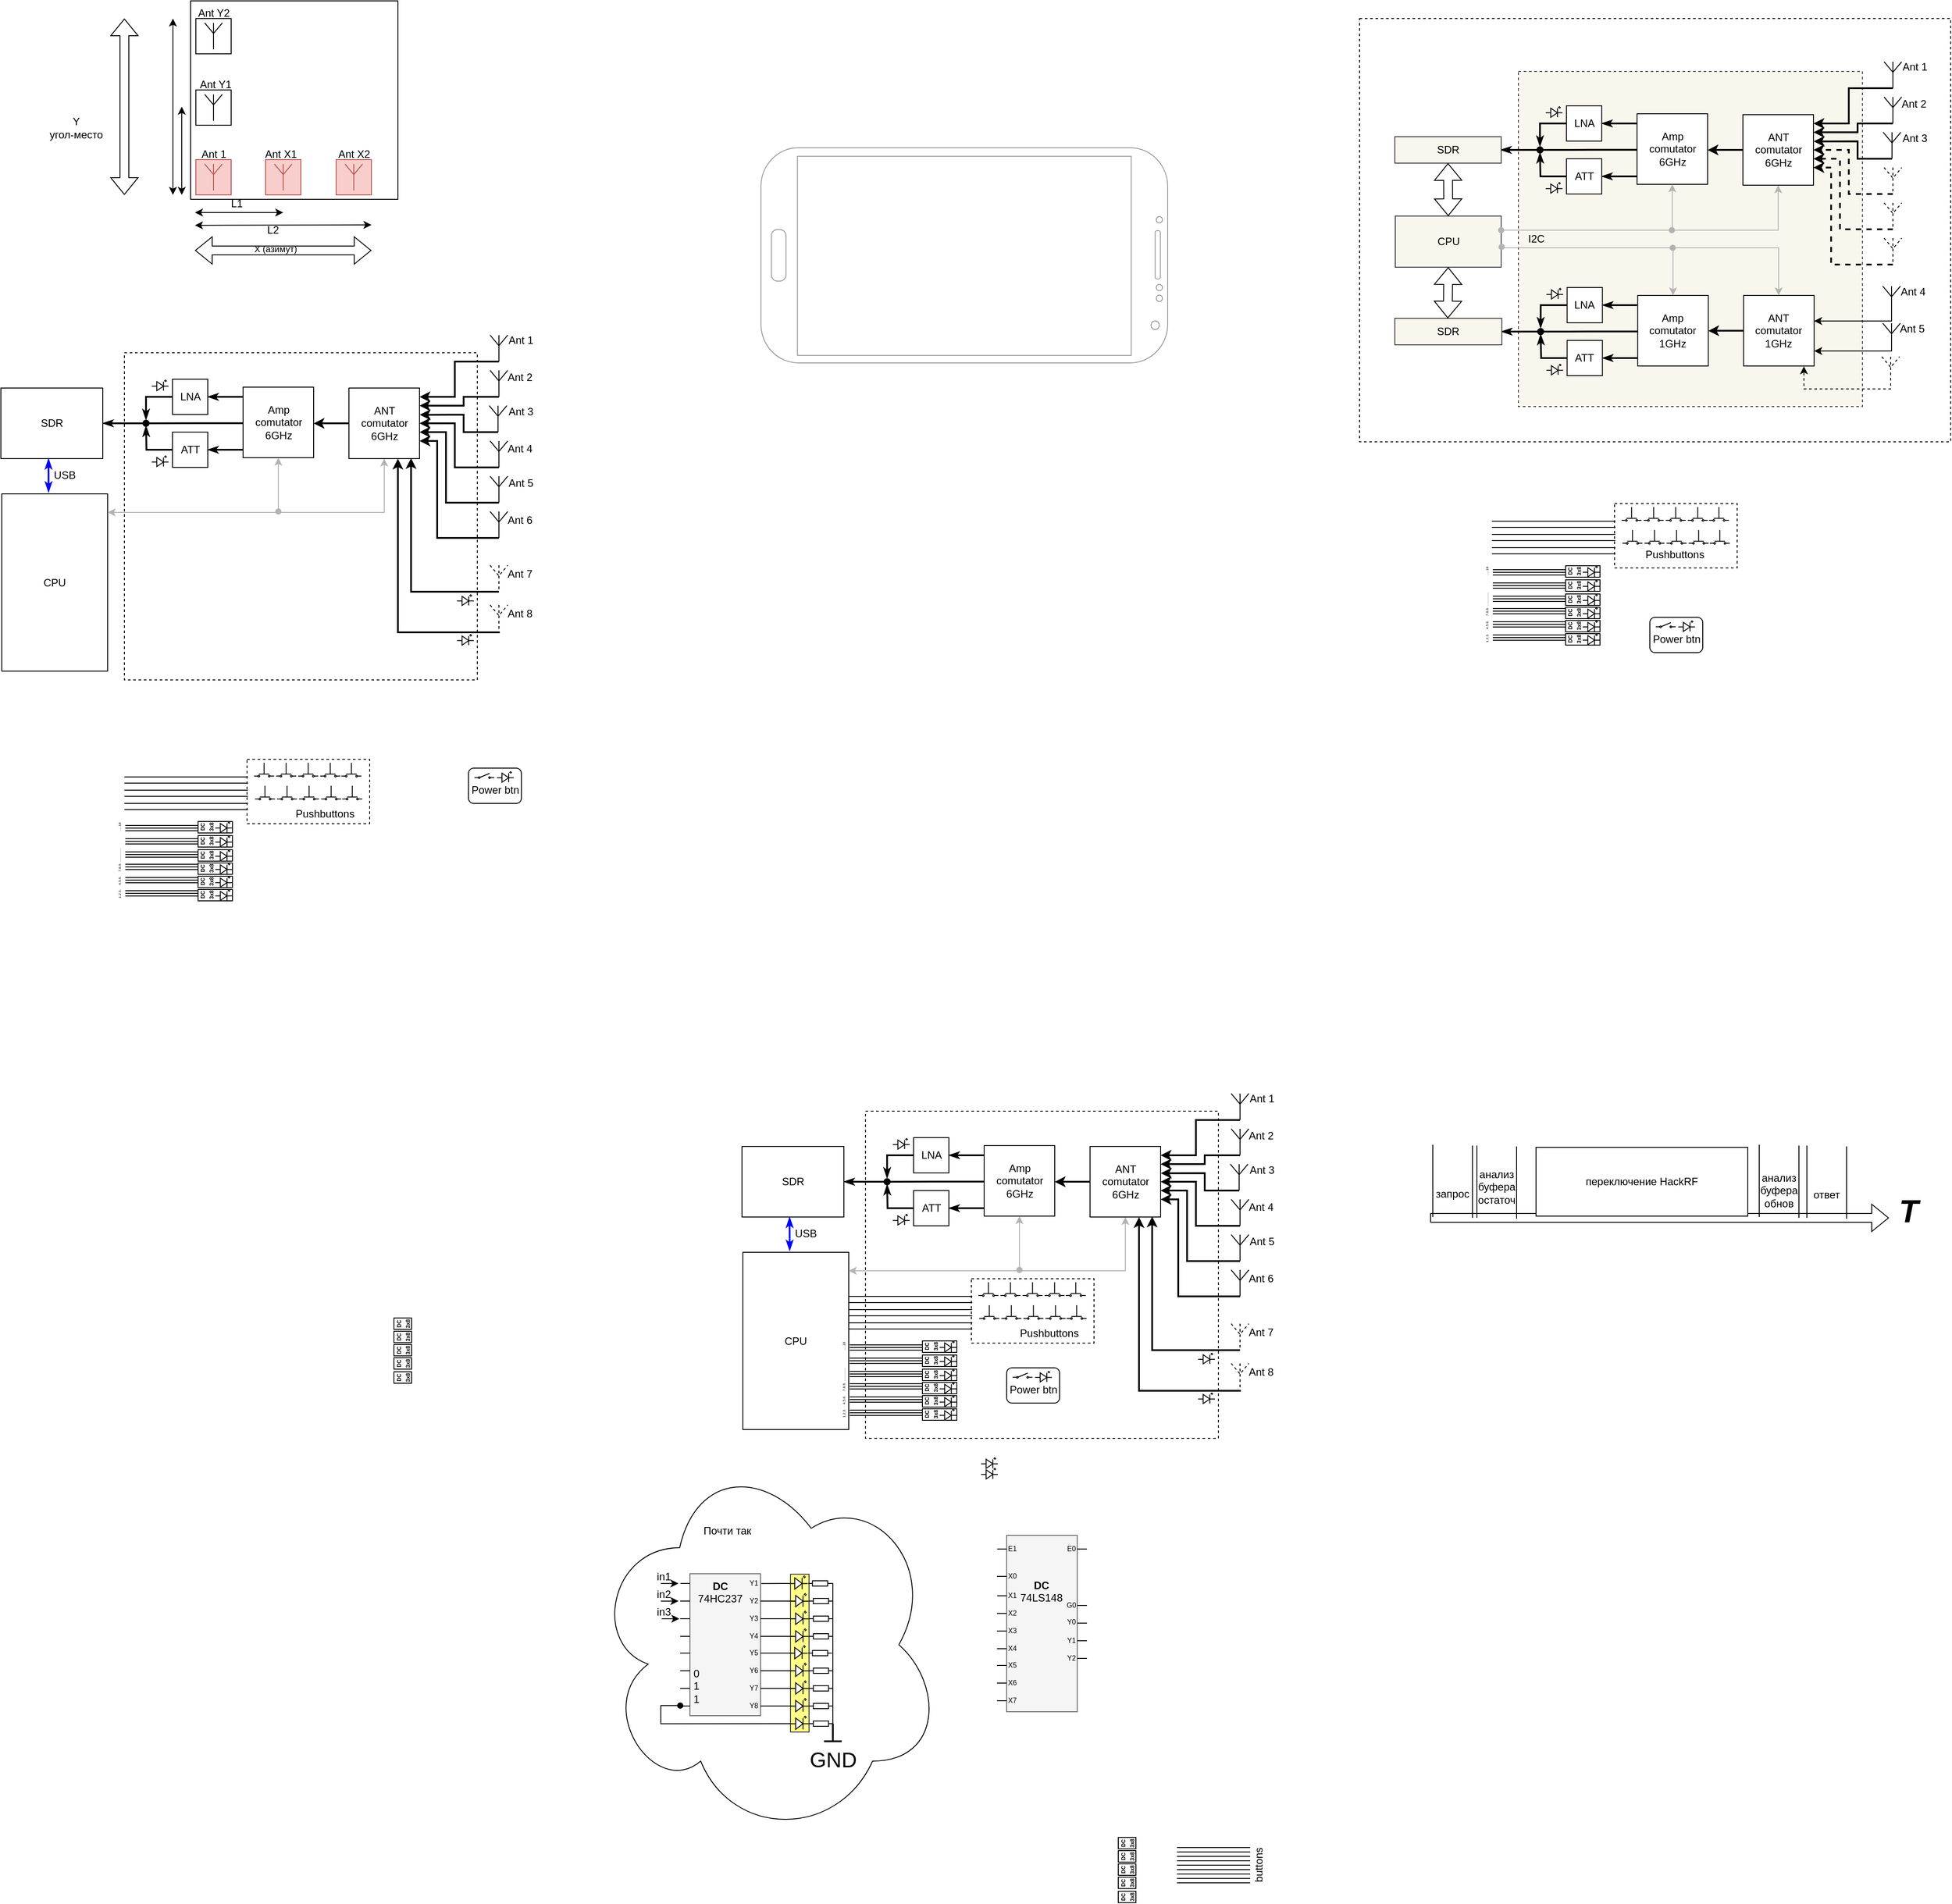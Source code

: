 <mxfile version="24.8.6">
  <diagram name="Страница — 1" id="I5FzEB9FDbfekqqS_yuY">
    <mxGraphModel dx="7667" dy="6138" grid="1" gridSize="10" guides="1" tooltips="1" connect="1" arrows="1" fold="1" page="1" pageScale="1" pageWidth="827" pageHeight="1169" math="0" shadow="0">
      <root>
        <mxCell id="0" />
        <mxCell id="1" parent="0" />
        <mxCell id="VqBcvnje3LFumHh0p7NW-119" value="" style="rounded=0;whiteSpace=wrap;html=1;" vertex="1" parent="1">
          <mxGeometry x="-445" y="-1180" width="235" height="225" as="geometry" />
        </mxCell>
        <mxCell id="VqBcvnje3LFumHh0p7NW-98" value="" style="rounded=0;whiteSpace=wrap;html=1;fillColor=#f8cecc;strokeColor=#b85450;" vertex="1" parent="1">
          <mxGeometry x="-280" y="-1000" width="40" height="40" as="geometry" />
        </mxCell>
        <mxCell id="EEat3PR4c5HYcl_UxLOS-326" value="" style="rounded=0;whiteSpace=wrap;html=1;dashed=1;" parent="1" vertex="1">
          <mxGeometry x="880" y="-1160" width="670" height="480" as="geometry" />
        </mxCell>
        <mxCell id="EEat3PR4c5HYcl_UxLOS-209" value="" style="rounded=0;whiteSpace=wrap;html=1;dashed=1;" parent="1" vertex="1">
          <mxGeometry x="320" y="79" width="400" height="371" as="geometry" />
        </mxCell>
        <mxCell id="EEat3PR4c5HYcl_UxLOS-119" value="" style="ellipse;shape=cloud;whiteSpace=wrap;html=1;" parent="1" vertex="1">
          <mxGeometry x="10" y="464" width="397.5" height="440" as="geometry" />
        </mxCell>
        <mxCell id="EEat3PR4c5HYcl_UxLOS-148" value="" style="rounded=0;whiteSpace=wrap;html=1;fillColor=#ffff88;strokeColor=#36393d;" parent="1" vertex="1">
          <mxGeometry x="235" y="604" width="21" height="179" as="geometry" />
        </mxCell>
        <mxCell id="EEat3PR4c5HYcl_UxLOS-35" value="CPU" style="rounded=0;whiteSpace=wrap;html=1;" parent="1" vertex="1">
          <mxGeometry x="181" y="239" width="120" height="201" as="geometry" />
        </mxCell>
        <mxCell id="EEat3PR4c5HYcl_UxLOS-1" value="LNA" style="rounded=0;whiteSpace=wrap;html=1;" parent="1" vertex="1">
          <mxGeometry x="374.5" y="109" width="40" height="40" as="geometry" />
        </mxCell>
        <mxCell id="EEat3PR4c5HYcl_UxLOS-2" value="ATT" style="rounded=0;whiteSpace=wrap;html=1;" parent="1" vertex="1">
          <mxGeometry x="374.5" y="169" width="40" height="40" as="geometry" />
        </mxCell>
        <mxCell id="EEat3PR4c5HYcl_UxLOS-11" style="edgeStyle=orthogonalEdgeStyle;rounded=0;orthogonalLoop=1;jettySize=auto;html=1;exitX=0.5;exitY=1;exitDx=0;exitDy=0;exitPerimeter=0;entryX=1;entryY=0.125;entryDx=0;entryDy=0;entryPerimeter=0;strokeWidth=2;" parent="1" source="EEat3PR4c5HYcl_UxLOS-4" target="EEat3PR4c5HYcl_UxLOS-10" edge="1">
          <mxGeometry relative="1" as="geometry">
            <mxPoint x="664.5" y="139" as="targetPoint" />
            <Array as="points">
              <mxPoint x="694.5" y="89" />
              <mxPoint x="694.5" y="129" />
            </Array>
          </mxGeometry>
        </mxCell>
        <mxCell id="EEat3PR4c5HYcl_UxLOS-4" value="" style="verticalLabelPosition=bottom;shadow=0;dashed=0;align=center;html=1;verticalAlign=top;shape=mxgraph.electrical.radio.aerial_-_antenna_1;" parent="1" vertex="1">
          <mxGeometry x="734.5" y="59" width="20" height="30" as="geometry" />
        </mxCell>
        <mxCell id="EEat3PR4c5HYcl_UxLOS-12" style="edgeStyle=orthogonalEdgeStyle;rounded=0;orthogonalLoop=1;jettySize=auto;html=1;exitX=0.5;exitY=1;exitDx=0;exitDy=0;exitPerimeter=0;entryX=1;entryY=0.25;entryDx=0;entryDy=0;strokeWidth=2;" parent="1" source="EEat3PR4c5HYcl_UxLOS-5" target="EEat3PR4c5HYcl_UxLOS-10" edge="1">
          <mxGeometry relative="1" as="geometry">
            <Array as="points">
              <mxPoint x="704.5" y="129" />
              <mxPoint x="704.5" y="139" />
            </Array>
          </mxGeometry>
        </mxCell>
        <mxCell id="EEat3PR4c5HYcl_UxLOS-5" value="" style="verticalLabelPosition=bottom;shadow=0;dashed=0;align=center;html=1;verticalAlign=top;shape=mxgraph.electrical.radio.aerial_-_antenna_1;" parent="1" vertex="1">
          <mxGeometry x="734.5" y="99" width="20" height="30" as="geometry" />
        </mxCell>
        <mxCell id="EEat3PR4c5HYcl_UxLOS-6" value="" style="verticalLabelPosition=bottom;shadow=0;dashed=0;align=center;html=1;verticalAlign=top;shape=mxgraph.electrical.radio.aerial_-_antenna_1;" parent="1" vertex="1">
          <mxGeometry x="733.5" y="139" width="20" height="30" as="geometry" />
        </mxCell>
        <mxCell id="EEat3PR4c5HYcl_UxLOS-15" style="edgeStyle=orthogonalEdgeStyle;rounded=0;orthogonalLoop=1;jettySize=auto;html=1;exitX=0.5;exitY=1;exitDx=0;exitDy=0;exitPerimeter=0;entryX=1;entryY=0.5;entryDx=0;entryDy=0;strokeWidth=2;" parent="1" source="EEat3PR4c5HYcl_UxLOS-7" target="EEat3PR4c5HYcl_UxLOS-10" edge="1">
          <mxGeometry relative="1" as="geometry">
            <Array as="points">
              <mxPoint x="694.5" y="209" />
              <mxPoint x="694.5" y="159" />
            </Array>
          </mxGeometry>
        </mxCell>
        <mxCell id="EEat3PR4c5HYcl_UxLOS-7" value="" style="verticalLabelPosition=bottom;shadow=0;dashed=0;align=center;html=1;verticalAlign=top;shape=mxgraph.electrical.radio.aerial_-_antenna_1;" parent="1" vertex="1">
          <mxGeometry x="734.5" y="179" width="20" height="30" as="geometry" />
        </mxCell>
        <mxCell id="EEat3PR4c5HYcl_UxLOS-8" value="" style="verticalLabelPosition=bottom;shadow=0;dashed=0;align=center;html=1;verticalAlign=top;shape=mxgraph.electrical.radio.aerial_-_antenna_1;" parent="1" vertex="1">
          <mxGeometry x="734.5" y="219" width="20" height="30" as="geometry" />
        </mxCell>
        <mxCell id="EEat3PR4c5HYcl_UxLOS-13" style="edgeStyle=orthogonalEdgeStyle;rounded=0;orthogonalLoop=1;jettySize=auto;html=1;exitX=0.5;exitY=1;exitDx=0;exitDy=0;exitPerimeter=0;entryX=1;entryY=0.75;entryDx=0;entryDy=0;strokeWidth=2;" parent="1" edge="1">
          <mxGeometry relative="1" as="geometry">
            <mxPoint x="744.5" y="289" as="sourcePoint" />
            <mxPoint x="654.5" y="179.0" as="targetPoint" />
            <Array as="points">
              <mxPoint x="674.5" y="289" />
              <mxPoint x="674.5" y="179" />
            </Array>
          </mxGeometry>
        </mxCell>
        <mxCell id="EEat3PR4c5HYcl_UxLOS-9" value="" style="verticalLabelPosition=bottom;shadow=0;dashed=0;align=center;html=1;verticalAlign=top;shape=mxgraph.electrical.radio.aerial_-_antenna_1;" parent="1" vertex="1">
          <mxGeometry x="734.5" y="259" width="20" height="30" as="geometry" />
        </mxCell>
        <mxCell id="EEat3PR4c5HYcl_UxLOS-22" style="edgeStyle=orthogonalEdgeStyle;rounded=0;orthogonalLoop=1;jettySize=auto;html=1;exitX=0;exitY=0.5;exitDx=0;exitDy=0;strokeWidth=2;" parent="1" source="EEat3PR4c5HYcl_UxLOS-10" edge="1">
          <mxGeometry relative="1" as="geometry">
            <mxPoint x="534.5" y="159.104" as="targetPoint" />
          </mxGeometry>
        </mxCell>
        <mxCell id="EEat3PR4c5HYcl_UxLOS-39" style="edgeStyle=orthogonalEdgeStyle;rounded=0;orthogonalLoop=1;jettySize=auto;html=1;exitX=0.5;exitY=1;exitDx=0;exitDy=0;endArrow=oval;endFill=1;startArrow=classic;startFill=1;strokeColor=#B3B3B3;" parent="1" source="EEat3PR4c5HYcl_UxLOS-10" edge="1">
          <mxGeometry relative="1" as="geometry">
            <mxPoint x="494.5" y="259" as="targetPoint" />
            <Array as="points">
              <mxPoint x="614.5" y="260" />
              <mxPoint x="494.5" y="260" />
            </Array>
          </mxGeometry>
        </mxCell>
        <mxCell id="EEat3PR4c5HYcl_UxLOS-10" value="&lt;div&gt;ANT&lt;br&gt;comutator&lt;br&gt;&lt;/div&gt;&lt;div&gt;6GHz&lt;br&gt;&lt;/div&gt;" style="rounded=0;whiteSpace=wrap;html=1;" parent="1" vertex="1">
          <mxGeometry x="574.5" y="119" width="80" height="80" as="geometry" />
        </mxCell>
        <mxCell id="EEat3PR4c5HYcl_UxLOS-14" style="edgeStyle=orthogonalEdgeStyle;rounded=0;orthogonalLoop=1;jettySize=auto;html=1;exitX=0.5;exitY=1;exitDx=0;exitDy=0;exitPerimeter=0;entryX=1;entryY=0.625;entryDx=0;entryDy=0;entryPerimeter=0;strokeWidth=2;" parent="1" source="EEat3PR4c5HYcl_UxLOS-8" target="EEat3PR4c5HYcl_UxLOS-10" edge="1">
          <mxGeometry relative="1" as="geometry">
            <Array as="points">
              <mxPoint x="684.5" y="249" />
              <mxPoint x="684.5" y="169" />
            </Array>
          </mxGeometry>
        </mxCell>
        <mxCell id="EEat3PR4c5HYcl_UxLOS-18" style="edgeStyle=orthogonalEdgeStyle;rounded=0;orthogonalLoop=1;jettySize=auto;html=1;exitX=0.5;exitY=1;exitDx=0;exitDy=0;exitPerimeter=0;entryX=1.004;entryY=0.379;entryDx=0;entryDy=0;entryPerimeter=0;strokeWidth=2;" parent="1" source="EEat3PR4c5HYcl_UxLOS-6" target="EEat3PR4c5HYcl_UxLOS-10" edge="1">
          <mxGeometry relative="1" as="geometry">
            <Array as="points">
              <mxPoint x="704.5" y="169" />
              <mxPoint x="704.5" y="149" />
            </Array>
          </mxGeometry>
        </mxCell>
        <mxCell id="EEat3PR4c5HYcl_UxLOS-24" style="edgeStyle=orthogonalEdgeStyle;rounded=0;orthogonalLoop=1;jettySize=auto;html=1;exitX=0.001;exitY=0.511;exitDx=0;exitDy=0;exitPerimeter=0;endArrow=oval;endFill=1;strokeWidth=2;" parent="1" source="EEat3PR4c5HYcl_UxLOS-19" edge="1">
          <mxGeometry relative="1" as="geometry">
            <mxPoint x="344.5" y="159" as="targetPoint" />
          </mxGeometry>
        </mxCell>
        <mxCell id="EEat3PR4c5HYcl_UxLOS-19" value="&lt;div&gt;Amp&lt;br&gt;comutator&lt;br&gt;&lt;/div&gt;&lt;div&gt;6GHz&lt;br&gt;&lt;/div&gt;" style="rounded=0;whiteSpace=wrap;html=1;" parent="1" vertex="1">
          <mxGeometry x="454.5" y="118" width="80" height="80" as="geometry" />
        </mxCell>
        <mxCell id="EEat3PR4c5HYcl_UxLOS-20" style="edgeStyle=orthogonalEdgeStyle;rounded=0;orthogonalLoop=1;jettySize=auto;html=1;exitX=1;exitY=0.5;exitDx=0;exitDy=0;entryX=-0.002;entryY=0.894;entryDx=0;entryDy=0;entryPerimeter=0;endArrow=none;endFill=0;startArrow=classicThin;startFill=1;strokeWidth=2;" parent="1" source="EEat3PR4c5HYcl_UxLOS-2" target="EEat3PR4c5HYcl_UxLOS-19" edge="1">
          <mxGeometry relative="1" as="geometry" />
        </mxCell>
        <mxCell id="EEat3PR4c5HYcl_UxLOS-21" style="edgeStyle=orthogonalEdgeStyle;rounded=0;orthogonalLoop=1;jettySize=auto;html=1;exitX=1;exitY=0.5;exitDx=0;exitDy=0;entryX=-0.008;entryY=0.126;entryDx=0;entryDy=0;entryPerimeter=0;endArrow=none;endFill=0;startArrow=classicThin;startFill=1;strokeWidth=2;" parent="1" source="EEat3PR4c5HYcl_UxLOS-1" target="EEat3PR4c5HYcl_UxLOS-19" edge="1">
          <mxGeometry relative="1" as="geometry" />
        </mxCell>
        <mxCell id="EEat3PR4c5HYcl_UxLOS-33" style="edgeStyle=orthogonalEdgeStyle;rounded=0;orthogonalLoop=1;jettySize=auto;html=1;exitX=1;exitY=0.5;exitDx=0;exitDy=0;startArrow=classicThin;startFill=1;endArrow=none;endFill=0;strokeWidth=2;" parent="1" source="EEat3PR4c5HYcl_UxLOS-23" edge="1">
          <mxGeometry relative="1" as="geometry">
            <mxPoint x="344.5" y="159" as="targetPoint" />
          </mxGeometry>
        </mxCell>
        <mxCell id="EEat3PR4c5HYcl_UxLOS-23" value="SDR" style="rounded=0;whiteSpace=wrap;html=1;" parent="1" vertex="1">
          <mxGeometry x="180" y="119" width="115.5" height="80" as="geometry" />
        </mxCell>
        <mxCell id="EEat3PR4c5HYcl_UxLOS-25" style="edgeStyle=orthogonalEdgeStyle;rounded=0;orthogonalLoop=1;jettySize=auto;html=1;exitX=0;exitY=0.5;exitDx=0;exitDy=0;endArrow=classicThin;endFill=1;strokeWidth=2;" parent="1" source="EEat3PR4c5HYcl_UxLOS-1" edge="1">
          <mxGeometry relative="1" as="geometry">
            <mxPoint x="344.5" y="155" as="targetPoint" />
          </mxGeometry>
        </mxCell>
        <mxCell id="EEat3PR4c5HYcl_UxLOS-26" style="edgeStyle=orthogonalEdgeStyle;rounded=0;orthogonalLoop=1;jettySize=auto;html=1;exitX=0;exitY=0.5;exitDx=0;exitDy=0;endArrow=classicThin;endFill=1;strokeWidth=2;" parent="1" source="EEat3PR4c5HYcl_UxLOS-2" edge="1">
          <mxGeometry relative="1" as="geometry">
            <mxPoint x="344.5" y="162" as="targetPoint" />
          </mxGeometry>
        </mxCell>
        <mxCell id="EEat3PR4c5HYcl_UxLOS-27" value="Ant 1" style="text;html=1;align=center;verticalAlign=middle;resizable=0;points=[];autosize=1;strokeColor=none;fillColor=none;" parent="1" vertex="1">
          <mxGeometry x="743.5" y="50" width="50" height="30" as="geometry" />
        </mxCell>
        <mxCell id="EEat3PR4c5HYcl_UxLOS-28" value="Ant 2" style="text;html=1;align=center;verticalAlign=middle;resizable=0;points=[];autosize=1;strokeColor=none;fillColor=none;" parent="1" vertex="1">
          <mxGeometry x="742.5" y="92" width="50" height="30" as="geometry" />
        </mxCell>
        <mxCell id="EEat3PR4c5HYcl_UxLOS-29" value="Ant 3" style="text;html=1;align=center;verticalAlign=middle;resizable=0;points=[];autosize=1;strokeColor=none;fillColor=none;" parent="1" vertex="1">
          <mxGeometry x="743.5" y="131" width="50" height="30" as="geometry" />
        </mxCell>
        <mxCell id="EEat3PR4c5HYcl_UxLOS-30" value="Ant 4" style="text;html=1;align=center;verticalAlign=middle;resizable=0;points=[];autosize=1;strokeColor=none;fillColor=none;" parent="1" vertex="1">
          <mxGeometry x="742.5" y="173" width="50" height="30" as="geometry" />
        </mxCell>
        <mxCell id="EEat3PR4c5HYcl_UxLOS-31" value="Ant 5" style="text;html=1;align=center;verticalAlign=middle;resizable=0;points=[];autosize=1;strokeColor=none;fillColor=none;" parent="1" vertex="1">
          <mxGeometry x="743.5" y="212" width="50" height="30" as="geometry" />
        </mxCell>
        <mxCell id="EEat3PR4c5HYcl_UxLOS-32" value="Ant 6" style="text;html=1;align=center;verticalAlign=middle;resizable=0;points=[];autosize=1;strokeColor=none;fillColor=none;" parent="1" vertex="1">
          <mxGeometry x="742.5" y="254" width="50" height="30" as="geometry" />
        </mxCell>
        <mxCell id="EEat3PR4c5HYcl_UxLOS-37" value="USB" style="text;html=1;align=center;verticalAlign=middle;resizable=0;points=[];autosize=1;strokeColor=none;fillColor=none;" parent="1" vertex="1">
          <mxGeometry x="227" y="203" width="50" height="30" as="geometry" />
        </mxCell>
        <mxCell id="EEat3PR4c5HYcl_UxLOS-38" style="edgeStyle=orthogonalEdgeStyle;rounded=0;orthogonalLoop=1;jettySize=auto;html=1;exitX=0.5;exitY=1;exitDx=0;exitDy=0;startArrow=classic;startFill=1;strokeColor=#B3B3B3;" parent="1" source="EEat3PR4c5HYcl_UxLOS-19" edge="1">
          <mxGeometry relative="1" as="geometry">
            <mxPoint x="301" y="260" as="targetPoint" />
            <Array as="points">
              <mxPoint x="494" y="260" />
            </Array>
          </mxGeometry>
        </mxCell>
        <mxCell id="EEat3PR4c5HYcl_UxLOS-63" style="edgeStyle=orthogonalEdgeStyle;rounded=0;orthogonalLoop=1;jettySize=auto;html=1;exitX=1;exitY=0.5;exitDx=0;exitDy=0;exitPerimeter=0;entryX=0;entryY=0.57;entryDx=0;entryDy=0;entryPerimeter=0;endArrow=none;endFill=0;" parent="1" edge="1">
          <mxGeometry relative="1" as="geometry">
            <mxPoint x="211" y="634.5" as="sourcePoint" />
            <mxPoint x="235" y="634.5" as="targetPoint" />
          </mxGeometry>
        </mxCell>
        <mxCell id="EEat3PR4c5HYcl_UxLOS-64" style="edgeStyle=orthogonalEdgeStyle;rounded=0;orthogonalLoop=1;jettySize=auto;html=1;exitX=1;exitY=0.5;exitDx=0;exitDy=0;exitPerimeter=0;entryX=0;entryY=0.57;entryDx=0;entryDy=0;entryPerimeter=0;endArrow=none;endFill=0;" parent="1" edge="1">
          <mxGeometry relative="1" as="geometry">
            <mxPoint x="211" y="654.5" as="sourcePoint" />
            <mxPoint x="235" y="654.5" as="targetPoint" />
          </mxGeometry>
        </mxCell>
        <mxCell id="EEat3PR4c5HYcl_UxLOS-65" style="edgeStyle=orthogonalEdgeStyle;rounded=0;orthogonalLoop=1;jettySize=auto;html=1;exitX=1;exitY=0.5;exitDx=0;exitDy=0;exitPerimeter=0;entryX=0;entryY=0.57;entryDx=0;entryDy=0;entryPerimeter=0;endArrow=none;endFill=0;" parent="1" edge="1">
          <mxGeometry relative="1" as="geometry">
            <mxPoint x="211" y="674.5" as="sourcePoint" />
            <mxPoint x="235" y="674.5" as="targetPoint" />
          </mxGeometry>
        </mxCell>
        <mxCell id="EEat3PR4c5HYcl_UxLOS-66" style="edgeStyle=orthogonalEdgeStyle;rounded=0;orthogonalLoop=1;jettySize=auto;html=1;exitX=1;exitY=0.5;exitDx=0;exitDy=0;exitPerimeter=0;entryX=0;entryY=0.57;entryDx=0;entryDy=0;entryPerimeter=0;endArrow=none;endFill=0;" parent="1" edge="1">
          <mxGeometry relative="1" as="geometry">
            <mxPoint x="211" y="693.5" as="sourcePoint" />
            <mxPoint x="235" y="693.5" as="targetPoint" />
          </mxGeometry>
        </mxCell>
        <mxCell id="EEat3PR4c5HYcl_UxLOS-67" style="edgeStyle=orthogonalEdgeStyle;rounded=0;orthogonalLoop=1;jettySize=auto;html=1;exitX=1;exitY=0.5;exitDx=0;exitDy=0;exitPerimeter=0;entryX=0;entryY=0.57;entryDx=0;entryDy=0;entryPerimeter=0;endArrow=none;endFill=0;" parent="1" edge="1">
          <mxGeometry relative="1" as="geometry">
            <mxPoint x="211" y="713.5" as="sourcePoint" />
            <mxPoint x="235" y="713.5" as="targetPoint" />
          </mxGeometry>
        </mxCell>
        <mxCell id="EEat3PR4c5HYcl_UxLOS-68" style="edgeStyle=orthogonalEdgeStyle;rounded=0;orthogonalLoop=1;jettySize=auto;html=1;exitX=1;exitY=0.5;exitDx=0;exitDy=0;exitPerimeter=0;entryX=0;entryY=0.57;entryDx=0;entryDy=0;entryPerimeter=0;endArrow=none;endFill=0;" parent="1" edge="1">
          <mxGeometry relative="1" as="geometry">
            <mxPoint x="211" y="733.5" as="sourcePoint" />
            <mxPoint x="235" y="733.5" as="targetPoint" />
          </mxGeometry>
        </mxCell>
        <mxCell id="EEat3PR4c5HYcl_UxLOS-69" style="edgeStyle=orthogonalEdgeStyle;rounded=0;orthogonalLoop=1;jettySize=auto;html=1;exitX=1;exitY=0.5;exitDx=0;exitDy=0;exitPerimeter=0;entryX=0;entryY=0.57;entryDx=0;entryDy=0;entryPerimeter=0;endArrow=none;endFill=0;" parent="1" edge="1">
          <mxGeometry relative="1" as="geometry">
            <mxPoint x="211" y="753.5" as="sourcePoint" />
            <mxPoint x="235" y="753.5" as="targetPoint" />
          </mxGeometry>
        </mxCell>
        <mxCell id="EEat3PR4c5HYcl_UxLOS-70" value="" style="verticalLabelPosition=bottom;verticalAlign=top;html=1;shape=mxgraph.basic.rect;fillColor2=none;strokeWidth=1;size=20;indent=5;fillColor=#f5f5f5;fontColor=#333333;strokeColor=#666666;" parent="1" vertex="1">
          <mxGeometry x="121" y="603.5" width="80" height="161" as="geometry" />
        </mxCell>
        <mxCell id="EEat3PR4c5HYcl_UxLOS-71" value="&lt;div&gt;&lt;b&gt;DC&lt;/b&gt;&lt;/div&gt;&lt;div&gt;74HC237&lt;/div&gt;&lt;div&gt;&lt;br&gt;&lt;/div&gt;" style="text;html=1;align=center;verticalAlign=middle;resizable=0;points=[];autosize=1;strokeColor=none;fillColor=none;" parent="1" vertex="1">
          <mxGeometry x="120" y="602" width="70" height="60" as="geometry" />
        </mxCell>
        <mxCell id="EEat3PR4c5HYcl_UxLOS-72" style="edgeStyle=orthogonalEdgeStyle;rounded=0;orthogonalLoop=1;jettySize=auto;html=1;entryX=1.01;entryY=0.069;entryDx=0;entryDy=0;entryPerimeter=0;endArrow=none;endFill=0;exitX=0;exitY=0.57;exitDx=0;exitDy=0;exitPerimeter=0;" parent="1" source="EEat3PR4c5HYcl_UxLOS-98" target="EEat3PR4c5HYcl_UxLOS-70" edge="1">
          <mxGeometry relative="1" as="geometry">
            <mxPoint x="264" y="615" as="sourcePoint" />
          </mxGeometry>
        </mxCell>
        <mxCell id="EEat3PR4c5HYcl_UxLOS-73" style="edgeStyle=orthogonalEdgeStyle;rounded=0;orthogonalLoop=1;jettySize=auto;html=1;exitX=0;exitY=0.5;exitDx=0;exitDy=0;exitPerimeter=0;entryX=1.01;entryY=0.069;entryDx=0;entryDy=0;entryPerimeter=0;endArrow=none;endFill=0;" parent="1" edge="1">
          <mxGeometry relative="1" as="geometry">
            <mxPoint x="240" y="634.5" as="sourcePoint" />
            <mxPoint x="201" y="634.5" as="targetPoint" />
          </mxGeometry>
        </mxCell>
        <mxCell id="EEat3PR4c5HYcl_UxLOS-74" style="edgeStyle=orthogonalEdgeStyle;rounded=0;orthogonalLoop=1;jettySize=auto;html=1;exitX=0;exitY=0.5;exitDx=0;exitDy=0;exitPerimeter=0;entryX=1.01;entryY=0.069;entryDx=0;entryDy=0;entryPerimeter=0;endArrow=none;endFill=0;" parent="1" edge="1">
          <mxGeometry relative="1" as="geometry">
            <mxPoint x="240" y="654.5" as="sourcePoint" />
            <mxPoint x="201" y="654.5" as="targetPoint" />
          </mxGeometry>
        </mxCell>
        <mxCell id="EEat3PR4c5HYcl_UxLOS-75" style="edgeStyle=orthogonalEdgeStyle;rounded=0;orthogonalLoop=1;jettySize=auto;html=1;exitX=0;exitY=0.5;exitDx=0;exitDy=0;exitPerimeter=0;entryX=1.01;entryY=0.069;entryDx=0;entryDy=0;entryPerimeter=0;endArrow=none;endFill=0;" parent="1" edge="1">
          <mxGeometry relative="1" as="geometry">
            <mxPoint x="240" y="674.5" as="sourcePoint" />
            <mxPoint x="201" y="674.5" as="targetPoint" />
          </mxGeometry>
        </mxCell>
        <mxCell id="EEat3PR4c5HYcl_UxLOS-76" style="edgeStyle=orthogonalEdgeStyle;rounded=0;orthogonalLoop=1;jettySize=auto;html=1;exitX=0;exitY=0.5;exitDx=0;exitDy=0;exitPerimeter=0;entryX=1.01;entryY=0.069;entryDx=0;entryDy=0;entryPerimeter=0;endArrow=none;endFill=0;" parent="1" edge="1">
          <mxGeometry relative="1" as="geometry">
            <mxPoint x="240" y="693.5" as="sourcePoint" />
            <mxPoint x="201" y="693.5" as="targetPoint" />
          </mxGeometry>
        </mxCell>
        <mxCell id="EEat3PR4c5HYcl_UxLOS-77" style="edgeStyle=orthogonalEdgeStyle;rounded=0;orthogonalLoop=1;jettySize=auto;html=1;exitX=0;exitY=0.5;exitDx=0;exitDy=0;exitPerimeter=0;entryX=1.01;entryY=0.069;entryDx=0;entryDy=0;entryPerimeter=0;endArrow=none;endFill=0;" parent="1" edge="1">
          <mxGeometry relative="1" as="geometry">
            <mxPoint x="240" y="713.5" as="sourcePoint" />
            <mxPoint x="201" y="713.5" as="targetPoint" />
          </mxGeometry>
        </mxCell>
        <mxCell id="EEat3PR4c5HYcl_UxLOS-78" style="edgeStyle=orthogonalEdgeStyle;rounded=0;orthogonalLoop=1;jettySize=auto;html=1;exitX=0;exitY=0.5;exitDx=0;exitDy=0;exitPerimeter=0;entryX=1.01;entryY=0.069;entryDx=0;entryDy=0;entryPerimeter=0;endArrow=none;endFill=0;" parent="1" edge="1">
          <mxGeometry relative="1" as="geometry">
            <mxPoint x="240" y="733.5" as="sourcePoint" />
            <mxPoint x="201" y="733.5" as="targetPoint" />
          </mxGeometry>
        </mxCell>
        <mxCell id="EEat3PR4c5HYcl_UxLOS-79" style="edgeStyle=orthogonalEdgeStyle;rounded=0;orthogonalLoop=1;jettySize=auto;html=1;exitX=0;exitY=0.5;exitDx=0;exitDy=0;exitPerimeter=0;entryX=1.01;entryY=0.069;entryDx=0;entryDy=0;entryPerimeter=0;endArrow=none;endFill=0;" parent="1" edge="1">
          <mxGeometry relative="1" as="geometry">
            <mxPoint x="240" y="753.5" as="sourcePoint" />
            <mxPoint x="201" y="753.5" as="targetPoint" />
          </mxGeometry>
        </mxCell>
        <mxCell id="EEat3PR4c5HYcl_UxLOS-80" value="" style="group" parent="1" vertex="1" connectable="0">
          <mxGeometry x="110" y="614.5" width="11" height="139" as="geometry" />
        </mxCell>
        <mxCell id="EEat3PR4c5HYcl_UxLOS-81" style="edgeStyle=orthogonalEdgeStyle;rounded=0;orthogonalLoop=1;jettySize=auto;html=1;exitX=0;exitY=0.5;exitDx=0;exitDy=0;exitPerimeter=0;entryX=1.01;entryY=0.069;entryDx=0;entryDy=0;entryPerimeter=0;endArrow=none;endFill=0;" parent="EEat3PR4c5HYcl_UxLOS-80" edge="1">
          <mxGeometry relative="1" as="geometry">
            <mxPoint x="11" as="sourcePoint" />
            <mxPoint x="0.282" as="targetPoint" />
          </mxGeometry>
        </mxCell>
        <mxCell id="EEat3PR4c5HYcl_UxLOS-82" style="edgeStyle=orthogonalEdgeStyle;rounded=0;orthogonalLoop=1;jettySize=auto;html=1;exitX=0;exitY=0.5;exitDx=0;exitDy=0;exitPerimeter=0;entryX=1.01;entryY=0.069;entryDx=0;entryDy=0;entryPerimeter=0;endArrow=none;endFill=0;" parent="EEat3PR4c5HYcl_UxLOS-80" edge="1">
          <mxGeometry relative="1" as="geometry">
            <mxPoint x="11" y="20" as="sourcePoint" />
            <mxPoint y="20" as="targetPoint" />
          </mxGeometry>
        </mxCell>
        <mxCell id="EEat3PR4c5HYcl_UxLOS-83" style="edgeStyle=orthogonalEdgeStyle;rounded=0;orthogonalLoop=1;jettySize=auto;html=1;exitX=0;exitY=0.5;exitDx=0;exitDy=0;exitPerimeter=0;entryX=1.01;entryY=0.069;entryDx=0;entryDy=0;entryPerimeter=0;endArrow=none;endFill=0;" parent="EEat3PR4c5HYcl_UxLOS-80" edge="1">
          <mxGeometry relative="1" as="geometry">
            <mxPoint x="11" y="40" as="sourcePoint" />
            <mxPoint y="40" as="targetPoint" />
          </mxGeometry>
        </mxCell>
        <mxCell id="EEat3PR4c5HYcl_UxLOS-84" style="edgeStyle=orthogonalEdgeStyle;rounded=0;orthogonalLoop=1;jettySize=auto;html=1;exitX=0;exitY=0.5;exitDx=0;exitDy=0;exitPerimeter=0;entryX=1.01;entryY=0.069;entryDx=0;entryDy=0;entryPerimeter=0;endArrow=none;endFill=0;" parent="EEat3PR4c5HYcl_UxLOS-80" edge="1">
          <mxGeometry relative="1" as="geometry">
            <mxPoint x="11" y="60" as="sourcePoint" />
            <mxPoint y="60" as="targetPoint" />
          </mxGeometry>
        </mxCell>
        <mxCell id="EEat3PR4c5HYcl_UxLOS-85" style="edgeStyle=orthogonalEdgeStyle;rounded=0;orthogonalLoop=1;jettySize=auto;html=1;exitX=0;exitY=0.5;exitDx=0;exitDy=0;exitPerimeter=0;entryX=1.01;entryY=0.069;entryDx=0;entryDy=0;entryPerimeter=0;endArrow=none;endFill=0;" parent="EEat3PR4c5HYcl_UxLOS-80" edge="1">
          <mxGeometry relative="1" as="geometry">
            <mxPoint x="11" y="79" as="sourcePoint" />
            <mxPoint y="79" as="targetPoint" />
          </mxGeometry>
        </mxCell>
        <mxCell id="EEat3PR4c5HYcl_UxLOS-86" style="edgeStyle=orthogonalEdgeStyle;rounded=0;orthogonalLoop=1;jettySize=auto;html=1;exitX=0;exitY=0.5;exitDx=0;exitDy=0;exitPerimeter=0;entryX=1.01;entryY=0.069;entryDx=0;entryDy=0;entryPerimeter=0;endArrow=none;endFill=0;" parent="EEat3PR4c5HYcl_UxLOS-80" edge="1">
          <mxGeometry relative="1" as="geometry">
            <mxPoint x="11" y="99" as="sourcePoint" />
            <mxPoint y="99" as="targetPoint" />
          </mxGeometry>
        </mxCell>
        <mxCell id="EEat3PR4c5HYcl_UxLOS-87" style="edgeStyle=orthogonalEdgeStyle;rounded=0;orthogonalLoop=1;jettySize=auto;html=1;exitX=0;exitY=0.5;exitDx=0;exitDy=0;exitPerimeter=0;entryX=1.01;entryY=0.069;entryDx=0;entryDy=0;entryPerimeter=0;endArrow=none;endFill=0;" parent="EEat3PR4c5HYcl_UxLOS-80" edge="1">
          <mxGeometry relative="1" as="geometry">
            <mxPoint x="11" y="119" as="sourcePoint" />
            <mxPoint y="119" as="targetPoint" />
          </mxGeometry>
        </mxCell>
        <mxCell id="EEat3PR4c5HYcl_UxLOS-88" style="edgeStyle=orthogonalEdgeStyle;rounded=0;orthogonalLoop=1;jettySize=auto;html=1;exitX=0;exitY=0.5;exitDx=0;exitDy=0;exitPerimeter=0;entryX=1.01;entryY=0.069;entryDx=0;entryDy=0;entryPerimeter=0;endArrow=none;endFill=0;" parent="EEat3PR4c5HYcl_UxLOS-80" edge="1">
          <mxGeometry relative="1" as="geometry">
            <mxPoint x="11" y="139" as="sourcePoint" />
            <mxPoint y="139" as="targetPoint" />
          </mxGeometry>
        </mxCell>
        <mxCell id="EEat3PR4c5HYcl_UxLOS-89" value="Y1" style="text;html=1;align=center;verticalAlign=middle;resizable=0;points=[];autosize=1;strokeColor=none;fillColor=none;fontSize=8;" parent="1" vertex="1">
          <mxGeometry x="178" y="604" width="30" height="20" as="geometry" />
        </mxCell>
        <mxCell id="EEat3PR4c5HYcl_UxLOS-90" value="Y2" style="text;html=1;align=center;verticalAlign=middle;resizable=0;points=[];autosize=1;strokeColor=none;fillColor=none;fontSize=8;" parent="1" vertex="1">
          <mxGeometry x="178" y="623.5" width="30" height="20" as="geometry" />
        </mxCell>
        <mxCell id="EEat3PR4c5HYcl_UxLOS-91" value="Y3" style="text;html=1;align=center;verticalAlign=middle;resizable=0;points=[];autosize=1;strokeColor=none;fillColor=none;fontSize=8;" parent="1" vertex="1">
          <mxGeometry x="178" y="644" width="30" height="20" as="geometry" />
        </mxCell>
        <mxCell id="EEat3PR4c5HYcl_UxLOS-92" value="Y4" style="text;html=1;align=center;verticalAlign=middle;resizable=0;points=[];autosize=1;strokeColor=none;fillColor=none;fontSize=8;" parent="1" vertex="1">
          <mxGeometry x="178" y="663.5" width="30" height="20" as="geometry" />
        </mxCell>
        <mxCell id="EEat3PR4c5HYcl_UxLOS-93" value="Y5" style="text;html=1;align=center;verticalAlign=middle;resizable=0;points=[];autosize=1;strokeColor=none;fillColor=none;fontSize=8;" parent="1" vertex="1">
          <mxGeometry x="178" y="683" width="30" height="20" as="geometry" />
        </mxCell>
        <mxCell id="EEat3PR4c5HYcl_UxLOS-94" value="Y6" style="text;html=1;align=center;verticalAlign=middle;resizable=0;points=[];autosize=1;strokeColor=none;fillColor=none;fontSize=8;" parent="1" vertex="1">
          <mxGeometry x="178" y="702.5" width="30" height="20" as="geometry" />
        </mxCell>
        <mxCell id="EEat3PR4c5HYcl_UxLOS-95" value="Y7" style="text;html=1;align=center;verticalAlign=middle;resizable=0;points=[];autosize=1;strokeColor=none;fillColor=none;fontSize=8;" parent="1" vertex="1">
          <mxGeometry x="178" y="723" width="30" height="20" as="geometry" />
        </mxCell>
        <mxCell id="EEat3PR4c5HYcl_UxLOS-96" value="Y8" style="text;html=1;align=center;verticalAlign=middle;resizable=0;points=[];autosize=1;strokeColor=none;fillColor=none;fontSize=8;" parent="1" vertex="1">
          <mxGeometry x="178" y="742.5" width="30" height="20" as="geometry" />
        </mxCell>
        <mxCell id="EEat3PR4c5HYcl_UxLOS-98" value="" style="verticalLabelPosition=bottom;shadow=0;dashed=0;align=center;html=1;verticalAlign=top;shape=mxgraph.electrical.opto_electronics.led_2;pointerEvents=1;rotation=0;" parent="1" vertex="1">
          <mxGeometry x="233.5" y="606" width="21" height="15" as="geometry" />
        </mxCell>
        <mxCell id="EEat3PR4c5HYcl_UxLOS-99" value="" style="pointerEvents=1;verticalLabelPosition=bottom;shadow=0;dashed=0;align=center;html=1;verticalAlign=top;shape=mxgraph.electrical.resistors.resistor_1;rotation=0;" parent="1" vertex="1">
          <mxGeometry x="255" y="611.5" width="27" height="6" as="geometry" />
        </mxCell>
        <mxCell id="EEat3PR4c5HYcl_UxLOS-100" value="" style="verticalLabelPosition=bottom;shadow=0;dashed=0;align=center;html=1;verticalAlign=top;shape=mxgraph.electrical.opto_electronics.led_2;pointerEvents=1;rotation=0;" parent="1" vertex="1">
          <mxGeometry x="234.5" y="626" width="21" height="15" as="geometry" />
        </mxCell>
        <mxCell id="EEat3PR4c5HYcl_UxLOS-101" value="" style="pointerEvents=1;verticalLabelPosition=bottom;shadow=0;dashed=0;align=center;html=1;verticalAlign=top;shape=mxgraph.electrical.resistors.resistor_1;rotation=0;" parent="1" vertex="1">
          <mxGeometry x="256" y="631.5" width="27" height="6" as="geometry" />
        </mxCell>
        <mxCell id="EEat3PR4c5HYcl_UxLOS-102" value="" style="verticalLabelPosition=bottom;shadow=0;dashed=0;align=center;html=1;verticalAlign=top;shape=mxgraph.electrical.opto_electronics.led_2;pointerEvents=1;rotation=0;" parent="1" vertex="1">
          <mxGeometry x="234.5" y="646" width="21" height="15" as="geometry" />
        </mxCell>
        <mxCell id="EEat3PR4c5HYcl_UxLOS-103" value="" style="pointerEvents=1;verticalLabelPosition=bottom;shadow=0;dashed=0;align=center;html=1;verticalAlign=top;shape=mxgraph.electrical.resistors.resistor_1;rotation=0;" parent="1" vertex="1">
          <mxGeometry x="256" y="651.5" width="27" height="6" as="geometry" />
        </mxCell>
        <mxCell id="EEat3PR4c5HYcl_UxLOS-104" value="" style="verticalLabelPosition=bottom;shadow=0;dashed=0;align=center;html=1;verticalAlign=top;shape=mxgraph.electrical.opto_electronics.led_2;pointerEvents=1;rotation=0;" parent="1" vertex="1">
          <mxGeometry x="234.5" y="666" width="21" height="15" as="geometry" />
        </mxCell>
        <mxCell id="EEat3PR4c5HYcl_UxLOS-105" value="" style="pointerEvents=1;verticalLabelPosition=bottom;shadow=0;dashed=0;align=center;html=1;verticalAlign=top;shape=mxgraph.electrical.resistors.resistor_1;rotation=0;" parent="1" vertex="1">
          <mxGeometry x="256" y="671.5" width="27" height="6" as="geometry" />
        </mxCell>
        <mxCell id="EEat3PR4c5HYcl_UxLOS-106" value="" style="verticalLabelPosition=bottom;shadow=0;dashed=0;align=center;html=1;verticalAlign=top;shape=mxgraph.electrical.opto_electronics.led_2;pointerEvents=1;rotation=0;" parent="1" vertex="1">
          <mxGeometry x="233.5" y="685" width="21" height="15" as="geometry" />
        </mxCell>
        <mxCell id="EEat3PR4c5HYcl_UxLOS-107" value="" style="pointerEvents=1;verticalLabelPosition=bottom;shadow=0;dashed=0;align=center;html=1;verticalAlign=top;shape=mxgraph.electrical.resistors.resistor_1;rotation=0;" parent="1" vertex="1">
          <mxGeometry x="255" y="690.5" width="27" height="6" as="geometry" />
        </mxCell>
        <mxCell id="EEat3PR4c5HYcl_UxLOS-108" value="" style="verticalLabelPosition=bottom;shadow=0;dashed=0;align=center;html=1;verticalAlign=top;shape=mxgraph.electrical.opto_electronics.led_2;pointerEvents=1;rotation=0;" parent="1" vertex="1">
          <mxGeometry x="234.5" y="705" width="21" height="15" as="geometry" />
        </mxCell>
        <mxCell id="EEat3PR4c5HYcl_UxLOS-109" value="" style="pointerEvents=1;verticalLabelPosition=bottom;shadow=0;dashed=0;align=center;html=1;verticalAlign=top;shape=mxgraph.electrical.resistors.resistor_1;rotation=0;" parent="1" vertex="1">
          <mxGeometry x="256" y="710.5" width="27" height="6" as="geometry" />
        </mxCell>
        <mxCell id="EEat3PR4c5HYcl_UxLOS-110" value="" style="verticalLabelPosition=bottom;shadow=0;dashed=0;align=center;html=1;verticalAlign=top;shape=mxgraph.electrical.opto_electronics.led_2;pointerEvents=1;rotation=0;" parent="1" vertex="1">
          <mxGeometry x="234.5" y="725" width="21" height="15" as="geometry" />
        </mxCell>
        <mxCell id="EEat3PR4c5HYcl_UxLOS-111" value="" style="pointerEvents=1;verticalLabelPosition=bottom;shadow=0;dashed=0;align=center;html=1;verticalAlign=top;shape=mxgraph.electrical.resistors.resistor_1;rotation=0;" parent="1" vertex="1">
          <mxGeometry x="256" y="730.5" width="27" height="6" as="geometry" />
        </mxCell>
        <mxCell id="EEat3PR4c5HYcl_UxLOS-112" value="" style="verticalLabelPosition=bottom;shadow=0;dashed=0;align=center;html=1;verticalAlign=top;shape=mxgraph.electrical.opto_electronics.led_2;pointerEvents=1;rotation=0;" parent="1" vertex="1">
          <mxGeometry x="234.5" y="745" width="21" height="15" as="geometry" />
        </mxCell>
        <mxCell id="EEat3PR4c5HYcl_UxLOS-113" value="" style="pointerEvents=1;verticalLabelPosition=bottom;shadow=0;dashed=0;align=center;html=1;verticalAlign=top;shape=mxgraph.electrical.resistors.resistor_1;rotation=0;" parent="1" vertex="1">
          <mxGeometry x="256" y="750.5" width="27" height="6" as="geometry" />
        </mxCell>
        <mxCell id="EEat3PR4c5HYcl_UxLOS-114" value="GND" style="pointerEvents=1;verticalLabelPosition=bottom;shadow=0;dashed=0;align=center;html=1;verticalAlign=top;shape=mxgraph.electrical.signal_sources.vss2;fontSize=24;flipV=1;strokeWidth=2;" parent="1" vertex="1">
          <mxGeometry x="273" y="773.5" width="20" height="20" as="geometry" />
        </mxCell>
        <mxCell id="EEat3PR4c5HYcl_UxLOS-115" style="edgeStyle=orthogonalEdgeStyle;rounded=0;orthogonalLoop=1;jettySize=auto;html=1;exitX=0.5;exitY=1;exitDx=0;exitDy=0;exitPerimeter=0;entryX=1;entryY=0.5;entryDx=0;entryDy=0;entryPerimeter=0;endArrow=none;endFill=0;" parent="1" source="EEat3PR4c5HYcl_UxLOS-114" target="EEat3PR4c5HYcl_UxLOS-99" edge="1">
          <mxGeometry relative="1" as="geometry">
            <Array as="points">
              <mxPoint x="283" y="614.5" />
            </Array>
          </mxGeometry>
        </mxCell>
        <mxCell id="EEat3PR4c5HYcl_UxLOS-117" value="Почти так" style="text;html=1;align=center;verticalAlign=middle;resizable=0;points=[];autosize=1;strokeColor=none;fillColor=none;" parent="1" vertex="1">
          <mxGeometry x="123" y="540" width="80" height="30" as="geometry" />
        </mxCell>
        <mxCell id="EEat3PR4c5HYcl_UxLOS-123" style="edgeStyle=orthogonalEdgeStyle;rounded=0;orthogonalLoop=1;jettySize=auto;html=1;startArrow=classicThin;startFill=1;endArrow=classicThin;endFill=1;strokeWidth=2;strokeColor=#0000FF;entryX=0.442;entryY=-0.009;entryDx=0;entryDy=0;entryPerimeter=0;" parent="1" target="EEat3PR4c5HYcl_UxLOS-35" edge="1">
          <mxGeometry relative="1" as="geometry">
            <mxPoint x="234" y="199" as="sourcePoint" />
            <mxPoint x="234" y="230" as="targetPoint" />
          </mxGeometry>
        </mxCell>
        <mxCell id="EEat3PR4c5HYcl_UxLOS-130" value="" style="endArrow=classic;html=1;rounded=0;" parent="1" edge="1">
          <mxGeometry width="50" height="50" relative="1" as="geometry">
            <mxPoint x="88" y="614.56" as="sourcePoint" />
            <mxPoint x="108" y="614.56" as="targetPoint" />
          </mxGeometry>
        </mxCell>
        <mxCell id="EEat3PR4c5HYcl_UxLOS-131" value="in1" style="text;html=1;align=center;verticalAlign=middle;resizable=0;points=[];autosize=1;strokeColor=none;fillColor=none;" parent="1" vertex="1">
          <mxGeometry x="71" y="592" width="40" height="30" as="geometry" />
        </mxCell>
        <mxCell id="EEat3PR4c5HYcl_UxLOS-132" value="" style="endArrow=classic;html=1;rounded=0;" parent="1" edge="1">
          <mxGeometry width="50" height="50" relative="1" as="geometry">
            <mxPoint x="88" y="634.56" as="sourcePoint" />
            <mxPoint x="108" y="634.56" as="targetPoint" />
          </mxGeometry>
        </mxCell>
        <mxCell id="EEat3PR4c5HYcl_UxLOS-133" value="in2" style="text;html=1;align=center;verticalAlign=middle;resizable=0;points=[];autosize=1;strokeColor=none;fillColor=none;" parent="1" vertex="1">
          <mxGeometry x="71" y="612" width="40" height="30" as="geometry" />
        </mxCell>
        <mxCell id="EEat3PR4c5HYcl_UxLOS-134" value="" style="endArrow=classic;html=1;rounded=0;" parent="1" edge="1">
          <mxGeometry width="50" height="50" relative="1" as="geometry">
            <mxPoint x="89" y="654.56" as="sourcePoint" />
            <mxPoint x="109" y="654.56" as="targetPoint" />
          </mxGeometry>
        </mxCell>
        <mxCell id="EEat3PR4c5HYcl_UxLOS-135" value="in3" style="text;html=1;align=center;verticalAlign=middle;resizable=0;points=[];autosize=1;strokeColor=none;fillColor=none;" parent="1" vertex="1">
          <mxGeometry x="71" y="632" width="40" height="30" as="geometry" />
        </mxCell>
        <mxCell id="EEat3PR4c5HYcl_UxLOS-140" style="edgeStyle=orthogonalEdgeStyle;rounded=0;orthogonalLoop=1;jettySize=auto;html=1;exitX=0;exitY=0.57;exitDx=0;exitDy=0;exitPerimeter=0;endArrow=oval;endFill=1;startArrow=none;startFill=0;" parent="1" source="EEat3PR4c5HYcl_UxLOS-138" edge="1">
          <mxGeometry relative="1" as="geometry">
            <mxPoint x="110" y="753" as="targetPoint" />
            <Array as="points">
              <mxPoint x="88" y="774" />
              <mxPoint x="88" y="753" />
            </Array>
          </mxGeometry>
        </mxCell>
        <mxCell id="EEat3PR4c5HYcl_UxLOS-138" value="" style="verticalLabelPosition=bottom;shadow=0;dashed=0;align=center;html=1;verticalAlign=top;shape=mxgraph.electrical.opto_electronics.led_2;pointerEvents=1;rotation=0;" parent="1" vertex="1">
          <mxGeometry x="234.5" y="765" width="21" height="15" as="geometry" />
        </mxCell>
        <mxCell id="EEat3PR4c5HYcl_UxLOS-139" value="" style="pointerEvents=1;verticalLabelPosition=bottom;shadow=0;dashed=0;align=center;html=1;verticalAlign=top;shape=mxgraph.electrical.resistors.resistor_1;rotation=0;" parent="1" vertex="1">
          <mxGeometry x="256" y="770.5" width="27" height="6" as="geometry" />
        </mxCell>
        <mxCell id="EEat3PR4c5HYcl_UxLOS-141" value="&lt;div&gt;0&lt;/div&gt;&lt;div&gt;1&lt;br&gt;&lt;/div&gt;&lt;div&gt;1&lt;br&gt;&lt;/div&gt;" style="text;html=1;align=center;verticalAlign=middle;resizable=0;points=[];autosize=1;strokeColor=none;fillColor=none;" parent="1" vertex="1">
          <mxGeometry x="113" y="700.5" width="30" height="60" as="geometry" />
        </mxCell>
        <mxCell id="EEat3PR4c5HYcl_UxLOS-149" value="" style="shape=flexArrow;endArrow=classic;html=1;rounded=0;" parent="1" edge="1">
          <mxGeometry width="50" height="50" relative="1" as="geometry">
            <mxPoint x="960" y="200" as="sourcePoint" />
            <mxPoint x="1480" y="200" as="targetPoint" />
          </mxGeometry>
        </mxCell>
        <mxCell id="EEat3PR4c5HYcl_UxLOS-150" value="" style="endArrow=none;html=1;rounded=0;" parent="1" edge="1">
          <mxGeometry width="50" height="50" relative="1" as="geometry">
            <mxPoint x="1008" y="200" as="sourcePoint" />
            <mxPoint x="1008" y="118" as="targetPoint" />
          </mxGeometry>
        </mxCell>
        <mxCell id="EEat3PR4c5HYcl_UxLOS-151" value="запрос" style="text;html=1;align=center;verticalAlign=middle;resizable=0;points=[];autosize=1;strokeColor=none;fillColor=none;" parent="1" vertex="1">
          <mxGeometry x="955" y="158" width="60" height="30" as="geometry" />
        </mxCell>
        <mxCell id="EEat3PR4c5HYcl_UxLOS-152" value="" style="endArrow=none;html=1;rounded=0;" parent="1" edge="1">
          <mxGeometry width="50" height="50" relative="1" as="geometry">
            <mxPoint x="963" y="199" as="sourcePoint" />
            <mxPoint x="963" y="117" as="targetPoint" />
          </mxGeometry>
        </mxCell>
        <mxCell id="EEat3PR4c5HYcl_UxLOS-156" value="" style="endArrow=none;html=1;rounded=0;" parent="1" edge="1">
          <mxGeometry width="50" height="50" relative="1" as="geometry">
            <mxPoint x="1378" y="200" as="sourcePoint" />
            <mxPoint x="1378" y="118" as="targetPoint" />
          </mxGeometry>
        </mxCell>
        <mxCell id="EEat3PR4c5HYcl_UxLOS-157" value="анализ&lt;br&gt;буфера&lt;br&gt;обнов" style="text;html=1;align=center;verticalAlign=middle;resizable=0;points=[];autosize=1;strokeColor=none;fillColor=none;" parent="1" vertex="1">
          <mxGeometry x="1320" y="139" width="70" height="60" as="geometry" />
        </mxCell>
        <mxCell id="EEat3PR4c5HYcl_UxLOS-158" value="" style="endArrow=none;html=1;rounded=0;" parent="1" edge="1">
          <mxGeometry width="50" height="50" relative="1" as="geometry">
            <mxPoint x="1333" y="199" as="sourcePoint" />
            <mxPoint x="1333" y="117" as="targetPoint" />
          </mxGeometry>
        </mxCell>
        <mxCell id="EEat3PR4c5HYcl_UxLOS-159" value="" style="endArrow=none;html=1;rounded=0;" parent="1" edge="1">
          <mxGeometry width="50" height="50" relative="1" as="geometry">
            <mxPoint x="1432" y="201" as="sourcePoint" />
            <mxPoint x="1432" y="119" as="targetPoint" />
          </mxGeometry>
        </mxCell>
        <mxCell id="EEat3PR4c5HYcl_UxLOS-160" value="ответ " style="text;html=1;align=center;verticalAlign=middle;resizable=0;points=[];autosize=1;strokeColor=none;fillColor=none;" parent="1" vertex="1">
          <mxGeometry x="1384" y="159" width="50" height="30" as="geometry" />
        </mxCell>
        <mxCell id="EEat3PR4c5HYcl_UxLOS-161" value="" style="endArrow=none;html=1;rounded=0;" parent="1" edge="1">
          <mxGeometry width="50" height="50" relative="1" as="geometry">
            <mxPoint x="1387" y="200" as="sourcePoint" />
            <mxPoint x="1387" y="118" as="targetPoint" />
          </mxGeometry>
        </mxCell>
        <mxCell id="EEat3PR4c5HYcl_UxLOS-162" value="" style="endArrow=none;html=1;rounded=0;" parent="1" edge="1">
          <mxGeometry width="50" height="50" relative="1" as="geometry">
            <mxPoint x="1058" y="201" as="sourcePoint" />
            <mxPoint x="1058" y="119" as="targetPoint" />
          </mxGeometry>
        </mxCell>
        <mxCell id="EEat3PR4c5HYcl_UxLOS-163" value="" style="endArrow=none;html=1;rounded=0;" parent="1" edge="1">
          <mxGeometry width="50" height="50" relative="1" as="geometry">
            <mxPoint x="1013" y="200" as="sourcePoint" />
            <mxPoint x="1013" y="118" as="targetPoint" />
          </mxGeometry>
        </mxCell>
        <mxCell id="EEat3PR4c5HYcl_UxLOS-164" value="анализ&lt;br&gt;буфера&lt;br&gt;остаточ" style="text;html=1;align=center;verticalAlign=middle;resizable=0;points=[];autosize=1;strokeColor=none;fillColor=none;" parent="1" vertex="1">
          <mxGeometry x="1000" y="135" width="70" height="60" as="geometry" />
        </mxCell>
        <mxCell id="EEat3PR4c5HYcl_UxLOS-165" value="переключение HackRF" style="rounded=0;whiteSpace=wrap;html=1;" parent="1" vertex="1">
          <mxGeometry x="1080" y="120" width="240" height="78" as="geometry" />
        </mxCell>
        <mxCell id="EEat3PR4c5HYcl_UxLOS-166" value="T" style="text;html=1;align=center;verticalAlign=middle;resizable=0;points=[];autosize=1;strokeColor=none;fillColor=none;fontSize=36;fontStyle=3" parent="1" vertex="1">
          <mxGeometry x="1477" y="162" width="50" height="60" as="geometry" />
        </mxCell>
        <mxCell id="EEat3PR4c5HYcl_UxLOS-167" value="" style="group;rotation=-90;" parent="1" vertex="1" connectable="0">
          <mxGeometry x="697" y="880" width="60" height="108" as="geometry" />
        </mxCell>
        <mxCell id="EEat3PR4c5HYcl_UxLOS-44" value="" style="verticalLabelPosition=bottom;shadow=0;dashed=0;align=center;html=1;verticalAlign=top;shape=mxgraph.electrical.transmission.3_line_bus;rotation=0;" parent="EEat3PR4c5HYcl_UxLOS-167" vertex="1">
          <mxGeometry x="-24" y="39" width="83" height="30" as="geometry" />
        </mxCell>
        <mxCell id="EEat3PR4c5HYcl_UxLOS-121" value="" style="verticalLabelPosition=bottom;shadow=0;dashed=0;align=center;html=1;verticalAlign=top;shape=mxgraph.electrical.transmission.3_line_bus;rotation=0;" parent="EEat3PR4c5HYcl_UxLOS-167" vertex="1">
          <mxGeometry x="-24" y="44" width="83" height="30" as="geometry" />
        </mxCell>
        <mxCell id="EEat3PR4c5HYcl_UxLOS-122" value="" style="verticalLabelPosition=bottom;shadow=0;dashed=0;align=center;html=1;verticalAlign=top;shape=mxgraph.electrical.transmission.3_line_bus;rotation=0;" parent="EEat3PR4c5HYcl_UxLOS-167" vertex="1">
          <mxGeometry x="-24" y="34" width="83" height="30" as="geometry" />
        </mxCell>
        <mxCell id="EEat3PR4c5HYcl_UxLOS-144" value="buttons" style="text;html=1;align=center;verticalAlign=middle;resizable=0;points=[];autosize=1;strokeColor=none;fillColor=none;rotation=-90;" parent="EEat3PR4c5HYcl_UxLOS-167" vertex="1">
          <mxGeometry x="39" y="39" width="60" height="30" as="geometry" />
        </mxCell>
        <mxCell id="EEat3PR4c5HYcl_UxLOS-168" value="" style="group;rotation=-90;" parent="1" vertex="1" connectable="0">
          <mxGeometry x="311" y="325" width="117.5" height="118" as="geometry" />
        </mxCell>
        <mxCell id="EEat3PR4c5HYcl_UxLOS-41" value="" style="verticalLabelPosition=bottom;shadow=0;dashed=0;align=center;html=1;verticalAlign=top;shape=mxgraph.electrical.transmission.3_line_bus;rotation=0;" parent="EEat3PR4c5HYcl_UxLOS-168" vertex="1">
          <mxGeometry x="-9" y="69" width="83" height="30" as="geometry" />
        </mxCell>
        <mxCell id="EEat3PR4c5HYcl_UxLOS-42" value="" style="verticalLabelPosition=bottom;shadow=0;dashed=0;align=center;html=1;verticalAlign=top;shape=mxgraph.electrical.transmission.3_line_bus;rotation=0;" parent="EEat3PR4c5HYcl_UxLOS-168" vertex="1">
          <mxGeometry x="-9" y="66" width="83" height="30" as="geometry" />
        </mxCell>
        <mxCell id="EEat3PR4c5HYcl_UxLOS-43" value="" style="verticalLabelPosition=bottom;shadow=0;dashed=0;align=center;html=1;verticalAlign=top;shape=mxgraph.electrical.transmission.3_line_bus;rotation=0;" parent="EEat3PR4c5HYcl_UxLOS-168" vertex="1">
          <mxGeometry x="-9" y="63" width="83" height="30" as="geometry" />
        </mxCell>
        <mxCell id="EEat3PR4c5HYcl_UxLOS-45" value="" style="verticalLabelPosition=bottom;shadow=0;dashed=0;align=center;html=1;verticalAlign=top;shape=mxgraph.electrical.transmission.3_line_bus;rotation=0;" parent="EEat3PR4c5HYcl_UxLOS-168" vertex="1">
          <mxGeometry x="-9" y="25" width="83" height="30" as="geometry" />
        </mxCell>
        <mxCell id="EEat3PR4c5HYcl_UxLOS-46" value="" style="verticalLabelPosition=bottom;shadow=0;dashed=0;align=center;html=1;verticalAlign=top;shape=mxgraph.electrical.transmission.3_line_bus;rotation=0;" parent="EEat3PR4c5HYcl_UxLOS-168" vertex="1">
          <mxGeometry x="-9" y="22" width="83" height="30" as="geometry" />
        </mxCell>
        <mxCell id="EEat3PR4c5HYcl_UxLOS-47" value="" style="verticalLabelPosition=bottom;shadow=0;dashed=0;align=center;html=1;verticalAlign=top;shape=mxgraph.electrical.transmission.3_line_bus;rotation=0;" parent="EEat3PR4c5HYcl_UxLOS-168" vertex="1">
          <mxGeometry x="-9" y="19" width="83" height="30" as="geometry" />
        </mxCell>
        <mxCell id="EEat3PR4c5HYcl_UxLOS-48" value="&lt;h6&gt;&lt;font style=&quot;font-size: 6px;&quot;&gt;DC 3x8&lt;/font&gt;&lt;/h6&gt;" style="rounded=0;whiteSpace=wrap;html=1;rotation=-90;" parent="EEat3PR4c5HYcl_UxLOS-168" vertex="1">
          <mxGeometry x="299" y="635" width="13" height="20" as="geometry" />
        </mxCell>
        <mxCell id="EEat3PR4c5HYcl_UxLOS-49" value="&lt;h6&gt;&lt;font style=&quot;font-size: 6px;&quot;&gt;DC 3x8&lt;/font&gt;&lt;/h6&gt;" style="rounded=0;whiteSpace=wrap;html=1;rotation=-90;" parent="EEat3PR4c5HYcl_UxLOS-168" vertex="1">
          <mxGeometry x="299" y="619" width="13" height="20" as="geometry" />
        </mxCell>
        <mxCell id="EEat3PR4c5HYcl_UxLOS-50" value="&lt;h6&gt;&lt;font style=&quot;font-size: 6px;&quot;&gt;DC 3x8&lt;/font&gt;&lt;/h6&gt;" style="rounded=0;whiteSpace=wrap;html=1;rotation=-90;" parent="EEat3PR4c5HYcl_UxLOS-168" vertex="1">
          <mxGeometry x="299" y="604" width="13" height="20" as="geometry" />
        </mxCell>
        <mxCell id="EEat3PR4c5HYcl_UxLOS-51" value="&lt;h6&gt;&lt;font style=&quot;font-size: 6px;&quot;&gt;DC 3x8&lt;/font&gt;&lt;/h6&gt;" style="rounded=0;whiteSpace=wrap;html=1;rotation=-90;" parent="EEat3PR4c5HYcl_UxLOS-168" vertex="1">
          <mxGeometry x="299" y="589" width="13" height="20" as="geometry" />
        </mxCell>
        <mxCell id="EEat3PR4c5HYcl_UxLOS-52" value="&lt;h6&gt;&lt;font style=&quot;font-size: 6px;&quot;&gt;DC 3x8&lt;/font&gt;&lt;/h6&gt;" style="rounded=0;whiteSpace=wrap;html=1;rotation=-90;" parent="EEat3PR4c5HYcl_UxLOS-168" vertex="1">
          <mxGeometry x="299" y="574" width="13" height="20" as="geometry" />
        </mxCell>
        <mxCell id="EEat3PR4c5HYcl_UxLOS-53" value="&lt;h6&gt;&lt;font style=&quot;font-size: 6px;&quot;&gt;DC 3x8&lt;br&gt;&lt;br&gt;&lt;br&gt;&lt;/font&gt;&lt;/h6&gt;" style="rounded=0;whiteSpace=wrap;html=1;rotation=-90;" parent="EEat3PR4c5HYcl_UxLOS-168" vertex="1">
          <mxGeometry x="86.5" y="1.5" width="13" height="39" as="geometry" />
        </mxCell>
        <mxCell id="EEat3PR4c5HYcl_UxLOS-124" value="1.2.3." style="text;html=1;align=center;verticalAlign=middle;resizable=0;points=[];autosize=1;strokeColor=none;fillColor=none;fontSize=4;textShadow=0;rotation=-90;" parent="EEat3PR4c5HYcl_UxLOS-168" vertex="1">
          <mxGeometry x="-30" y="87" width="30" height="20" as="geometry" />
        </mxCell>
        <mxCell id="EEat3PR4c5HYcl_UxLOS-125" value="4.5.6." style="text;html=1;align=center;verticalAlign=middle;resizable=0;points=[];autosize=1;strokeColor=none;fillColor=none;fontSize=4;textShadow=0;rotation=-90;" parent="EEat3PR4c5HYcl_UxLOS-168" vertex="1">
          <mxGeometry x="-30" y="72" width="30" height="20" as="geometry" />
        </mxCell>
        <mxCell id="EEat3PR4c5HYcl_UxLOS-126" value="7.8.9." style="text;html=1;align=center;verticalAlign=middle;resizable=0;points=[];autosize=1;strokeColor=none;fillColor=none;fontSize=4;textShadow=0;rotation=-90;" parent="EEat3PR4c5HYcl_UxLOS-168" vertex="1">
          <mxGeometry x="-30" y="57" width="30" height="20" as="geometry" />
        </mxCell>
        <mxCell id="EEat3PR4c5HYcl_UxLOS-127" value=".............." style="text;html=1;align=center;verticalAlign=middle;resizable=0;points=[];autosize=1;strokeColor=none;fillColor=none;fontSize=4;textShadow=0;rotation=-90;" parent="EEat3PR4c5HYcl_UxLOS-168" vertex="1">
          <mxGeometry x="-35" y="43" width="40" height="20" as="geometry" />
        </mxCell>
        <mxCell id="EEat3PR4c5HYcl_UxLOS-128" value=".....18" style="text;html=1;align=center;verticalAlign=middle;resizable=0;points=[];autosize=1;strokeColor=none;fillColor=none;fontSize=4;textShadow=0;rotation=-90;" parent="EEat3PR4c5HYcl_UxLOS-168" vertex="1">
          <mxGeometry x="-30" y="11" width="30" height="20" as="geometry" />
        </mxCell>
        <mxCell id="EEat3PR4c5HYcl_UxLOS-169" value="" style="verticalLabelPosition=bottom;shadow=0;dashed=0;align=center;html=1;verticalAlign=top;shape=mxgraph.electrical.opto_electronics.led_2;pointerEvents=1;" parent="1" vertex="1">
          <mxGeometry x="404" y="340" width="19" height="12" as="geometry" />
        </mxCell>
        <mxCell id="EEat3PR4c5HYcl_UxLOS-170" value="&lt;h6&gt;&lt;font style=&quot;font-size: 6px;&quot;&gt;DC 3x8&lt;br&gt;&lt;br&gt;&lt;br&gt;&lt;/font&gt;&lt;/h6&gt;" style="rounded=0;whiteSpace=wrap;html=1;rotation=-90;" parent="1" vertex="1">
          <mxGeometry x="397.5" y="342.5" width="13" height="39" as="geometry" />
        </mxCell>
        <mxCell id="EEat3PR4c5HYcl_UxLOS-171" value="" style="verticalLabelPosition=bottom;shadow=0;dashed=0;align=center;html=1;verticalAlign=top;shape=mxgraph.electrical.opto_electronics.led_2;pointerEvents=1;" parent="1" vertex="1">
          <mxGeometry x="404" y="356" width="19" height="12" as="geometry" />
        </mxCell>
        <mxCell id="EEat3PR4c5HYcl_UxLOS-172" value="&lt;h6&gt;&lt;font style=&quot;font-size: 6px;&quot;&gt;DC 3x8&lt;br&gt;&lt;br&gt;&lt;br&gt;&lt;/font&gt;&lt;/h6&gt;" style="rounded=0;whiteSpace=wrap;html=1;rotation=-90;" parent="1" vertex="1">
          <mxGeometry x="397.5" y="358.5" width="13" height="39" as="geometry" />
        </mxCell>
        <mxCell id="EEat3PR4c5HYcl_UxLOS-173" value="" style="verticalLabelPosition=bottom;shadow=0;dashed=0;align=center;html=1;verticalAlign=top;shape=mxgraph.electrical.opto_electronics.led_2;pointerEvents=1;" parent="1" vertex="1">
          <mxGeometry x="404" y="372" width="19" height="12" as="geometry" />
        </mxCell>
        <mxCell id="EEat3PR4c5HYcl_UxLOS-174" value="&lt;h6&gt;&lt;font style=&quot;font-size: 6px;&quot;&gt;DC 3x8&lt;br&gt;&lt;br&gt;&lt;br&gt;&lt;/font&gt;&lt;/h6&gt;" style="rounded=0;whiteSpace=wrap;html=1;rotation=-90;" parent="1" vertex="1">
          <mxGeometry x="397.5" y="373.5" width="13" height="39" as="geometry" />
        </mxCell>
        <mxCell id="EEat3PR4c5HYcl_UxLOS-175" value="" style="verticalLabelPosition=bottom;shadow=0;dashed=0;align=center;html=1;verticalAlign=top;shape=mxgraph.electrical.opto_electronics.led_2;pointerEvents=1;" parent="1" vertex="1">
          <mxGeometry x="404" y="387" width="19" height="12" as="geometry" />
        </mxCell>
        <mxCell id="EEat3PR4c5HYcl_UxLOS-176" value="&lt;h6&gt;&lt;font style=&quot;font-size: 6px;&quot;&gt;DC 3x8&lt;br&gt;&lt;br&gt;&lt;br&gt;&lt;/font&gt;&lt;/h6&gt;" style="rounded=0;whiteSpace=wrap;html=1;rotation=-90;" parent="1" vertex="1">
          <mxGeometry x="397.5" y="388.5" width="13" height="39" as="geometry" />
        </mxCell>
        <mxCell id="EEat3PR4c5HYcl_UxLOS-177" value="" style="verticalLabelPosition=bottom;shadow=0;dashed=0;align=center;html=1;verticalAlign=top;shape=mxgraph.electrical.opto_electronics.led_2;pointerEvents=1;" parent="1" vertex="1">
          <mxGeometry x="404" y="402" width="19" height="12" as="geometry" />
        </mxCell>
        <mxCell id="EEat3PR4c5HYcl_UxLOS-178" value="&lt;h6&gt;&lt;font style=&quot;font-size: 6px;&quot;&gt;DC 3x8&lt;br&gt;&lt;br&gt;&lt;br&gt;&lt;/font&gt;&lt;/h6&gt;" style="rounded=0;whiteSpace=wrap;html=1;rotation=-90;" parent="1" vertex="1">
          <mxGeometry x="397.5" y="403.5" width="13" height="39" as="geometry" />
        </mxCell>
        <mxCell id="EEat3PR4c5HYcl_UxLOS-179" value="" style="verticalLabelPosition=bottom;shadow=0;dashed=0;align=center;html=1;verticalAlign=top;shape=mxgraph.electrical.opto_electronics.led_2;pointerEvents=1;" parent="1" vertex="1">
          <mxGeometry x="404" y="417" width="19" height="12" as="geometry" />
        </mxCell>
        <mxCell id="EEat3PR4c5HYcl_UxLOS-192" value="" style="group" parent="1" vertex="1" connectable="0">
          <mxGeometry x="459" y="269" width="139" height="77" as="geometry" />
        </mxCell>
        <mxCell id="EEat3PR4c5HYcl_UxLOS-191" value="" style="rounded=0;whiteSpace=wrap;html=1;dashed=1;" parent="EEat3PR4c5HYcl_UxLOS-192" vertex="1">
          <mxGeometry x="-19" width="139" height="73" as="geometry" />
        </mxCell>
        <mxCell id="EEat3PR4c5HYcl_UxLOS-180" value="" style="pointerEvents=1;verticalLabelPosition=bottom;shadow=0;dashed=0;align=center;html=1;verticalAlign=top;shape=mxgraph.electrical.electro-mechanical.pushbuttonMakeSwitch2;elSwitchState=1;" parent="EEat3PR4c5HYcl_UxLOS-192" vertex="1">
          <mxGeometry x="-11" y="4" width="22.64" height="16" as="geometry" />
        </mxCell>
        <mxCell id="EEat3PR4c5HYcl_UxLOS-181" value="" style="pointerEvents=1;verticalLabelPosition=bottom;shadow=0;dashed=0;align=center;html=1;verticalAlign=top;shape=mxgraph.electrical.electro-mechanical.pushbuttonMakeSwitch2;elSwitchState=1;" parent="EEat3PR4c5HYcl_UxLOS-192" vertex="1">
          <mxGeometry x="14" y="4" width="22.64" height="16" as="geometry" />
        </mxCell>
        <mxCell id="EEat3PR4c5HYcl_UxLOS-182" value="" style="pointerEvents=1;verticalLabelPosition=bottom;shadow=0;dashed=0;align=center;html=1;verticalAlign=top;shape=mxgraph.electrical.electro-mechanical.pushbuttonMakeSwitch2;elSwitchState=1;" parent="EEat3PR4c5HYcl_UxLOS-192" vertex="1">
          <mxGeometry x="39" y="4" width="22.64" height="16" as="geometry" />
        </mxCell>
        <mxCell id="EEat3PR4c5HYcl_UxLOS-183" value="" style="pointerEvents=1;verticalLabelPosition=bottom;shadow=0;dashed=0;align=center;html=1;verticalAlign=top;shape=mxgraph.electrical.electro-mechanical.pushbuttonMakeSwitch2;elSwitchState=1;" parent="EEat3PR4c5HYcl_UxLOS-192" vertex="1">
          <mxGeometry x="64" y="4" width="22.64" height="16" as="geometry" />
        </mxCell>
        <mxCell id="EEat3PR4c5HYcl_UxLOS-184" value="" style="pointerEvents=1;verticalLabelPosition=bottom;shadow=0;dashed=0;align=center;html=1;verticalAlign=top;shape=mxgraph.electrical.electro-mechanical.pushbuttonMakeSwitch2;elSwitchState=1;" parent="EEat3PR4c5HYcl_UxLOS-192" vertex="1">
          <mxGeometry x="-10" y="30" width="22.64" height="16" as="geometry" />
        </mxCell>
        <mxCell id="EEat3PR4c5HYcl_UxLOS-185" value="" style="pointerEvents=1;verticalLabelPosition=bottom;shadow=0;dashed=0;align=center;html=1;verticalAlign=top;shape=mxgraph.electrical.electro-mechanical.pushbuttonMakeSwitch2;elSwitchState=1;" parent="EEat3PR4c5HYcl_UxLOS-192" vertex="1">
          <mxGeometry x="15" y="30" width="22.64" height="16" as="geometry" />
        </mxCell>
        <mxCell id="EEat3PR4c5HYcl_UxLOS-186" value="" style="pointerEvents=1;verticalLabelPosition=bottom;shadow=0;dashed=0;align=center;html=1;verticalAlign=top;shape=mxgraph.electrical.electro-mechanical.pushbuttonMakeSwitch2;elSwitchState=1;" parent="EEat3PR4c5HYcl_UxLOS-192" vertex="1">
          <mxGeometry x="40" y="30" width="22.64" height="16" as="geometry" />
        </mxCell>
        <mxCell id="EEat3PR4c5HYcl_UxLOS-187" value="" style="pointerEvents=1;verticalLabelPosition=bottom;shadow=0;dashed=0;align=center;html=1;verticalAlign=top;shape=mxgraph.electrical.electro-mechanical.pushbuttonMakeSwitch2;elSwitchState=1;" parent="EEat3PR4c5HYcl_UxLOS-192" vertex="1">
          <mxGeometry x="65" y="30" width="22.64" height="16" as="geometry" />
        </mxCell>
        <mxCell id="EEat3PR4c5HYcl_UxLOS-188" value="Pushbuttons" style="text;html=1;align=center;verticalAlign=middle;resizable=0;points=[];autosize=1;strokeColor=none;fillColor=none;" parent="EEat3PR4c5HYcl_UxLOS-192" vertex="1">
          <mxGeometry x="24.32" y="47" width="90" height="30" as="geometry" />
        </mxCell>
        <mxCell id="EEat3PR4c5HYcl_UxLOS-189" value="" style="pointerEvents=1;verticalLabelPosition=bottom;shadow=0;dashed=0;align=center;html=1;verticalAlign=top;shape=mxgraph.electrical.electro-mechanical.pushbuttonMakeSwitch2;elSwitchState=1;" parent="EEat3PR4c5HYcl_UxLOS-192" vertex="1">
          <mxGeometry x="88" y="4" width="22.64" height="16" as="geometry" />
        </mxCell>
        <mxCell id="EEat3PR4c5HYcl_UxLOS-190" value="" style="pointerEvents=1;verticalLabelPosition=bottom;shadow=0;dashed=0;align=center;html=1;verticalAlign=top;shape=mxgraph.electrical.electro-mechanical.pushbuttonMakeSwitch2;elSwitchState=1;" parent="EEat3PR4c5HYcl_UxLOS-192" vertex="1">
          <mxGeometry x="89" y="30" width="22.64" height="16" as="geometry" />
        </mxCell>
        <mxCell id="EEat3PR4c5HYcl_UxLOS-193" value="" style="verticalLabelPosition=bottom;shadow=0;dashed=0;align=center;html=1;verticalAlign=top;shape=mxgraph.electrical.transmission.3_line_bus;rotation=0;" parent="1" vertex="1">
          <mxGeometry x="301" y="289" width="140" height="30" as="geometry" />
        </mxCell>
        <mxCell id="EEat3PR4c5HYcl_UxLOS-195" value="" style="verticalLabelPosition=bottom;shadow=0;dashed=0;align=center;html=1;verticalAlign=top;shape=mxgraph.electrical.transmission.3_line_bus;rotation=0;" parent="1" vertex="1">
          <mxGeometry x="301" y="296" width="140" height="30" as="geometry" />
        </mxCell>
        <mxCell id="EEat3PR4c5HYcl_UxLOS-214" value="" style="group" parent="1" vertex="1" connectable="0">
          <mxGeometry x="470" y="370" width="80" height="40" as="geometry" />
        </mxCell>
        <mxCell id="EEat3PR4c5HYcl_UxLOS-213" value="" style="rounded=1;whiteSpace=wrap;html=1;" parent="EEat3PR4c5HYcl_UxLOS-214" vertex="1">
          <mxGeometry x="10" width="60" height="40" as="geometry" />
        </mxCell>
        <mxCell id="EEat3PR4c5HYcl_UxLOS-211" value="" style="html=1;shape=mxgraph.electrical.electro-mechanical.singleSwitch;aspect=fixed;elSwitchState=off;" parent="EEat3PR4c5HYcl_UxLOS-214" vertex="1">
          <mxGeometry x="16.75" y="6" width="22.5" height="6" as="geometry" />
        </mxCell>
        <mxCell id="EEat3PR4c5HYcl_UxLOS-212" value="Power btn" style="text;html=1;align=center;verticalAlign=middle;resizable=0;points=[];autosize=1;strokeColor=none;fillColor=none;" parent="EEat3PR4c5HYcl_UxLOS-214" vertex="1">
          <mxGeometry y="10" width="80" height="30" as="geometry" />
        </mxCell>
        <mxCell id="EEat3PR4c5HYcl_UxLOS-215" value="" style="verticalLabelPosition=bottom;shadow=0;dashed=0;align=center;html=1;verticalAlign=top;shape=mxgraph.electrical.opto_electronics.led_2;pointerEvents=1;" parent="EEat3PR4c5HYcl_UxLOS-214" vertex="1">
          <mxGeometry x="42.25" y="4" width="19" height="12" as="geometry" />
        </mxCell>
        <mxCell id="EEat3PR4c5HYcl_UxLOS-216" value="" style="verticalLabelPosition=bottom;shadow=0;dashed=0;align=center;html=1;verticalAlign=top;shape=mxgraph.electrical.opto_electronics.led_2;pointerEvents=1;" parent="1" vertex="1">
          <mxGeometry x="451" y="472" width="19" height="12" as="geometry" />
        </mxCell>
        <mxCell id="EEat3PR4c5HYcl_UxLOS-217" value="" style="verticalLabelPosition=bottom;shadow=0;dashed=0;align=center;html=1;verticalAlign=top;shape=mxgraph.electrical.opto_electronics.led_2;pointerEvents=1;" parent="1" vertex="1">
          <mxGeometry x="451" y="484" width="19" height="12" as="geometry" />
        </mxCell>
        <mxCell id="EEat3PR4c5HYcl_UxLOS-218" value="" style="verticalLabelPosition=bottom;shadow=0;dashed=0;align=center;html=1;verticalAlign=top;shape=mxgraph.electrical.opto_electronics.led_2;pointerEvents=1;" parent="1" vertex="1">
          <mxGeometry x="351" y="196" width="19" height="12" as="geometry" />
        </mxCell>
        <mxCell id="EEat3PR4c5HYcl_UxLOS-219" value="" style="verticalLabelPosition=bottom;shadow=0;dashed=0;align=center;html=1;verticalAlign=top;shape=mxgraph.electrical.opto_electronics.led_2;pointerEvents=1;" parent="1" vertex="1">
          <mxGeometry x="351" y="110" width="19" height="12" as="geometry" />
        </mxCell>
        <mxCell id="EEat3PR4c5HYcl_UxLOS-220" value="" style="verticalLabelPosition=bottom;shadow=0;dashed=0;align=center;html=1;verticalAlign=top;shape=mxgraph.electrical.opto_electronics.led_2;pointerEvents=1;" parent="1" vertex="1">
          <mxGeometry x="697" y="398.5" width="19" height="12" as="geometry" />
        </mxCell>
        <mxCell id="EEat3PR4c5HYcl_UxLOS-223" value="" style="verticalLabelPosition=bottom;shadow=0;dashed=1;align=center;html=1;verticalAlign=top;shape=mxgraph.electrical.radio.aerial_-_antenna_1;" parent="1" vertex="1">
          <mxGeometry x="734.5" y="320" width="20" height="30" as="geometry" />
        </mxCell>
        <mxCell id="EEat3PR4c5HYcl_UxLOS-224" value="Ant 7" style="text;html=1;align=center;verticalAlign=middle;resizable=0;points=[];autosize=1;strokeColor=none;fillColor=none;" parent="1" vertex="1">
          <mxGeometry x="742.5" y="315" width="50" height="30" as="geometry" />
        </mxCell>
        <mxCell id="EEat3PR4c5HYcl_UxLOS-228" style="edgeStyle=orthogonalEdgeStyle;rounded=0;orthogonalLoop=1;jettySize=auto;html=1;exitX=0.5;exitY=1;exitDx=0;exitDy=0;exitPerimeter=0;entryX=0.696;entryY=1.001;entryDx=0;entryDy=0;strokeWidth=2;entryPerimeter=0;" parent="1" source="EEat3PR4c5HYcl_UxLOS-225" target="EEat3PR4c5HYcl_UxLOS-10" edge="1">
          <mxGeometry relative="1" as="geometry">
            <Array as="points">
              <mxPoint x="745" y="396" />
              <mxPoint x="630" y="396" />
              <mxPoint x="630" y="199" />
            </Array>
          </mxGeometry>
        </mxCell>
        <mxCell id="EEat3PR4c5HYcl_UxLOS-225" value="" style="verticalLabelPosition=bottom;shadow=0;dashed=1;align=center;html=1;verticalAlign=top;shape=mxgraph.electrical.radio.aerial_-_antenna_1;" parent="1" vertex="1">
          <mxGeometry x="734.5" y="365" width="20" height="30" as="geometry" />
        </mxCell>
        <mxCell id="EEat3PR4c5HYcl_UxLOS-226" value="Ant 8" style="text;html=1;align=center;verticalAlign=middle;resizable=0;points=[];autosize=1;strokeColor=none;fillColor=none;" parent="1" vertex="1">
          <mxGeometry x="742.5" y="360" width="50" height="30" as="geometry" />
        </mxCell>
        <mxCell id="EEat3PR4c5HYcl_UxLOS-227" style="edgeStyle=orthogonalEdgeStyle;rounded=0;orthogonalLoop=1;jettySize=auto;html=1;exitX=0.5;exitY=1;exitDx=0;exitDy=0;exitPerimeter=0;entryX=0.88;entryY=0.993;entryDx=0;entryDy=0;entryPerimeter=0;strokeWidth=2;" parent="1" source="EEat3PR4c5HYcl_UxLOS-223" target="EEat3PR4c5HYcl_UxLOS-10" edge="1">
          <mxGeometry relative="1" as="geometry">
            <Array as="points">
              <mxPoint x="645" y="350" />
            </Array>
          </mxGeometry>
        </mxCell>
        <mxCell id="EEat3PR4c5HYcl_UxLOS-229" value="" style="verticalLabelPosition=bottom;shadow=0;dashed=0;align=center;html=1;verticalAlign=top;shape=mxgraph.electrical.opto_electronics.led_2;pointerEvents=1;" parent="1" vertex="1">
          <mxGeometry x="697" y="353.5" width="19" height="12" as="geometry" />
        </mxCell>
        <mxCell id="EEat3PR4c5HYcl_UxLOS-230" value="" style="rounded=0;whiteSpace=wrap;html=1;dashed=1;fillColor=#f9f7ed;strokeColor=#36393d;" parent="1" vertex="1">
          <mxGeometry x="1060" y="-1100" width="390" height="380" as="geometry" />
        </mxCell>
        <mxCell id="EEat3PR4c5HYcl_UxLOS-231" value="CPU" style="rounded=0;whiteSpace=wrap;html=1;fillColor=#f9f7ed;strokeColor=#36393d;" parent="1" vertex="1">
          <mxGeometry x="920.5" y="-936" width="120" height="58" as="geometry" />
        </mxCell>
        <mxCell id="EEat3PR4c5HYcl_UxLOS-232" value="LNA" style="rounded=0;whiteSpace=wrap;html=1;" parent="1" vertex="1">
          <mxGeometry x="1114.5" y="-1061" width="40" height="40" as="geometry" />
        </mxCell>
        <mxCell id="EEat3PR4c5HYcl_UxLOS-233" value="ATT" style="rounded=0;whiteSpace=wrap;html=1;" parent="1" vertex="1">
          <mxGeometry x="1114.5" y="-1001" width="40" height="40" as="geometry" />
        </mxCell>
        <mxCell id="EEat3PR4c5HYcl_UxLOS-234" style="edgeStyle=orthogonalEdgeStyle;rounded=0;orthogonalLoop=1;jettySize=auto;html=1;exitX=0.5;exitY=1;exitDx=0;exitDy=0;exitPerimeter=0;entryX=1;entryY=0.125;entryDx=0;entryDy=0;entryPerimeter=0;strokeWidth=2;" parent="1" source="EEat3PR4c5HYcl_UxLOS-235" target="EEat3PR4c5HYcl_UxLOS-246" edge="1">
          <mxGeometry relative="1" as="geometry">
            <mxPoint x="1404.5" y="-1031" as="targetPoint" />
            <Array as="points">
              <mxPoint x="1434.5" y="-1081" />
              <mxPoint x="1434.5" y="-1041" />
            </Array>
          </mxGeometry>
        </mxCell>
        <mxCell id="EEat3PR4c5HYcl_UxLOS-235" value="" style="verticalLabelPosition=bottom;shadow=0;dashed=0;align=center;html=1;verticalAlign=top;shape=mxgraph.electrical.radio.aerial_-_antenna_1;" parent="1" vertex="1">
          <mxGeometry x="1474.5" y="-1111" width="20" height="30" as="geometry" />
        </mxCell>
        <mxCell id="EEat3PR4c5HYcl_UxLOS-236" style="edgeStyle=orthogonalEdgeStyle;rounded=0;orthogonalLoop=1;jettySize=auto;html=1;exitX=0.5;exitY=1;exitDx=0;exitDy=0;exitPerimeter=0;entryX=1;entryY=0.25;entryDx=0;entryDy=0;strokeWidth=2;" parent="1" source="EEat3PR4c5HYcl_UxLOS-237" target="EEat3PR4c5HYcl_UxLOS-246" edge="1">
          <mxGeometry relative="1" as="geometry">
            <Array as="points">
              <mxPoint x="1444.5" y="-1041" />
              <mxPoint x="1444.5" y="-1031" />
            </Array>
          </mxGeometry>
        </mxCell>
        <mxCell id="EEat3PR4c5HYcl_UxLOS-237" value="" style="verticalLabelPosition=bottom;shadow=0;dashed=0;align=center;html=1;verticalAlign=top;shape=mxgraph.electrical.radio.aerial_-_antenna_1;" parent="1" vertex="1">
          <mxGeometry x="1474.5" y="-1071" width="20" height="30" as="geometry" />
        </mxCell>
        <mxCell id="EEat3PR4c5HYcl_UxLOS-238" value="" style="verticalLabelPosition=bottom;shadow=0;dashed=0;align=center;html=1;verticalAlign=top;shape=mxgraph.electrical.radio.aerial_-_antenna_1;" parent="1" vertex="1">
          <mxGeometry x="1473.5" y="-1031" width="20" height="30" as="geometry" />
        </mxCell>
        <mxCell id="EEat3PR4c5HYcl_UxLOS-239" style="edgeStyle=orthogonalEdgeStyle;rounded=0;orthogonalLoop=1;jettySize=auto;html=1;exitX=0.5;exitY=1;exitDx=0;exitDy=0;exitPerimeter=0;entryX=1;entryY=0.5;entryDx=0;entryDy=0;strokeWidth=2;dashed=1;" parent="1" source="EEat3PR4c5HYcl_UxLOS-240" target="EEat3PR4c5HYcl_UxLOS-246" edge="1">
          <mxGeometry relative="1" as="geometry">
            <Array as="points">
              <mxPoint x="1434.5" y="-961" />
              <mxPoint x="1434.5" y="-1011" />
            </Array>
          </mxGeometry>
        </mxCell>
        <mxCell id="EEat3PR4c5HYcl_UxLOS-240" value="" style="verticalLabelPosition=bottom;shadow=0;dashed=1;align=center;html=1;verticalAlign=top;shape=mxgraph.electrical.radio.aerial_-_antenna_1;" parent="1" vertex="1">
          <mxGeometry x="1474.5" y="-991" width="20" height="30" as="geometry" />
        </mxCell>
        <mxCell id="EEat3PR4c5HYcl_UxLOS-241" value="" style="verticalLabelPosition=bottom;shadow=0;dashed=1;align=center;html=1;verticalAlign=top;shape=mxgraph.electrical.radio.aerial_-_antenna_1;" parent="1" vertex="1">
          <mxGeometry x="1474.5" y="-951" width="20" height="30" as="geometry" />
        </mxCell>
        <mxCell id="EEat3PR4c5HYcl_UxLOS-242" style="edgeStyle=orthogonalEdgeStyle;rounded=0;orthogonalLoop=1;jettySize=auto;html=1;exitX=0.5;exitY=1;exitDx=0;exitDy=0;exitPerimeter=0;entryX=1;entryY=0.75;entryDx=0;entryDy=0;strokeWidth=2;dashed=1;" parent="1" edge="1">
          <mxGeometry relative="1" as="geometry">
            <mxPoint x="1484.5" y="-881" as="sourcePoint" />
            <mxPoint x="1394.5" y="-991" as="targetPoint" />
            <Array as="points">
              <mxPoint x="1414.5" y="-881" />
              <mxPoint x="1414.5" y="-991" />
            </Array>
          </mxGeometry>
        </mxCell>
        <mxCell id="EEat3PR4c5HYcl_UxLOS-243" value="" style="verticalLabelPosition=bottom;shadow=0;dashed=1;align=center;html=1;verticalAlign=top;shape=mxgraph.electrical.radio.aerial_-_antenna_1;" parent="1" vertex="1">
          <mxGeometry x="1474.5" y="-911" width="20" height="30" as="geometry" />
        </mxCell>
        <mxCell id="EEat3PR4c5HYcl_UxLOS-244" style="edgeStyle=orthogonalEdgeStyle;rounded=0;orthogonalLoop=1;jettySize=auto;html=1;exitX=0;exitY=0.5;exitDx=0;exitDy=0;strokeWidth=2;" parent="1" source="EEat3PR4c5HYcl_UxLOS-246" edge="1">
          <mxGeometry relative="1" as="geometry">
            <mxPoint x="1274.5" y="-1010.896" as="targetPoint" />
          </mxGeometry>
        </mxCell>
        <mxCell id="EEat3PR4c5HYcl_UxLOS-245" style="edgeStyle=orthogonalEdgeStyle;rounded=0;orthogonalLoop=1;jettySize=auto;html=1;exitX=0.5;exitY=1;exitDx=0;exitDy=0;endArrow=oval;endFill=1;startArrow=classic;startFill=1;strokeColor=#B3B3B3;" parent="1" source="EEat3PR4c5HYcl_UxLOS-246" edge="1">
          <mxGeometry relative="1" as="geometry">
            <mxPoint x="1234" y="-920" as="targetPoint" />
            <Array as="points">
              <mxPoint x="1355" y="-920" />
              <mxPoint x="1235" y="-920" />
            </Array>
          </mxGeometry>
        </mxCell>
        <mxCell id="EEat3PR4c5HYcl_UxLOS-246" value="&lt;div&gt;ANT&lt;br&gt;comutator&lt;br&gt;&lt;/div&gt;&lt;div&gt;6GHz&lt;br&gt;&lt;/div&gt;" style="rounded=0;whiteSpace=wrap;html=1;" parent="1" vertex="1">
          <mxGeometry x="1314.5" y="-1051" width="80" height="80" as="geometry" />
        </mxCell>
        <mxCell id="EEat3PR4c5HYcl_UxLOS-247" style="edgeStyle=orthogonalEdgeStyle;rounded=0;orthogonalLoop=1;jettySize=auto;html=1;exitX=0.5;exitY=1;exitDx=0;exitDy=0;exitPerimeter=0;entryX=1;entryY=0.625;entryDx=0;entryDy=0;entryPerimeter=0;strokeWidth=2;dashed=1;" parent="1" source="EEat3PR4c5HYcl_UxLOS-241" target="EEat3PR4c5HYcl_UxLOS-246" edge="1">
          <mxGeometry relative="1" as="geometry">
            <Array as="points">
              <mxPoint x="1424.5" y="-921" />
              <mxPoint x="1424.5" y="-1001" />
            </Array>
          </mxGeometry>
        </mxCell>
        <mxCell id="EEat3PR4c5HYcl_UxLOS-248" style="edgeStyle=orthogonalEdgeStyle;rounded=0;orthogonalLoop=1;jettySize=auto;html=1;exitX=0.5;exitY=1;exitDx=0;exitDy=0;exitPerimeter=0;entryX=1.004;entryY=0.379;entryDx=0;entryDy=0;entryPerimeter=0;strokeWidth=2;" parent="1" source="EEat3PR4c5HYcl_UxLOS-238" target="EEat3PR4c5HYcl_UxLOS-246" edge="1">
          <mxGeometry relative="1" as="geometry">
            <Array as="points">
              <mxPoint x="1444.5" y="-1001" />
              <mxPoint x="1444.5" y="-1021" />
            </Array>
          </mxGeometry>
        </mxCell>
        <mxCell id="EEat3PR4c5HYcl_UxLOS-249" style="edgeStyle=orthogonalEdgeStyle;rounded=0;orthogonalLoop=1;jettySize=auto;html=1;exitX=0.001;exitY=0.511;exitDx=0;exitDy=0;exitPerimeter=0;endArrow=oval;endFill=1;strokeWidth=2;" parent="1" source="EEat3PR4c5HYcl_UxLOS-250" edge="1">
          <mxGeometry relative="1" as="geometry">
            <mxPoint x="1084.5" y="-1011" as="targetPoint" />
          </mxGeometry>
        </mxCell>
        <mxCell id="EEat3PR4c5HYcl_UxLOS-250" value="&lt;div&gt;Amp&lt;br&gt;comutator&lt;br&gt;&lt;/div&gt;&lt;div&gt;6GHz&lt;br&gt;&lt;/div&gt;" style="rounded=0;whiteSpace=wrap;html=1;" parent="1" vertex="1">
          <mxGeometry x="1194.5" y="-1052" width="80" height="80" as="geometry" />
        </mxCell>
        <mxCell id="EEat3PR4c5HYcl_UxLOS-251" style="edgeStyle=orthogonalEdgeStyle;rounded=0;orthogonalLoop=1;jettySize=auto;html=1;exitX=1;exitY=0.5;exitDx=0;exitDy=0;entryX=-0.002;entryY=0.894;entryDx=0;entryDy=0;entryPerimeter=0;endArrow=none;endFill=0;startArrow=classicThin;startFill=1;strokeWidth=2;" parent="1" source="EEat3PR4c5HYcl_UxLOS-233" target="EEat3PR4c5HYcl_UxLOS-250" edge="1">
          <mxGeometry relative="1" as="geometry" />
        </mxCell>
        <mxCell id="EEat3PR4c5HYcl_UxLOS-252" style="edgeStyle=orthogonalEdgeStyle;rounded=0;orthogonalLoop=1;jettySize=auto;html=1;exitX=1;exitY=0.5;exitDx=0;exitDy=0;entryX=-0.008;entryY=0.126;entryDx=0;entryDy=0;entryPerimeter=0;endArrow=none;endFill=0;startArrow=classicThin;startFill=1;strokeWidth=2;" parent="1" source="EEat3PR4c5HYcl_UxLOS-232" target="EEat3PR4c5HYcl_UxLOS-250" edge="1">
          <mxGeometry relative="1" as="geometry" />
        </mxCell>
        <mxCell id="EEat3PR4c5HYcl_UxLOS-253" style="edgeStyle=orthogonalEdgeStyle;rounded=0;orthogonalLoop=1;jettySize=auto;html=1;startArrow=classicThin;startFill=1;endArrow=none;endFill=0;strokeWidth=2;" parent="1" edge="1">
          <mxGeometry relative="1" as="geometry">
            <mxPoint x="1084.5" y="-1011" as="targetPoint" />
            <mxPoint x="1040" y="-1011" as="sourcePoint" />
          </mxGeometry>
        </mxCell>
        <mxCell id="EEat3PR4c5HYcl_UxLOS-254" value="SDR" style="rounded=0;whiteSpace=wrap;html=1;fillColor=#f9f7ed;strokeColor=#36393d;" parent="1" vertex="1">
          <mxGeometry x="920" y="-1026" width="120.5" height="30" as="geometry" />
        </mxCell>
        <mxCell id="EEat3PR4c5HYcl_UxLOS-255" style="edgeStyle=orthogonalEdgeStyle;rounded=0;orthogonalLoop=1;jettySize=auto;html=1;exitX=0;exitY=0.5;exitDx=0;exitDy=0;endArrow=classicThin;endFill=1;strokeWidth=2;" parent="1" source="EEat3PR4c5HYcl_UxLOS-232" edge="1">
          <mxGeometry relative="1" as="geometry">
            <mxPoint x="1084.5" y="-1015" as="targetPoint" />
          </mxGeometry>
        </mxCell>
        <mxCell id="EEat3PR4c5HYcl_UxLOS-256" style="edgeStyle=orthogonalEdgeStyle;rounded=0;orthogonalLoop=1;jettySize=auto;html=1;exitX=0;exitY=0.5;exitDx=0;exitDy=0;endArrow=classicThin;endFill=1;strokeWidth=2;" parent="1" source="EEat3PR4c5HYcl_UxLOS-233" edge="1">
          <mxGeometry relative="1" as="geometry">
            <mxPoint x="1084.5" y="-1008" as="targetPoint" />
          </mxGeometry>
        </mxCell>
        <mxCell id="EEat3PR4c5HYcl_UxLOS-257" value="Ant 1" style="text;html=1;align=center;verticalAlign=middle;resizable=0;points=[];autosize=1;strokeColor=none;fillColor=none;" parent="1" vertex="1">
          <mxGeometry x="1483.5" y="-1120" width="50" height="30" as="geometry" />
        </mxCell>
        <mxCell id="EEat3PR4c5HYcl_UxLOS-258" value="Ant 2" style="text;html=1;align=center;verticalAlign=middle;resizable=0;points=[];autosize=1;strokeColor=none;fillColor=none;" parent="1" vertex="1">
          <mxGeometry x="1482.5" y="-1078" width="50" height="30" as="geometry" />
        </mxCell>
        <mxCell id="EEat3PR4c5HYcl_UxLOS-259" value="Ant 3" style="text;html=1;align=center;verticalAlign=middle;resizable=0;points=[];autosize=1;strokeColor=none;fillColor=none;" parent="1" vertex="1">
          <mxGeometry x="1483.5" y="-1039" width="50" height="30" as="geometry" />
        </mxCell>
        <mxCell id="EEat3PR4c5HYcl_UxLOS-264" style="edgeStyle=orthogonalEdgeStyle;rounded=0;orthogonalLoop=1;jettySize=auto;html=1;exitX=0.5;exitY=1;exitDx=0;exitDy=0;startArrow=classic;startFill=1;strokeColor=#B3B3B3;endArrow=oval;endFill=1;entryX=1;entryY=0.276;entryDx=0;entryDy=0;entryPerimeter=0;" parent="1" source="EEat3PR4c5HYcl_UxLOS-250" target="EEat3PR4c5HYcl_UxLOS-231" edge="1">
          <mxGeometry relative="1" as="geometry">
            <mxPoint x="1041" y="-910" as="targetPoint" />
            <Array as="points">
              <mxPoint x="1235" y="-920" />
            </Array>
          </mxGeometry>
        </mxCell>
        <mxCell id="EEat3PR4c5HYcl_UxLOS-315" value="" style="verticalLabelPosition=bottom;shadow=0;dashed=0;align=center;html=1;verticalAlign=top;shape=mxgraph.electrical.opto_electronics.led_2;pointerEvents=1;" parent="1" vertex="1">
          <mxGeometry x="1091" y="-974" width="19" height="12" as="geometry" />
        </mxCell>
        <mxCell id="EEat3PR4c5HYcl_UxLOS-316" value="" style="verticalLabelPosition=bottom;shadow=0;dashed=0;align=center;html=1;verticalAlign=top;shape=mxgraph.electrical.opto_electronics.led_2;pointerEvents=1;" parent="1" vertex="1">
          <mxGeometry x="1091" y="-1060" width="19" height="12" as="geometry" />
        </mxCell>
        <mxCell id="EEat3PR4c5HYcl_UxLOS-327" value="" style="verticalLabelPosition=bottom;verticalAlign=top;html=1;shadow=0;dashed=0;strokeWidth=1;shape=mxgraph.android.phone2;strokeColor=#999999;rotation=90;" parent="1" vertex="1">
          <mxGeometry x="310" y="-1122" width="244" height="461" as="geometry" />
        </mxCell>
        <mxCell id="EEat3PR4c5HYcl_UxLOS-328" value="" style="verticalLabelPosition=bottom;verticalAlign=top;html=1;shape=mxgraph.basic.rect;fillColor2=none;strokeWidth=1;size=20;indent=5;fillColor=#f5f5f5;fontColor=#333333;strokeColor=#666666;" parent="1" vertex="1">
          <mxGeometry x="480" y="560" width="80" height="200" as="geometry" />
        </mxCell>
        <mxCell id="EEat3PR4c5HYcl_UxLOS-329" value="" style="group" parent="1" vertex="1" connectable="0">
          <mxGeometry x="469" y="628.5" width="11" height="139" as="geometry" />
        </mxCell>
        <mxCell id="EEat3PR4c5HYcl_UxLOS-330" style="edgeStyle=orthogonalEdgeStyle;rounded=0;orthogonalLoop=1;jettySize=auto;html=1;exitX=0;exitY=0.5;exitDx=0;exitDy=0;exitPerimeter=0;entryX=1.01;entryY=0.069;entryDx=0;entryDy=0;entryPerimeter=0;endArrow=none;endFill=0;" parent="EEat3PR4c5HYcl_UxLOS-329" edge="1">
          <mxGeometry relative="1" as="geometry">
            <mxPoint x="11" as="sourcePoint" />
            <mxPoint x="0.282" as="targetPoint" />
          </mxGeometry>
        </mxCell>
        <mxCell id="EEat3PR4c5HYcl_UxLOS-331" style="edgeStyle=orthogonalEdgeStyle;rounded=0;orthogonalLoop=1;jettySize=auto;html=1;exitX=0;exitY=0.5;exitDx=0;exitDy=0;exitPerimeter=0;entryX=1.01;entryY=0.069;entryDx=0;entryDy=0;entryPerimeter=0;endArrow=none;endFill=0;" parent="EEat3PR4c5HYcl_UxLOS-329" edge="1">
          <mxGeometry relative="1" as="geometry">
            <mxPoint x="11" y="20" as="sourcePoint" />
            <mxPoint y="20" as="targetPoint" />
          </mxGeometry>
        </mxCell>
        <mxCell id="EEat3PR4c5HYcl_UxLOS-332" style="edgeStyle=orthogonalEdgeStyle;rounded=0;orthogonalLoop=1;jettySize=auto;html=1;exitX=0;exitY=0.5;exitDx=0;exitDy=0;exitPerimeter=0;entryX=1.01;entryY=0.069;entryDx=0;entryDy=0;entryPerimeter=0;endArrow=none;endFill=0;" parent="EEat3PR4c5HYcl_UxLOS-329" edge="1">
          <mxGeometry relative="1" as="geometry">
            <mxPoint x="11" y="40" as="sourcePoint" />
            <mxPoint y="40" as="targetPoint" />
          </mxGeometry>
        </mxCell>
        <mxCell id="EEat3PR4c5HYcl_UxLOS-333" style="edgeStyle=orthogonalEdgeStyle;rounded=0;orthogonalLoop=1;jettySize=auto;html=1;exitX=0;exitY=0.5;exitDx=0;exitDy=0;exitPerimeter=0;entryX=1.01;entryY=0.069;entryDx=0;entryDy=0;entryPerimeter=0;endArrow=none;endFill=0;" parent="EEat3PR4c5HYcl_UxLOS-329" edge="1">
          <mxGeometry relative="1" as="geometry">
            <mxPoint x="11" y="60" as="sourcePoint" />
            <mxPoint y="60" as="targetPoint" />
          </mxGeometry>
        </mxCell>
        <mxCell id="EEat3PR4c5HYcl_UxLOS-334" style="edgeStyle=orthogonalEdgeStyle;rounded=0;orthogonalLoop=1;jettySize=auto;html=1;exitX=0;exitY=0.5;exitDx=0;exitDy=0;exitPerimeter=0;entryX=1.01;entryY=0.069;entryDx=0;entryDy=0;entryPerimeter=0;endArrow=none;endFill=0;" parent="EEat3PR4c5HYcl_UxLOS-329" edge="1">
          <mxGeometry relative="1" as="geometry">
            <mxPoint x="11" y="79" as="sourcePoint" />
            <mxPoint y="79" as="targetPoint" />
          </mxGeometry>
        </mxCell>
        <mxCell id="EEat3PR4c5HYcl_UxLOS-335" style="edgeStyle=orthogonalEdgeStyle;rounded=0;orthogonalLoop=1;jettySize=auto;html=1;exitX=0;exitY=0.5;exitDx=0;exitDy=0;exitPerimeter=0;entryX=1.01;entryY=0.069;entryDx=0;entryDy=0;entryPerimeter=0;endArrow=none;endFill=0;" parent="EEat3PR4c5HYcl_UxLOS-329" edge="1">
          <mxGeometry relative="1" as="geometry">
            <mxPoint x="11" y="99" as="sourcePoint" />
            <mxPoint y="99" as="targetPoint" />
          </mxGeometry>
        </mxCell>
        <mxCell id="EEat3PR4c5HYcl_UxLOS-336" style="edgeStyle=orthogonalEdgeStyle;rounded=0;orthogonalLoop=1;jettySize=auto;html=1;exitX=0;exitY=0.5;exitDx=0;exitDy=0;exitPerimeter=0;entryX=1.01;entryY=0.069;entryDx=0;entryDy=0;entryPerimeter=0;endArrow=none;endFill=0;" parent="EEat3PR4c5HYcl_UxLOS-329" edge="1">
          <mxGeometry relative="1" as="geometry">
            <mxPoint x="11" y="119" as="sourcePoint" />
            <mxPoint y="119" as="targetPoint" />
          </mxGeometry>
        </mxCell>
        <mxCell id="EEat3PR4c5HYcl_UxLOS-337" style="edgeStyle=orthogonalEdgeStyle;rounded=0;orthogonalLoop=1;jettySize=auto;html=1;exitX=0;exitY=0.5;exitDx=0;exitDy=0;exitPerimeter=0;entryX=1.01;entryY=0.069;entryDx=0;entryDy=0;entryPerimeter=0;endArrow=none;endFill=0;" parent="EEat3PR4c5HYcl_UxLOS-329" edge="1">
          <mxGeometry relative="1" as="geometry">
            <mxPoint x="11" y="-22" as="sourcePoint" />
            <mxPoint y="-22" as="targetPoint" />
          </mxGeometry>
        </mxCell>
        <mxCell id="EEat3PR4c5HYcl_UxLOS-338" value="" style="group" parent="1" vertex="1" connectable="0">
          <mxGeometry x="560" y="609.5" width="11" height="139" as="geometry" />
        </mxCell>
        <mxCell id="EEat3PR4c5HYcl_UxLOS-339" style="edgeStyle=orthogonalEdgeStyle;rounded=0;orthogonalLoop=1;jettySize=auto;html=1;exitX=0;exitY=0.5;exitDx=0;exitDy=0;exitPerimeter=0;entryX=1.01;entryY=0.069;entryDx=0;entryDy=0;entryPerimeter=0;endArrow=none;endFill=0;" parent="EEat3PR4c5HYcl_UxLOS-338" edge="1">
          <mxGeometry relative="1" as="geometry">
            <mxPoint x="11" y="50" as="sourcePoint" />
            <mxPoint x="0.282" y="50" as="targetPoint" />
          </mxGeometry>
        </mxCell>
        <mxCell id="EEat3PR4c5HYcl_UxLOS-340" style="edgeStyle=orthogonalEdgeStyle;rounded=0;orthogonalLoop=1;jettySize=auto;html=1;exitX=0;exitY=0.5;exitDx=0;exitDy=0;exitPerimeter=0;entryX=1.01;entryY=0.069;entryDx=0;entryDy=0;entryPerimeter=0;endArrow=none;endFill=0;" parent="EEat3PR4c5HYcl_UxLOS-338" edge="1">
          <mxGeometry relative="1" as="geometry">
            <mxPoint x="11" y="70" as="sourcePoint" />
            <mxPoint y="70" as="targetPoint" />
          </mxGeometry>
        </mxCell>
        <mxCell id="EEat3PR4c5HYcl_UxLOS-341" style="edgeStyle=orthogonalEdgeStyle;rounded=0;orthogonalLoop=1;jettySize=auto;html=1;exitX=0;exitY=0.5;exitDx=0;exitDy=0;exitPerimeter=0;entryX=1.01;entryY=0.069;entryDx=0;entryDy=0;entryPerimeter=0;endArrow=none;endFill=0;" parent="EEat3PR4c5HYcl_UxLOS-338" edge="1">
          <mxGeometry relative="1" as="geometry">
            <mxPoint x="11" y="90" as="sourcePoint" />
            <mxPoint y="90" as="targetPoint" />
          </mxGeometry>
        </mxCell>
        <mxCell id="EEat3PR4c5HYcl_UxLOS-342" style="edgeStyle=orthogonalEdgeStyle;rounded=0;orthogonalLoop=1;jettySize=auto;html=1;exitX=0;exitY=0.5;exitDx=0;exitDy=0;exitPerimeter=0;entryX=1.01;entryY=0.069;entryDx=0;entryDy=0;entryPerimeter=0;endArrow=none;endFill=0;" parent="EEat3PR4c5HYcl_UxLOS-338" edge="1">
          <mxGeometry relative="1" as="geometry">
            <mxPoint x="11" y="-34" as="sourcePoint" />
            <mxPoint y="-34" as="targetPoint" />
          </mxGeometry>
        </mxCell>
        <mxCell id="EEat3PR4c5HYcl_UxLOS-347" value="&lt;div&gt;&lt;b&gt;DC&lt;/b&gt;&lt;/div&gt;&lt;div&gt;74LS148&lt;/div&gt;&lt;div&gt;&lt;br&gt;&lt;/div&gt;" style="text;html=1;align=center;verticalAlign=middle;resizable=0;points=[];autosize=1;strokeColor=none;fillColor=none;" parent="1" vertex="1">
          <mxGeometry x="484" y="601" width="70" height="60" as="geometry" />
        </mxCell>
        <mxCell id="EEat3PR4c5HYcl_UxLOS-348" value="Y0" style="text;html=1;align=center;verticalAlign=middle;resizable=0;points=[];autosize=1;strokeColor=none;fillColor=none;fontSize=8;" parent="1" vertex="1">
          <mxGeometry x="538" y="648" width="30" height="20" as="geometry" />
        </mxCell>
        <mxCell id="EEat3PR4c5HYcl_UxLOS-349" value="Y1" style="text;html=1;align=center;verticalAlign=middle;resizable=0;points=[];autosize=1;strokeColor=none;fillColor=none;fontSize=8;" parent="1" vertex="1">
          <mxGeometry x="538" y="668.5" width="30" height="20" as="geometry" />
        </mxCell>
        <mxCell id="EEat3PR4c5HYcl_UxLOS-350" value="Y2" style="text;html=1;align=center;verticalAlign=middle;resizable=0;points=[];autosize=1;strokeColor=none;fillColor=none;fontSize=8;" parent="1" vertex="1">
          <mxGeometry x="538" y="689" width="30" height="20" as="geometry" />
        </mxCell>
        <mxCell id="EEat3PR4c5HYcl_UxLOS-351" value="E0" style="text;html=1;align=center;verticalAlign=middle;resizable=0;points=[];autosize=1;strokeColor=none;fillColor=none;fontSize=8;" parent="1" vertex="1">
          <mxGeometry x="538" y="564.5" width="30" height="20" as="geometry" />
        </mxCell>
        <mxCell id="EEat3PR4c5HYcl_UxLOS-356" value="X1" style="text;html=1;align=center;verticalAlign=middle;resizable=0;points=[];autosize=1;strokeColor=none;fillColor=none;fontSize=8;" parent="1" vertex="1">
          <mxGeometry x="471" y="618" width="30" height="20" as="geometry" />
        </mxCell>
        <mxCell id="EEat3PR4c5HYcl_UxLOS-357" value="X2" style="text;html=1;align=center;verticalAlign=middle;resizable=0;points=[];autosize=1;strokeColor=none;fillColor=none;fontSize=8;" parent="1" vertex="1">
          <mxGeometry x="471" y="637.5" width="30" height="20" as="geometry" />
        </mxCell>
        <mxCell id="EEat3PR4c5HYcl_UxLOS-358" value="X3" style="text;html=1;align=center;verticalAlign=middle;resizable=0;points=[];autosize=1;strokeColor=none;fillColor=none;fontSize=8;" parent="1" vertex="1">
          <mxGeometry x="471" y="658" width="30" height="20" as="geometry" />
        </mxCell>
        <mxCell id="EEat3PR4c5HYcl_UxLOS-359" value="X4" style="text;html=1;align=center;verticalAlign=middle;resizable=0;points=[];autosize=1;strokeColor=none;fillColor=none;fontSize=8;" parent="1" vertex="1">
          <mxGeometry x="471" y="677.5" width="30" height="20" as="geometry" />
        </mxCell>
        <mxCell id="EEat3PR4c5HYcl_UxLOS-360" value="X5" style="text;html=1;align=center;verticalAlign=middle;resizable=0;points=[];autosize=1;strokeColor=none;fillColor=none;fontSize=8;" parent="1" vertex="1">
          <mxGeometry x="471" y="697" width="30" height="20" as="geometry" />
        </mxCell>
        <mxCell id="EEat3PR4c5HYcl_UxLOS-361" value="X6" style="text;html=1;align=center;verticalAlign=middle;resizable=0;points=[];autosize=1;strokeColor=none;fillColor=none;fontSize=8;" parent="1" vertex="1">
          <mxGeometry x="471" y="716.5" width="30" height="20" as="geometry" />
        </mxCell>
        <mxCell id="EEat3PR4c5HYcl_UxLOS-362" value="X7" style="text;html=1;align=center;verticalAlign=middle;resizable=0;points=[];autosize=1;strokeColor=none;fillColor=none;fontSize=8;" parent="1" vertex="1">
          <mxGeometry x="471" y="737" width="30" height="20" as="geometry" />
        </mxCell>
        <mxCell id="EEat3PR4c5HYcl_UxLOS-363" value="X0" style="text;html=1;align=center;verticalAlign=middle;resizable=0;points=[];autosize=1;strokeColor=none;fillColor=none;fontSize=8;" parent="1" vertex="1">
          <mxGeometry x="471" y="595.5" width="30" height="20" as="geometry" />
        </mxCell>
        <mxCell id="EEat3PR4c5HYcl_UxLOS-364" style="edgeStyle=orthogonalEdgeStyle;rounded=0;orthogonalLoop=1;jettySize=auto;html=1;exitX=0;exitY=0.5;exitDx=0;exitDy=0;exitPerimeter=0;entryX=1.01;entryY=0.069;entryDx=0;entryDy=0;entryPerimeter=0;endArrow=none;endFill=0;" parent="1" edge="1">
          <mxGeometry relative="1" as="geometry">
            <mxPoint x="480" y="575.5" as="sourcePoint" />
            <mxPoint x="469.282" y="575.5" as="targetPoint" />
          </mxGeometry>
        </mxCell>
        <mxCell id="EEat3PR4c5HYcl_UxLOS-365" value="E1" style="text;html=1;align=center;verticalAlign=middle;resizable=0;points=[];autosize=1;strokeColor=none;fillColor=none;fontSize=8;" parent="1" vertex="1">
          <mxGeometry x="471" y="565" width="30" height="20" as="geometry" />
        </mxCell>
        <mxCell id="EEat3PR4c5HYcl_UxLOS-366" style="edgeStyle=orthogonalEdgeStyle;rounded=0;orthogonalLoop=1;jettySize=auto;html=1;exitX=0;exitY=0.5;exitDx=0;exitDy=0;exitPerimeter=0;entryX=1.01;entryY=0.069;entryDx=0;entryDy=0;entryPerimeter=0;endArrow=none;endFill=0;" parent="1" edge="1">
          <mxGeometry relative="1" as="geometry">
            <mxPoint x="571" y="639.5" as="sourcePoint" />
            <mxPoint x="560" y="639.5" as="targetPoint" />
          </mxGeometry>
        </mxCell>
        <mxCell id="EEat3PR4c5HYcl_UxLOS-367" value="G0" style="text;html=1;align=center;verticalAlign=middle;resizable=0;points=[];autosize=1;strokeColor=none;fillColor=none;fontSize=8;" parent="1" vertex="1">
          <mxGeometry x="538" y="628.5" width="30" height="20" as="geometry" />
        </mxCell>
        <mxCell id="wnvdvfvr9d7GNlUJC44w-1" value="" style="group" parent="1" vertex="1" connectable="0">
          <mxGeometry x="1030" y="-610" width="297" height="173.75" as="geometry" />
        </mxCell>
        <mxCell id="EEat3PR4c5HYcl_UxLOS-266" value="" style="group;rotation=-90;" parent="wnvdvfvr9d7GNlUJC44w-1" vertex="1" connectable="0">
          <mxGeometry x="10" y="56" width="117.5" height="118" as="geometry" />
        </mxCell>
        <mxCell id="EEat3PR4c5HYcl_UxLOS-267" value="" style="verticalLabelPosition=bottom;shadow=0;dashed=0;align=center;html=1;verticalAlign=top;shape=mxgraph.electrical.transmission.3_line_bus;rotation=0;" parent="EEat3PR4c5HYcl_UxLOS-266" vertex="1">
          <mxGeometry x="-9" y="69" width="83" height="30" as="geometry" />
        </mxCell>
        <mxCell id="EEat3PR4c5HYcl_UxLOS-268" value="" style="verticalLabelPosition=bottom;shadow=0;dashed=0;align=center;html=1;verticalAlign=top;shape=mxgraph.electrical.transmission.3_line_bus;rotation=0;" parent="EEat3PR4c5HYcl_UxLOS-266" vertex="1">
          <mxGeometry x="-9" y="66" width="83" height="30" as="geometry" />
        </mxCell>
        <mxCell id="EEat3PR4c5HYcl_UxLOS-269" value="" style="verticalLabelPosition=bottom;shadow=0;dashed=0;align=center;html=1;verticalAlign=top;shape=mxgraph.electrical.transmission.3_line_bus;rotation=0;" parent="EEat3PR4c5HYcl_UxLOS-266" vertex="1">
          <mxGeometry x="-9" y="63" width="83" height="30" as="geometry" />
        </mxCell>
        <mxCell id="EEat3PR4c5HYcl_UxLOS-270" value="" style="verticalLabelPosition=bottom;shadow=0;dashed=0;align=center;html=1;verticalAlign=top;shape=mxgraph.electrical.transmission.3_line_bus;rotation=0;" parent="EEat3PR4c5HYcl_UxLOS-266" vertex="1">
          <mxGeometry x="-9" y="25" width="83" height="30" as="geometry" />
        </mxCell>
        <mxCell id="EEat3PR4c5HYcl_UxLOS-271" value="" style="verticalLabelPosition=bottom;shadow=0;dashed=0;align=center;html=1;verticalAlign=top;shape=mxgraph.electrical.transmission.3_line_bus;rotation=0;" parent="EEat3PR4c5HYcl_UxLOS-266" vertex="1">
          <mxGeometry x="-9" y="22" width="83" height="30" as="geometry" />
        </mxCell>
        <mxCell id="EEat3PR4c5HYcl_UxLOS-272" value="" style="verticalLabelPosition=bottom;shadow=0;dashed=0;align=center;html=1;verticalAlign=top;shape=mxgraph.electrical.transmission.3_line_bus;rotation=0;" parent="EEat3PR4c5HYcl_UxLOS-266" vertex="1">
          <mxGeometry x="-9" y="19" width="83" height="30" as="geometry" />
        </mxCell>
        <mxCell id="EEat3PR4c5HYcl_UxLOS-278" value="&lt;h6&gt;&lt;font style=&quot;font-size: 6px;&quot;&gt;DC 3x8&lt;br&gt;&lt;br&gt;&lt;br&gt;&lt;/font&gt;&lt;/h6&gt;" style="rounded=0;whiteSpace=wrap;html=1;rotation=-90;" parent="EEat3PR4c5HYcl_UxLOS-266" vertex="1">
          <mxGeometry x="86.5" y="1.5" width="13" height="39" as="geometry" />
        </mxCell>
        <mxCell id="EEat3PR4c5HYcl_UxLOS-279" value="1.2.3." style="text;html=1;align=center;verticalAlign=middle;resizable=0;points=[];autosize=1;strokeColor=none;fillColor=none;fontSize=4;textShadow=0;rotation=-90;" parent="EEat3PR4c5HYcl_UxLOS-266" vertex="1">
          <mxGeometry x="-30" y="87" width="30" height="20" as="geometry" />
        </mxCell>
        <mxCell id="EEat3PR4c5HYcl_UxLOS-280" value="4.5.6." style="text;html=1;align=center;verticalAlign=middle;resizable=0;points=[];autosize=1;strokeColor=none;fillColor=none;fontSize=4;textShadow=0;rotation=-90;" parent="EEat3PR4c5HYcl_UxLOS-266" vertex="1">
          <mxGeometry x="-30" y="72" width="30" height="20" as="geometry" />
        </mxCell>
        <mxCell id="EEat3PR4c5HYcl_UxLOS-281" value="7.8.9." style="text;html=1;align=center;verticalAlign=middle;resizable=0;points=[];autosize=1;strokeColor=none;fillColor=none;fontSize=4;textShadow=0;rotation=-90;" parent="EEat3PR4c5HYcl_UxLOS-266" vertex="1">
          <mxGeometry x="-30" y="57" width="30" height="20" as="geometry" />
        </mxCell>
        <mxCell id="EEat3PR4c5HYcl_UxLOS-282" value=".............." style="text;html=1;align=center;verticalAlign=middle;resizable=0;points=[];autosize=1;strokeColor=none;fillColor=none;fontSize=4;textShadow=0;rotation=-90;" parent="EEat3PR4c5HYcl_UxLOS-266" vertex="1">
          <mxGeometry x="-35" y="43" width="40" height="20" as="geometry" />
        </mxCell>
        <mxCell id="EEat3PR4c5HYcl_UxLOS-283" value=".....18" style="text;html=1;align=center;verticalAlign=middle;resizable=0;points=[];autosize=1;strokeColor=none;fillColor=none;fontSize=4;textShadow=0;rotation=-90;" parent="EEat3PR4c5HYcl_UxLOS-266" vertex="1">
          <mxGeometry x="-30" y="11" width="30" height="20" as="geometry" />
        </mxCell>
        <mxCell id="EEat3PR4c5HYcl_UxLOS-284" value="" style="verticalLabelPosition=bottom;shadow=0;dashed=0;align=center;html=1;verticalAlign=top;shape=mxgraph.electrical.opto_electronics.led_2;pointerEvents=1;" parent="wnvdvfvr9d7GNlUJC44w-1" vertex="1">
          <mxGeometry x="103" y="71" width="19" height="12" as="geometry" />
        </mxCell>
        <mxCell id="EEat3PR4c5HYcl_UxLOS-285" value="&lt;h6&gt;&lt;font style=&quot;font-size: 6px;&quot;&gt;DC 3x8&lt;br&gt;&lt;br&gt;&lt;br&gt;&lt;/font&gt;&lt;/h6&gt;" style="rounded=0;whiteSpace=wrap;html=1;rotation=-90;" parent="wnvdvfvr9d7GNlUJC44w-1" vertex="1">
          <mxGeometry x="96.5" y="73.5" width="13" height="39" as="geometry" />
        </mxCell>
        <mxCell id="EEat3PR4c5HYcl_UxLOS-286" value="" style="verticalLabelPosition=bottom;shadow=0;dashed=0;align=center;html=1;verticalAlign=top;shape=mxgraph.electrical.opto_electronics.led_2;pointerEvents=1;" parent="wnvdvfvr9d7GNlUJC44w-1" vertex="1">
          <mxGeometry x="103" y="87" width="19" height="12" as="geometry" />
        </mxCell>
        <mxCell id="EEat3PR4c5HYcl_UxLOS-287" value="&lt;h6&gt;&lt;font style=&quot;font-size: 6px;&quot;&gt;DC 3x8&lt;br&gt;&lt;br&gt;&lt;br&gt;&lt;/font&gt;&lt;/h6&gt;" style="rounded=0;whiteSpace=wrap;html=1;rotation=-90;" parent="wnvdvfvr9d7GNlUJC44w-1" vertex="1">
          <mxGeometry x="96.5" y="89.5" width="13" height="39" as="geometry" />
        </mxCell>
        <mxCell id="EEat3PR4c5HYcl_UxLOS-288" value="" style="verticalLabelPosition=bottom;shadow=0;dashed=0;align=center;html=1;verticalAlign=top;shape=mxgraph.electrical.opto_electronics.led_2;pointerEvents=1;" parent="wnvdvfvr9d7GNlUJC44w-1" vertex="1">
          <mxGeometry x="103" y="103" width="19" height="12" as="geometry" />
        </mxCell>
        <mxCell id="EEat3PR4c5HYcl_UxLOS-289" value="&lt;h6&gt;&lt;font style=&quot;font-size: 6px;&quot;&gt;DC 3x8&lt;br&gt;&lt;br&gt;&lt;br&gt;&lt;/font&gt;&lt;/h6&gt;" style="rounded=0;whiteSpace=wrap;html=1;rotation=-90;" parent="wnvdvfvr9d7GNlUJC44w-1" vertex="1">
          <mxGeometry x="96.5" y="104.5" width="13" height="39" as="geometry" />
        </mxCell>
        <mxCell id="EEat3PR4c5HYcl_UxLOS-290" value="" style="verticalLabelPosition=bottom;shadow=0;dashed=0;align=center;html=1;verticalAlign=top;shape=mxgraph.electrical.opto_electronics.led_2;pointerEvents=1;" parent="wnvdvfvr9d7GNlUJC44w-1" vertex="1">
          <mxGeometry x="103" y="118" width="19" height="12" as="geometry" />
        </mxCell>
        <mxCell id="EEat3PR4c5HYcl_UxLOS-291" value="&lt;h6&gt;&lt;font style=&quot;font-size: 6px;&quot;&gt;DC 3x8&lt;br&gt;&lt;br&gt;&lt;br&gt;&lt;/font&gt;&lt;/h6&gt;" style="rounded=0;whiteSpace=wrap;html=1;rotation=-90;" parent="wnvdvfvr9d7GNlUJC44w-1" vertex="1">
          <mxGeometry x="96.5" y="119.5" width="13" height="39" as="geometry" />
        </mxCell>
        <mxCell id="EEat3PR4c5HYcl_UxLOS-292" value="" style="verticalLabelPosition=bottom;shadow=0;dashed=0;align=center;html=1;verticalAlign=top;shape=mxgraph.electrical.opto_electronics.led_2;pointerEvents=1;" parent="wnvdvfvr9d7GNlUJC44w-1" vertex="1">
          <mxGeometry x="103" y="133" width="19" height="12" as="geometry" />
        </mxCell>
        <mxCell id="EEat3PR4c5HYcl_UxLOS-293" value="&lt;h6&gt;&lt;font style=&quot;font-size: 6px;&quot;&gt;DC 3x8&lt;br&gt;&lt;br&gt;&lt;br&gt;&lt;/font&gt;&lt;/h6&gt;" style="rounded=0;whiteSpace=wrap;html=1;rotation=-90;" parent="wnvdvfvr9d7GNlUJC44w-1" vertex="1">
          <mxGeometry x="96.5" y="134.5" width="13" height="39" as="geometry" />
        </mxCell>
        <mxCell id="EEat3PR4c5HYcl_UxLOS-294" value="" style="verticalLabelPosition=bottom;shadow=0;dashed=0;align=center;html=1;verticalAlign=top;shape=mxgraph.electrical.opto_electronics.led_2;pointerEvents=1;" parent="wnvdvfvr9d7GNlUJC44w-1" vertex="1">
          <mxGeometry x="103" y="148" width="19" height="12" as="geometry" />
        </mxCell>
        <mxCell id="EEat3PR4c5HYcl_UxLOS-295" value="" style="group" parent="wnvdvfvr9d7GNlUJC44w-1" vertex="1" connectable="0">
          <mxGeometry x="158" width="139" height="77" as="geometry" />
        </mxCell>
        <mxCell id="EEat3PR4c5HYcl_UxLOS-296" value="" style="rounded=0;whiteSpace=wrap;html=1;dashed=1;" parent="EEat3PR4c5HYcl_UxLOS-295" vertex="1">
          <mxGeometry x="-19" width="139" height="73" as="geometry" />
        </mxCell>
        <mxCell id="EEat3PR4c5HYcl_UxLOS-297" value="" style="pointerEvents=1;verticalLabelPosition=bottom;shadow=0;dashed=0;align=center;html=1;verticalAlign=top;shape=mxgraph.electrical.electro-mechanical.pushbuttonMakeSwitch2;elSwitchState=1;" parent="EEat3PR4c5HYcl_UxLOS-295" vertex="1">
          <mxGeometry x="-11" y="4" width="22.64" height="16" as="geometry" />
        </mxCell>
        <mxCell id="EEat3PR4c5HYcl_UxLOS-298" value="" style="pointerEvents=1;verticalLabelPosition=bottom;shadow=0;dashed=0;align=center;html=1;verticalAlign=top;shape=mxgraph.electrical.electro-mechanical.pushbuttonMakeSwitch2;elSwitchState=1;" parent="EEat3PR4c5HYcl_UxLOS-295" vertex="1">
          <mxGeometry x="14" y="4" width="22.64" height="16" as="geometry" />
        </mxCell>
        <mxCell id="EEat3PR4c5HYcl_UxLOS-299" value="" style="pointerEvents=1;verticalLabelPosition=bottom;shadow=0;dashed=0;align=center;html=1;verticalAlign=top;shape=mxgraph.electrical.electro-mechanical.pushbuttonMakeSwitch2;elSwitchState=1;" parent="EEat3PR4c5HYcl_UxLOS-295" vertex="1">
          <mxGeometry x="39" y="4" width="22.64" height="16" as="geometry" />
        </mxCell>
        <mxCell id="EEat3PR4c5HYcl_UxLOS-300" value="" style="pointerEvents=1;verticalLabelPosition=bottom;shadow=0;dashed=0;align=center;html=1;verticalAlign=top;shape=mxgraph.electrical.electro-mechanical.pushbuttonMakeSwitch2;elSwitchState=1;" parent="EEat3PR4c5HYcl_UxLOS-295" vertex="1">
          <mxGeometry x="64" y="4" width="22.64" height="16" as="geometry" />
        </mxCell>
        <mxCell id="EEat3PR4c5HYcl_UxLOS-301" value="" style="pointerEvents=1;verticalLabelPosition=bottom;shadow=0;dashed=0;align=center;html=1;verticalAlign=top;shape=mxgraph.electrical.electro-mechanical.pushbuttonMakeSwitch2;elSwitchState=1;" parent="EEat3PR4c5HYcl_UxLOS-295" vertex="1">
          <mxGeometry x="-10" y="30" width="22.64" height="16" as="geometry" />
        </mxCell>
        <mxCell id="EEat3PR4c5HYcl_UxLOS-302" value="" style="pointerEvents=1;verticalLabelPosition=bottom;shadow=0;dashed=0;align=center;html=1;verticalAlign=top;shape=mxgraph.electrical.electro-mechanical.pushbuttonMakeSwitch2;elSwitchState=1;" parent="EEat3PR4c5HYcl_UxLOS-295" vertex="1">
          <mxGeometry x="15" y="30" width="22.64" height="16" as="geometry" />
        </mxCell>
        <mxCell id="EEat3PR4c5HYcl_UxLOS-303" value="" style="pointerEvents=1;verticalLabelPosition=bottom;shadow=0;dashed=0;align=center;html=1;verticalAlign=top;shape=mxgraph.electrical.electro-mechanical.pushbuttonMakeSwitch2;elSwitchState=1;" parent="EEat3PR4c5HYcl_UxLOS-295" vertex="1">
          <mxGeometry x="40" y="30" width="22.64" height="16" as="geometry" />
        </mxCell>
        <mxCell id="EEat3PR4c5HYcl_UxLOS-304" value="" style="pointerEvents=1;verticalLabelPosition=bottom;shadow=0;dashed=0;align=center;html=1;verticalAlign=top;shape=mxgraph.electrical.electro-mechanical.pushbuttonMakeSwitch2;elSwitchState=1;" parent="EEat3PR4c5HYcl_UxLOS-295" vertex="1">
          <mxGeometry x="65" y="30" width="22.64" height="16" as="geometry" />
        </mxCell>
        <mxCell id="EEat3PR4c5HYcl_UxLOS-305" value="Pushbuttons" style="text;html=1;align=center;verticalAlign=middle;resizable=0;points=[];autosize=1;strokeColor=none;fillColor=none;" parent="EEat3PR4c5HYcl_UxLOS-295" vertex="1">
          <mxGeometry x="4.32" y="43" width="90" height="30" as="geometry" />
        </mxCell>
        <mxCell id="EEat3PR4c5HYcl_UxLOS-306" value="" style="pointerEvents=1;verticalLabelPosition=bottom;shadow=0;dashed=0;align=center;html=1;verticalAlign=top;shape=mxgraph.electrical.electro-mechanical.pushbuttonMakeSwitch2;elSwitchState=1;" parent="EEat3PR4c5HYcl_UxLOS-295" vertex="1">
          <mxGeometry x="88" y="4" width="22.64" height="16" as="geometry" />
        </mxCell>
        <mxCell id="EEat3PR4c5HYcl_UxLOS-307" value="" style="pointerEvents=1;verticalLabelPosition=bottom;shadow=0;dashed=0;align=center;html=1;verticalAlign=top;shape=mxgraph.electrical.electro-mechanical.pushbuttonMakeSwitch2;elSwitchState=1;" parent="EEat3PR4c5HYcl_UxLOS-295" vertex="1">
          <mxGeometry x="89" y="30" width="22.64" height="16" as="geometry" />
        </mxCell>
        <mxCell id="EEat3PR4c5HYcl_UxLOS-308" value="" style="verticalLabelPosition=bottom;shadow=0;dashed=0;align=center;html=1;verticalAlign=top;shape=mxgraph.electrical.transmission.3_line_bus;rotation=0;" parent="wnvdvfvr9d7GNlUJC44w-1" vertex="1">
          <mxGeometry y="20" width="140" height="30" as="geometry" />
        </mxCell>
        <mxCell id="EEat3PR4c5HYcl_UxLOS-309" value="" style="verticalLabelPosition=bottom;shadow=0;dashed=0;align=center;html=1;verticalAlign=top;shape=mxgraph.electrical.transmission.3_line_bus;rotation=0;" parent="wnvdvfvr9d7GNlUJC44w-1" vertex="1">
          <mxGeometry y="27" width="140" height="30" as="geometry" />
        </mxCell>
        <mxCell id="EEat3PR4c5HYcl_UxLOS-310" value="" style="group" parent="wnvdvfvr9d7GNlUJC44w-1" vertex="1" connectable="0">
          <mxGeometry x="169" y="129" width="80" height="40" as="geometry" />
        </mxCell>
        <mxCell id="EEat3PR4c5HYcl_UxLOS-311" value="" style="rounded=1;whiteSpace=wrap;html=1;" parent="EEat3PR4c5HYcl_UxLOS-310" vertex="1">
          <mxGeometry x="10" width="60" height="40" as="geometry" />
        </mxCell>
        <mxCell id="EEat3PR4c5HYcl_UxLOS-312" value="" style="html=1;shape=mxgraph.electrical.electro-mechanical.singleSwitch;aspect=fixed;elSwitchState=off;" parent="EEat3PR4c5HYcl_UxLOS-310" vertex="1">
          <mxGeometry x="16.75" y="6" width="22.5" height="6" as="geometry" />
        </mxCell>
        <mxCell id="EEat3PR4c5HYcl_UxLOS-313" value="Power btn" style="text;html=1;align=center;verticalAlign=middle;resizable=0;points=[];autosize=1;strokeColor=none;fillColor=none;" parent="EEat3PR4c5HYcl_UxLOS-310" vertex="1">
          <mxGeometry y="10" width="80" height="30" as="geometry" />
        </mxCell>
        <mxCell id="EEat3PR4c5HYcl_UxLOS-314" value="" style="verticalLabelPosition=bottom;shadow=0;dashed=0;align=center;html=1;verticalAlign=top;shape=mxgraph.electrical.opto_electronics.led_2;pointerEvents=1;" parent="EEat3PR4c5HYcl_UxLOS-310" vertex="1">
          <mxGeometry x="42.25" y="4" width="19" height="12" as="geometry" />
        </mxCell>
        <mxCell id="wnvdvfvr9d7GNlUJC44w-27" value="LNA" style="rounded=0;whiteSpace=wrap;html=1;" parent="1" vertex="1">
          <mxGeometry x="1115.25" y="-855" width="40" height="40" as="geometry" />
        </mxCell>
        <mxCell id="wnvdvfvr9d7GNlUJC44w-28" value="ATT" style="rounded=0;whiteSpace=wrap;html=1;" parent="1" vertex="1">
          <mxGeometry x="1115.25" y="-795" width="40" height="40" as="geometry" />
        </mxCell>
        <mxCell id="wnvdvfvr9d7GNlUJC44w-29" style="edgeStyle=orthogonalEdgeStyle;rounded=0;orthogonalLoop=1;jettySize=auto;html=1;exitX=0.001;exitY=0.511;exitDx=0;exitDy=0;exitPerimeter=0;endArrow=oval;endFill=1;strokeWidth=2;" parent="1" source="wnvdvfvr9d7GNlUJC44w-30" edge="1">
          <mxGeometry relative="1" as="geometry">
            <mxPoint x="1085.25" y="-805" as="targetPoint" />
          </mxGeometry>
        </mxCell>
        <mxCell id="wnvdvfvr9d7GNlUJC44w-30" value="&lt;div&gt;Amp&lt;br&gt;comutator&lt;br&gt;&lt;/div&gt;&lt;div&gt;1GHz&lt;br&gt;&lt;/div&gt;" style="rounded=0;whiteSpace=wrap;html=1;" parent="1" vertex="1">
          <mxGeometry x="1195.25" y="-846" width="80" height="80" as="geometry" />
        </mxCell>
        <mxCell id="wnvdvfvr9d7GNlUJC44w-31" style="edgeStyle=orthogonalEdgeStyle;rounded=0;orthogonalLoop=1;jettySize=auto;html=1;exitX=1;exitY=0.5;exitDx=0;exitDy=0;entryX=-0.002;entryY=0.894;entryDx=0;entryDy=0;entryPerimeter=0;endArrow=none;endFill=0;startArrow=classicThin;startFill=1;strokeWidth=2;" parent="1" source="wnvdvfvr9d7GNlUJC44w-28" target="wnvdvfvr9d7GNlUJC44w-30" edge="1">
          <mxGeometry relative="1" as="geometry" />
        </mxCell>
        <mxCell id="wnvdvfvr9d7GNlUJC44w-32" style="edgeStyle=orthogonalEdgeStyle;rounded=0;orthogonalLoop=1;jettySize=auto;html=1;exitX=1;exitY=0.5;exitDx=0;exitDy=0;entryX=-0.008;entryY=0.126;entryDx=0;entryDy=0;entryPerimeter=0;endArrow=none;endFill=0;startArrow=classicThin;startFill=1;strokeWidth=2;" parent="1" source="wnvdvfvr9d7GNlUJC44w-27" target="wnvdvfvr9d7GNlUJC44w-30" edge="1">
          <mxGeometry relative="1" as="geometry" />
        </mxCell>
        <mxCell id="wnvdvfvr9d7GNlUJC44w-33" style="edgeStyle=orthogonalEdgeStyle;rounded=0;orthogonalLoop=1;jettySize=auto;html=1;startArrow=classicThin;startFill=1;endArrow=none;endFill=0;strokeWidth=2;" parent="1" edge="1">
          <mxGeometry relative="1" as="geometry">
            <mxPoint x="1085.25" y="-805" as="targetPoint" />
            <mxPoint x="1040.75" y="-805" as="sourcePoint" />
          </mxGeometry>
        </mxCell>
        <mxCell id="wnvdvfvr9d7GNlUJC44w-34" value="SDR" style="rounded=0;whiteSpace=wrap;html=1;fillColor=#f9f7ed;strokeColor=#36393d;" parent="1" vertex="1">
          <mxGeometry x="920" y="-820" width="121.25" height="30" as="geometry" />
        </mxCell>
        <mxCell id="wnvdvfvr9d7GNlUJC44w-35" style="edgeStyle=orthogonalEdgeStyle;rounded=0;orthogonalLoop=1;jettySize=auto;html=1;exitX=0;exitY=0.5;exitDx=0;exitDy=0;endArrow=classicThin;endFill=1;strokeWidth=2;" parent="1" source="wnvdvfvr9d7GNlUJC44w-27" edge="1">
          <mxGeometry relative="1" as="geometry">
            <mxPoint x="1085.25" y="-809" as="targetPoint" />
          </mxGeometry>
        </mxCell>
        <mxCell id="wnvdvfvr9d7GNlUJC44w-36" style="edgeStyle=orthogonalEdgeStyle;rounded=0;orthogonalLoop=1;jettySize=auto;html=1;exitX=0;exitY=0.5;exitDx=0;exitDy=0;endArrow=classicThin;endFill=1;strokeWidth=2;" parent="1" source="wnvdvfvr9d7GNlUJC44w-28" edge="1">
          <mxGeometry relative="1" as="geometry">
            <mxPoint x="1085.25" y="-802" as="targetPoint" />
          </mxGeometry>
        </mxCell>
        <mxCell id="wnvdvfvr9d7GNlUJC44w-37" value="" style="verticalLabelPosition=bottom;shadow=0;dashed=0;align=center;html=1;verticalAlign=top;shape=mxgraph.electrical.opto_electronics.led_2;pointerEvents=1;" parent="1" vertex="1">
          <mxGeometry x="1091.75" y="-768" width="19" height="12" as="geometry" />
        </mxCell>
        <mxCell id="wnvdvfvr9d7GNlUJC44w-38" value="" style="verticalLabelPosition=bottom;shadow=0;dashed=0;align=center;html=1;verticalAlign=top;shape=mxgraph.electrical.opto_electronics.led_2;pointerEvents=1;" parent="1" vertex="1">
          <mxGeometry x="1091.75" y="-854" width="19" height="12" as="geometry" />
        </mxCell>
        <mxCell id="wnvdvfvr9d7GNlUJC44w-40" style="edgeStyle=orthogonalEdgeStyle;rounded=0;orthogonalLoop=1;jettySize=auto;html=1;exitX=0.5;exitY=0;exitDx=0;exitDy=0;endArrow=oval;endFill=1;startArrow=classic;startFill=1;strokeColor=#B3B3B3;entryX=1.004;entryY=0.603;entryDx=0;entryDy=0;entryPerimeter=0;" parent="1" source="wnvdvfvr9d7GNlUJC44w-30" target="EEat3PR4c5HYcl_UxLOS-231" edge="1">
          <mxGeometry relative="1" as="geometry">
            <mxPoint x="1114.5" y="-891" as="targetPoint" />
            <Array as="points">
              <mxPoint x="1235" y="-900" />
              <mxPoint x="1041" y="-900" />
            </Array>
            <mxPoint x="1235" y="-951" as="sourcePoint" />
          </mxGeometry>
        </mxCell>
        <mxCell id="8Pljt4ZRQ1OIAOTMfXgW-1" style="edgeStyle=orthogonalEdgeStyle;rounded=0;orthogonalLoop=1;jettySize=auto;html=1;exitX=0;exitY=0.5;exitDx=0;exitDy=0;strokeWidth=2;" parent="1" source="8Pljt4ZRQ1OIAOTMfXgW-2" edge="1">
          <mxGeometry relative="1" as="geometry">
            <mxPoint x="1275.25" y="-805.896" as="targetPoint" />
          </mxGeometry>
        </mxCell>
        <mxCell id="8Pljt4ZRQ1OIAOTMfXgW-2" value="&lt;div&gt;ANT&lt;br&gt;comutator&lt;br&gt;&lt;/div&gt;&lt;div&gt;1GHz&lt;br&gt;&lt;/div&gt;" style="rounded=0;whiteSpace=wrap;html=1;" parent="1" vertex="1">
          <mxGeometry x="1315.25" y="-846" width="80" height="80" as="geometry" />
        </mxCell>
        <mxCell id="8Pljt4ZRQ1OIAOTMfXgW-9" value="" style="edgeStyle=orthogonalEdgeStyle;rounded=0;orthogonalLoop=1;jettySize=auto;html=1;exitX=0.5;exitY=1;exitDx=0;exitDy=0;exitPerimeter=0;entryX=0.999;entryY=0.369;entryDx=0;entryDy=0;entryPerimeter=0;" parent="1" source="8Pljt4ZRQ1OIAOTMfXgW-3" target="8Pljt4ZRQ1OIAOTMfXgW-2" edge="1">
          <mxGeometry relative="1" as="geometry">
            <mxPoint x="1400" y="-828" as="targetPoint" />
            <Array as="points">
              <mxPoint x="1483" y="-817" />
              <mxPoint x="1395" y="-817" />
            </Array>
          </mxGeometry>
        </mxCell>
        <mxCell id="8Pljt4ZRQ1OIAOTMfXgW-3" value="" style="verticalLabelPosition=bottom;shadow=0;dashed=0;align=center;html=1;verticalAlign=top;shape=mxgraph.electrical.radio.aerial_-_antenna_1;" parent="1" vertex="1">
          <mxGeometry x="1473" y="-856.5" width="20" height="30" as="geometry" />
        </mxCell>
        <mxCell id="8Pljt4ZRQ1OIAOTMfXgW-4" value="" style="verticalLabelPosition=bottom;shadow=0;dashed=0;align=center;html=1;verticalAlign=top;shape=mxgraph.electrical.radio.aerial_-_antenna_1;" parent="1" vertex="1">
          <mxGeometry x="1473" y="-814.5" width="20" height="30" as="geometry" />
        </mxCell>
        <mxCell id="8Pljt4ZRQ1OIAOTMfXgW-5" value="" style="verticalLabelPosition=bottom;shadow=0;dashed=1;align=center;html=1;verticalAlign=top;shape=mxgraph.electrical.radio.aerial_-_antenna_1;" parent="1" vertex="1">
          <mxGeometry x="1472" y="-776.5" width="20" height="30" as="geometry" />
        </mxCell>
        <mxCell id="8Pljt4ZRQ1OIAOTMfXgW-6" value="Ant 4" style="text;html=1;align=center;verticalAlign=middle;resizable=0;points=[];autosize=1;strokeColor=none;fillColor=none;" parent="1" vertex="1">
          <mxGeometry x="1482" y="-865.5" width="50" height="30" as="geometry" />
        </mxCell>
        <mxCell id="8Pljt4ZRQ1OIAOTMfXgW-7" value="Ant 5" style="text;html=1;align=center;verticalAlign=middle;resizable=0;points=[];autosize=1;strokeColor=none;fillColor=none;" parent="1" vertex="1">
          <mxGeometry x="1481" y="-823.5" width="50" height="30" as="geometry" />
        </mxCell>
        <mxCell id="8Pljt4ZRQ1OIAOTMfXgW-16" value="" style="edgeStyle=orthogonalEdgeStyle;rounded=0;orthogonalLoop=1;jettySize=auto;html=1;exitX=0.5;exitY=1;exitDx=0;exitDy=0;exitPerimeter=0;entryX=0.999;entryY=0.369;entryDx=0;entryDy=0;entryPerimeter=0;" parent="1" source="8Pljt4ZRQ1OIAOTMfXgW-4" edge="1">
          <mxGeometry relative="1" as="geometry">
            <mxPoint x="1483.25" y="-792.5" as="sourcePoint" />
            <mxPoint x="1395.25" y="-782.5" as="targetPoint" />
            <Array as="points">
              <mxPoint x="1483" y="-783" />
              <mxPoint x="1395" y="-783" />
            </Array>
          </mxGeometry>
        </mxCell>
        <mxCell id="8Pljt4ZRQ1OIAOTMfXgW-17" style="edgeStyle=orthogonalEdgeStyle;rounded=0;orthogonalLoop=1;jettySize=auto;html=1;exitX=0.5;exitY=1;exitDx=0;exitDy=0;exitPerimeter=0;entryX=0.855;entryY=1.004;entryDx=0;entryDy=0;entryPerimeter=0;dashed=1;" parent="1" source="8Pljt4ZRQ1OIAOTMfXgW-5" target="8Pljt4ZRQ1OIAOTMfXgW-2" edge="1">
          <mxGeometry relative="1" as="geometry">
            <Array as="points">
              <mxPoint x="1482" y="-740" />
              <mxPoint x="1384" y="-740" />
            </Array>
          </mxGeometry>
        </mxCell>
        <mxCell id="8Pljt4ZRQ1OIAOTMfXgW-18" style="edgeStyle=orthogonalEdgeStyle;rounded=0;orthogonalLoop=1;jettySize=auto;html=1;exitX=0.5;exitY=0;exitDx=0;exitDy=0;endArrow=oval;endFill=1;startArrow=classic;startFill=1;strokeColor=#B3B3B3;" parent="1" edge="1">
          <mxGeometry relative="1" as="geometry">
            <mxPoint x="1235" y="-900" as="targetPoint" />
            <Array as="points">
              <mxPoint x="1355" y="-900" />
              <mxPoint x="1235" y="-900" />
            </Array>
            <mxPoint x="1355" y="-846" as="sourcePoint" />
          </mxGeometry>
        </mxCell>
        <mxCell id="8Pljt4ZRQ1OIAOTMfXgW-19" value="" style="shape=flexArrow;endArrow=classic;startArrow=classic;html=1;rounded=0;entryX=0.5;entryY=1;entryDx=0;entryDy=0;exitX=0.5;exitY=0;exitDx=0;exitDy=0;" parent="1" source="EEat3PR4c5HYcl_UxLOS-231" target="EEat3PR4c5HYcl_UxLOS-254" edge="1">
          <mxGeometry width="100" height="100" relative="1" as="geometry">
            <mxPoint x="730" y="-950" as="sourcePoint" />
            <mxPoint x="830" y="-1050" as="targetPoint" />
          </mxGeometry>
        </mxCell>
        <mxCell id="8Pljt4ZRQ1OIAOTMfXgW-20" value="" style="shape=flexArrow;endArrow=classic;startArrow=classic;html=1;rounded=0;entryX=0.5;entryY=1;entryDx=0;entryDy=0;" parent="1" target="EEat3PR4c5HYcl_UxLOS-231" edge="1">
          <mxGeometry width="100" height="100" relative="1" as="geometry">
            <mxPoint x="980" y="-820" as="sourcePoint" />
            <mxPoint x="979.75" y="-867" as="targetPoint" />
          </mxGeometry>
        </mxCell>
        <mxCell id="8Pljt4ZRQ1OIAOTMfXgW-21" value="I2C" style="text;html=1;align=center;verticalAlign=middle;resizable=0;points=[];autosize=1;strokeColor=none;fillColor=none;" parent="1" vertex="1">
          <mxGeometry x="1060" y="-925" width="40" height="30" as="geometry" />
        </mxCell>
        <mxCell id="VqBcvnje3LFumHh0p7NW-1" value="" style="rounded=0;whiteSpace=wrap;html=1;dashed=1;" vertex="1" parent="1">
          <mxGeometry x="-520" y="-781" width="400" height="371" as="geometry" />
        </mxCell>
        <mxCell id="VqBcvnje3LFumHh0p7NW-2" value="CPU" style="rounded=0;whiteSpace=wrap;html=1;" vertex="1" parent="1">
          <mxGeometry x="-659" y="-621" width="120" height="201" as="geometry" />
        </mxCell>
        <mxCell id="VqBcvnje3LFumHh0p7NW-3" value="LNA" style="rounded=0;whiteSpace=wrap;html=1;" vertex="1" parent="1">
          <mxGeometry x="-465.5" y="-751" width="40" height="40" as="geometry" />
        </mxCell>
        <mxCell id="VqBcvnje3LFumHh0p7NW-4" value="ATT" style="rounded=0;whiteSpace=wrap;html=1;" vertex="1" parent="1">
          <mxGeometry x="-465.5" y="-691" width="40" height="40" as="geometry" />
        </mxCell>
        <mxCell id="VqBcvnje3LFumHh0p7NW-5" style="edgeStyle=orthogonalEdgeStyle;rounded=0;orthogonalLoop=1;jettySize=auto;html=1;exitX=0.5;exitY=1;exitDx=0;exitDy=0;exitPerimeter=0;entryX=1;entryY=0.125;entryDx=0;entryDy=0;entryPerimeter=0;strokeWidth=2;" edge="1" parent="1" source="VqBcvnje3LFumHh0p7NW-6" target="VqBcvnje3LFumHh0p7NW-17">
          <mxGeometry relative="1" as="geometry">
            <mxPoint x="-175.5" y="-721" as="targetPoint" />
            <Array as="points">
              <mxPoint x="-145.5" y="-771" />
              <mxPoint x="-145.5" y="-731" />
            </Array>
          </mxGeometry>
        </mxCell>
        <mxCell id="VqBcvnje3LFumHh0p7NW-6" value="" style="verticalLabelPosition=bottom;shadow=0;dashed=0;align=center;html=1;verticalAlign=top;shape=mxgraph.electrical.radio.aerial_-_antenna_1;" vertex="1" parent="1">
          <mxGeometry x="-105.5" y="-801" width="20" height="30" as="geometry" />
        </mxCell>
        <mxCell id="VqBcvnje3LFumHh0p7NW-7" style="edgeStyle=orthogonalEdgeStyle;rounded=0;orthogonalLoop=1;jettySize=auto;html=1;exitX=0.5;exitY=1;exitDx=0;exitDy=0;exitPerimeter=0;entryX=1;entryY=0.25;entryDx=0;entryDy=0;strokeWidth=2;" edge="1" parent="1" source="VqBcvnje3LFumHh0p7NW-8" target="VqBcvnje3LFumHh0p7NW-17">
          <mxGeometry relative="1" as="geometry">
            <Array as="points">
              <mxPoint x="-135.5" y="-731" />
              <mxPoint x="-135.5" y="-721" />
            </Array>
          </mxGeometry>
        </mxCell>
        <mxCell id="VqBcvnje3LFumHh0p7NW-8" value="" style="verticalLabelPosition=bottom;shadow=0;dashed=0;align=center;html=1;verticalAlign=top;shape=mxgraph.electrical.radio.aerial_-_antenna_1;" vertex="1" parent="1">
          <mxGeometry x="-105.5" y="-761" width="20" height="30" as="geometry" />
        </mxCell>
        <mxCell id="VqBcvnje3LFumHh0p7NW-9" value="" style="verticalLabelPosition=bottom;shadow=0;dashed=0;align=center;html=1;verticalAlign=top;shape=mxgraph.electrical.radio.aerial_-_antenna_1;" vertex="1" parent="1">
          <mxGeometry x="-106.5" y="-721" width="20" height="30" as="geometry" />
        </mxCell>
        <mxCell id="VqBcvnje3LFumHh0p7NW-10" style="edgeStyle=orthogonalEdgeStyle;rounded=0;orthogonalLoop=1;jettySize=auto;html=1;exitX=0.5;exitY=1;exitDx=0;exitDy=0;exitPerimeter=0;entryX=1;entryY=0.5;entryDx=0;entryDy=0;strokeWidth=2;" edge="1" parent="1" source="VqBcvnje3LFumHh0p7NW-11" target="VqBcvnje3LFumHh0p7NW-17">
          <mxGeometry relative="1" as="geometry">
            <Array as="points">
              <mxPoint x="-145.5" y="-651" />
              <mxPoint x="-145.5" y="-701" />
            </Array>
          </mxGeometry>
        </mxCell>
        <mxCell id="VqBcvnje3LFumHh0p7NW-11" value="" style="verticalLabelPosition=bottom;shadow=0;dashed=0;align=center;html=1;verticalAlign=top;shape=mxgraph.electrical.radio.aerial_-_antenna_1;" vertex="1" parent="1">
          <mxGeometry x="-105.5" y="-681" width="20" height="30" as="geometry" />
        </mxCell>
        <mxCell id="VqBcvnje3LFumHh0p7NW-12" value="" style="verticalLabelPosition=bottom;shadow=0;dashed=0;align=center;html=1;verticalAlign=top;shape=mxgraph.electrical.radio.aerial_-_antenna_1;" vertex="1" parent="1">
          <mxGeometry x="-105.5" y="-641" width="20" height="30" as="geometry" />
        </mxCell>
        <mxCell id="VqBcvnje3LFumHh0p7NW-13" style="edgeStyle=orthogonalEdgeStyle;rounded=0;orthogonalLoop=1;jettySize=auto;html=1;exitX=0.5;exitY=1;exitDx=0;exitDy=0;exitPerimeter=0;entryX=1;entryY=0.75;entryDx=0;entryDy=0;strokeWidth=2;" edge="1" parent="1">
          <mxGeometry relative="1" as="geometry">
            <mxPoint x="-95.5" y="-571" as="sourcePoint" />
            <mxPoint x="-185.5" y="-681" as="targetPoint" />
            <Array as="points">
              <mxPoint x="-165.5" y="-571" />
              <mxPoint x="-165.5" y="-681" />
            </Array>
          </mxGeometry>
        </mxCell>
        <mxCell id="VqBcvnje3LFumHh0p7NW-14" value="" style="verticalLabelPosition=bottom;shadow=0;dashed=0;align=center;html=1;verticalAlign=top;shape=mxgraph.electrical.radio.aerial_-_antenna_1;" vertex="1" parent="1">
          <mxGeometry x="-105.5" y="-601" width="20" height="30" as="geometry" />
        </mxCell>
        <mxCell id="VqBcvnje3LFumHh0p7NW-15" style="edgeStyle=orthogonalEdgeStyle;rounded=0;orthogonalLoop=1;jettySize=auto;html=1;exitX=0;exitY=0.5;exitDx=0;exitDy=0;strokeWidth=2;" edge="1" parent="1" source="VqBcvnje3LFumHh0p7NW-17">
          <mxGeometry relative="1" as="geometry">
            <mxPoint x="-305.5" y="-700.896" as="targetPoint" />
          </mxGeometry>
        </mxCell>
        <mxCell id="VqBcvnje3LFumHh0p7NW-16" style="edgeStyle=orthogonalEdgeStyle;rounded=0;orthogonalLoop=1;jettySize=auto;html=1;exitX=0.5;exitY=1;exitDx=0;exitDy=0;endArrow=oval;endFill=1;startArrow=classic;startFill=1;strokeColor=#B3B3B3;" edge="1" parent="1" source="VqBcvnje3LFumHh0p7NW-17">
          <mxGeometry relative="1" as="geometry">
            <mxPoint x="-345.5" y="-601" as="targetPoint" />
            <Array as="points">
              <mxPoint x="-225.5" y="-600" />
              <mxPoint x="-345.5" y="-600" />
            </Array>
          </mxGeometry>
        </mxCell>
        <mxCell id="VqBcvnje3LFumHh0p7NW-17" value="&lt;div&gt;ANT&lt;br&gt;comutator&lt;br&gt;&lt;/div&gt;&lt;div&gt;6GHz&lt;br&gt;&lt;/div&gt;" style="rounded=0;whiteSpace=wrap;html=1;" vertex="1" parent="1">
          <mxGeometry x="-265.5" y="-741" width="80" height="80" as="geometry" />
        </mxCell>
        <mxCell id="VqBcvnje3LFumHh0p7NW-18" style="edgeStyle=orthogonalEdgeStyle;rounded=0;orthogonalLoop=1;jettySize=auto;html=1;exitX=0.5;exitY=1;exitDx=0;exitDy=0;exitPerimeter=0;entryX=1;entryY=0.625;entryDx=0;entryDy=0;entryPerimeter=0;strokeWidth=2;" edge="1" parent="1" source="VqBcvnje3LFumHh0p7NW-12" target="VqBcvnje3LFumHh0p7NW-17">
          <mxGeometry relative="1" as="geometry">
            <Array as="points">
              <mxPoint x="-155.5" y="-611" />
              <mxPoint x="-155.5" y="-691" />
            </Array>
          </mxGeometry>
        </mxCell>
        <mxCell id="VqBcvnje3LFumHh0p7NW-19" style="edgeStyle=orthogonalEdgeStyle;rounded=0;orthogonalLoop=1;jettySize=auto;html=1;exitX=0.5;exitY=1;exitDx=0;exitDy=0;exitPerimeter=0;entryX=1.004;entryY=0.379;entryDx=0;entryDy=0;entryPerimeter=0;strokeWidth=2;" edge="1" parent="1" source="VqBcvnje3LFumHh0p7NW-9" target="VqBcvnje3LFumHh0p7NW-17">
          <mxGeometry relative="1" as="geometry">
            <Array as="points">
              <mxPoint x="-135.5" y="-691" />
              <mxPoint x="-135.5" y="-711" />
            </Array>
          </mxGeometry>
        </mxCell>
        <mxCell id="VqBcvnje3LFumHh0p7NW-20" style="edgeStyle=orthogonalEdgeStyle;rounded=0;orthogonalLoop=1;jettySize=auto;html=1;exitX=0.001;exitY=0.511;exitDx=0;exitDy=0;exitPerimeter=0;endArrow=oval;endFill=1;strokeWidth=2;" edge="1" parent="1" source="VqBcvnje3LFumHh0p7NW-21">
          <mxGeometry relative="1" as="geometry">
            <mxPoint x="-495.5" y="-701" as="targetPoint" />
          </mxGeometry>
        </mxCell>
        <mxCell id="VqBcvnje3LFumHh0p7NW-21" value="&lt;div&gt;Amp&lt;br&gt;comutator&lt;br&gt;&lt;/div&gt;&lt;div&gt;6GHz&lt;br&gt;&lt;/div&gt;" style="rounded=0;whiteSpace=wrap;html=1;" vertex="1" parent="1">
          <mxGeometry x="-385.5" y="-742" width="80" height="80" as="geometry" />
        </mxCell>
        <mxCell id="VqBcvnje3LFumHh0p7NW-22" style="edgeStyle=orthogonalEdgeStyle;rounded=0;orthogonalLoop=1;jettySize=auto;html=1;exitX=1;exitY=0.5;exitDx=0;exitDy=0;entryX=-0.002;entryY=0.894;entryDx=0;entryDy=0;entryPerimeter=0;endArrow=none;endFill=0;startArrow=classicThin;startFill=1;strokeWidth=2;" edge="1" parent="1" source="VqBcvnje3LFumHh0p7NW-4" target="VqBcvnje3LFumHh0p7NW-21">
          <mxGeometry relative="1" as="geometry" />
        </mxCell>
        <mxCell id="VqBcvnje3LFumHh0p7NW-23" style="edgeStyle=orthogonalEdgeStyle;rounded=0;orthogonalLoop=1;jettySize=auto;html=1;exitX=1;exitY=0.5;exitDx=0;exitDy=0;entryX=-0.008;entryY=0.126;entryDx=0;entryDy=0;entryPerimeter=0;endArrow=none;endFill=0;startArrow=classicThin;startFill=1;strokeWidth=2;" edge="1" parent="1" source="VqBcvnje3LFumHh0p7NW-3" target="VqBcvnje3LFumHh0p7NW-21">
          <mxGeometry relative="1" as="geometry" />
        </mxCell>
        <mxCell id="VqBcvnje3LFumHh0p7NW-24" style="edgeStyle=orthogonalEdgeStyle;rounded=0;orthogonalLoop=1;jettySize=auto;html=1;exitX=1;exitY=0.5;exitDx=0;exitDy=0;startArrow=classicThin;startFill=1;endArrow=none;endFill=0;strokeWidth=2;" edge="1" parent="1" source="VqBcvnje3LFumHh0p7NW-25">
          <mxGeometry relative="1" as="geometry">
            <mxPoint x="-495.5" y="-701" as="targetPoint" />
          </mxGeometry>
        </mxCell>
        <mxCell id="VqBcvnje3LFumHh0p7NW-25" value="SDR" style="rounded=0;whiteSpace=wrap;html=1;" vertex="1" parent="1">
          <mxGeometry x="-660" y="-741" width="115.5" height="80" as="geometry" />
        </mxCell>
        <mxCell id="VqBcvnje3LFumHh0p7NW-26" style="edgeStyle=orthogonalEdgeStyle;rounded=0;orthogonalLoop=1;jettySize=auto;html=1;exitX=0;exitY=0.5;exitDx=0;exitDy=0;endArrow=classicThin;endFill=1;strokeWidth=2;" edge="1" parent="1" source="VqBcvnje3LFumHh0p7NW-3">
          <mxGeometry relative="1" as="geometry">
            <mxPoint x="-495.5" y="-705" as="targetPoint" />
          </mxGeometry>
        </mxCell>
        <mxCell id="VqBcvnje3LFumHh0p7NW-27" style="edgeStyle=orthogonalEdgeStyle;rounded=0;orthogonalLoop=1;jettySize=auto;html=1;exitX=0;exitY=0.5;exitDx=0;exitDy=0;endArrow=classicThin;endFill=1;strokeWidth=2;" edge="1" parent="1" source="VqBcvnje3LFumHh0p7NW-4">
          <mxGeometry relative="1" as="geometry">
            <mxPoint x="-495.5" y="-698" as="targetPoint" />
          </mxGeometry>
        </mxCell>
        <mxCell id="VqBcvnje3LFumHh0p7NW-28" value="Ant 1" style="text;html=1;align=center;verticalAlign=middle;resizable=0;points=[];autosize=1;strokeColor=none;fillColor=none;" vertex="1" parent="1">
          <mxGeometry x="-96.5" y="-810" width="50" height="30" as="geometry" />
        </mxCell>
        <mxCell id="VqBcvnje3LFumHh0p7NW-29" value="Ant 2" style="text;html=1;align=center;verticalAlign=middle;resizable=0;points=[];autosize=1;strokeColor=none;fillColor=none;" vertex="1" parent="1">
          <mxGeometry x="-97.5" y="-768" width="50" height="30" as="geometry" />
        </mxCell>
        <mxCell id="VqBcvnje3LFumHh0p7NW-30" value="Ant 3" style="text;html=1;align=center;verticalAlign=middle;resizable=0;points=[];autosize=1;strokeColor=none;fillColor=none;" vertex="1" parent="1">
          <mxGeometry x="-96.5" y="-729" width="50" height="30" as="geometry" />
        </mxCell>
        <mxCell id="VqBcvnje3LFumHh0p7NW-31" value="Ant 4" style="text;html=1;align=center;verticalAlign=middle;resizable=0;points=[];autosize=1;strokeColor=none;fillColor=none;" vertex="1" parent="1">
          <mxGeometry x="-97.5" y="-687" width="50" height="30" as="geometry" />
        </mxCell>
        <mxCell id="VqBcvnje3LFumHh0p7NW-32" value="Ant 5" style="text;html=1;align=center;verticalAlign=middle;resizable=0;points=[];autosize=1;strokeColor=none;fillColor=none;" vertex="1" parent="1">
          <mxGeometry x="-96.5" y="-648" width="50" height="30" as="geometry" />
        </mxCell>
        <mxCell id="VqBcvnje3LFumHh0p7NW-33" value="Ant 6" style="text;html=1;align=center;verticalAlign=middle;resizable=0;points=[];autosize=1;strokeColor=none;fillColor=none;" vertex="1" parent="1">
          <mxGeometry x="-97.5" y="-606" width="50" height="30" as="geometry" />
        </mxCell>
        <mxCell id="VqBcvnje3LFumHh0p7NW-34" value="USB" style="text;html=1;align=center;verticalAlign=middle;resizable=0;points=[];autosize=1;strokeColor=none;fillColor=none;" vertex="1" parent="1">
          <mxGeometry x="-613" y="-657" width="50" height="30" as="geometry" />
        </mxCell>
        <mxCell id="VqBcvnje3LFumHh0p7NW-35" style="edgeStyle=orthogonalEdgeStyle;rounded=0;orthogonalLoop=1;jettySize=auto;html=1;exitX=0.5;exitY=1;exitDx=0;exitDy=0;startArrow=classic;startFill=1;strokeColor=#B3B3B3;" edge="1" parent="1" source="VqBcvnje3LFumHh0p7NW-21">
          <mxGeometry relative="1" as="geometry">
            <mxPoint x="-539" y="-600" as="targetPoint" />
            <Array as="points">
              <mxPoint x="-346" y="-600" />
            </Array>
          </mxGeometry>
        </mxCell>
        <mxCell id="VqBcvnje3LFumHh0p7NW-36" style="edgeStyle=orthogonalEdgeStyle;rounded=0;orthogonalLoop=1;jettySize=auto;html=1;startArrow=classicThin;startFill=1;endArrow=classicThin;endFill=1;strokeWidth=2;strokeColor=#0000FF;entryX=0.442;entryY=-0.009;entryDx=0;entryDy=0;entryPerimeter=0;" edge="1" parent="1" target="VqBcvnje3LFumHh0p7NW-2">
          <mxGeometry relative="1" as="geometry">
            <mxPoint x="-606" y="-661" as="sourcePoint" />
            <mxPoint x="-606" y="-630" as="targetPoint" />
          </mxGeometry>
        </mxCell>
        <mxCell id="VqBcvnje3LFumHh0p7NW-37" value="" style="group;rotation=-90;" vertex="1" connectable="0" parent="1">
          <mxGeometry x="-510" y="-264" width="117.5" height="118" as="geometry" />
        </mxCell>
        <mxCell id="VqBcvnje3LFumHh0p7NW-38" value="" style="verticalLabelPosition=bottom;shadow=0;dashed=0;align=center;html=1;verticalAlign=top;shape=mxgraph.electrical.transmission.3_line_bus;rotation=0;" vertex="1" parent="VqBcvnje3LFumHh0p7NW-37">
          <mxGeometry x="-9" y="69" width="83" height="30" as="geometry" />
        </mxCell>
        <mxCell id="VqBcvnje3LFumHh0p7NW-39" value="" style="verticalLabelPosition=bottom;shadow=0;dashed=0;align=center;html=1;verticalAlign=top;shape=mxgraph.electrical.transmission.3_line_bus;rotation=0;" vertex="1" parent="VqBcvnje3LFumHh0p7NW-37">
          <mxGeometry x="-9" y="66" width="83" height="30" as="geometry" />
        </mxCell>
        <mxCell id="VqBcvnje3LFumHh0p7NW-40" value="" style="verticalLabelPosition=bottom;shadow=0;dashed=0;align=center;html=1;verticalAlign=top;shape=mxgraph.electrical.transmission.3_line_bus;rotation=0;" vertex="1" parent="VqBcvnje3LFumHh0p7NW-37">
          <mxGeometry x="-9" y="63" width="83" height="30" as="geometry" />
        </mxCell>
        <mxCell id="VqBcvnje3LFumHh0p7NW-41" value="" style="verticalLabelPosition=bottom;shadow=0;dashed=0;align=center;html=1;verticalAlign=top;shape=mxgraph.electrical.transmission.3_line_bus;rotation=0;" vertex="1" parent="VqBcvnje3LFumHh0p7NW-37">
          <mxGeometry x="-9" y="25" width="83" height="30" as="geometry" />
        </mxCell>
        <mxCell id="VqBcvnje3LFumHh0p7NW-42" value="" style="verticalLabelPosition=bottom;shadow=0;dashed=0;align=center;html=1;verticalAlign=top;shape=mxgraph.electrical.transmission.3_line_bus;rotation=0;" vertex="1" parent="VqBcvnje3LFumHh0p7NW-37">
          <mxGeometry x="-9" y="22" width="83" height="30" as="geometry" />
        </mxCell>
        <mxCell id="VqBcvnje3LFumHh0p7NW-43" value="" style="verticalLabelPosition=bottom;shadow=0;dashed=0;align=center;html=1;verticalAlign=top;shape=mxgraph.electrical.transmission.3_line_bus;rotation=0;" vertex="1" parent="VqBcvnje3LFumHh0p7NW-37">
          <mxGeometry x="-9" y="19" width="83" height="30" as="geometry" />
        </mxCell>
        <mxCell id="VqBcvnje3LFumHh0p7NW-44" value="&lt;h6&gt;&lt;font style=&quot;font-size: 6px;&quot;&gt;DC 3x8&lt;/font&gt;&lt;/h6&gt;" style="rounded=0;whiteSpace=wrap;html=1;rotation=-90;" vertex="1" parent="VqBcvnje3LFumHh0p7NW-37">
          <mxGeometry x="299" y="635" width="13" height="20" as="geometry" />
        </mxCell>
        <mxCell id="VqBcvnje3LFumHh0p7NW-45" value="&lt;h6&gt;&lt;font style=&quot;font-size: 6px;&quot;&gt;DC 3x8&lt;/font&gt;&lt;/h6&gt;" style="rounded=0;whiteSpace=wrap;html=1;rotation=-90;" vertex="1" parent="VqBcvnje3LFumHh0p7NW-37">
          <mxGeometry x="299" y="619" width="13" height="20" as="geometry" />
        </mxCell>
        <mxCell id="VqBcvnje3LFumHh0p7NW-46" value="&lt;h6&gt;&lt;font style=&quot;font-size: 6px;&quot;&gt;DC 3x8&lt;/font&gt;&lt;/h6&gt;" style="rounded=0;whiteSpace=wrap;html=1;rotation=-90;" vertex="1" parent="VqBcvnje3LFumHh0p7NW-37">
          <mxGeometry x="299" y="604" width="13" height="20" as="geometry" />
        </mxCell>
        <mxCell id="VqBcvnje3LFumHh0p7NW-47" value="&lt;h6&gt;&lt;font style=&quot;font-size: 6px;&quot;&gt;DC 3x8&lt;/font&gt;&lt;/h6&gt;" style="rounded=0;whiteSpace=wrap;html=1;rotation=-90;" vertex="1" parent="VqBcvnje3LFumHh0p7NW-37">
          <mxGeometry x="299" y="589" width="13" height="20" as="geometry" />
        </mxCell>
        <mxCell id="VqBcvnje3LFumHh0p7NW-48" value="&lt;h6&gt;&lt;font style=&quot;font-size: 6px;&quot;&gt;DC 3x8&lt;/font&gt;&lt;/h6&gt;" style="rounded=0;whiteSpace=wrap;html=1;rotation=-90;" vertex="1" parent="VqBcvnje3LFumHh0p7NW-37">
          <mxGeometry x="299" y="574" width="13" height="20" as="geometry" />
        </mxCell>
        <mxCell id="VqBcvnje3LFumHh0p7NW-49" value="&lt;h6&gt;&lt;font style=&quot;font-size: 6px;&quot;&gt;DC 3x8&lt;br&gt;&lt;br&gt;&lt;br&gt;&lt;/font&gt;&lt;/h6&gt;" style="rounded=0;whiteSpace=wrap;html=1;rotation=-90;" vertex="1" parent="VqBcvnje3LFumHh0p7NW-37">
          <mxGeometry x="86.5" y="1.5" width="13" height="39" as="geometry" />
        </mxCell>
        <mxCell id="VqBcvnje3LFumHh0p7NW-50" value="1.2.3." style="text;html=1;align=center;verticalAlign=middle;resizable=0;points=[];autosize=1;strokeColor=none;fillColor=none;fontSize=4;textShadow=0;rotation=-90;" vertex="1" parent="VqBcvnje3LFumHh0p7NW-37">
          <mxGeometry x="-30" y="87" width="30" height="20" as="geometry" />
        </mxCell>
        <mxCell id="VqBcvnje3LFumHh0p7NW-51" value="4.5.6." style="text;html=1;align=center;verticalAlign=middle;resizable=0;points=[];autosize=1;strokeColor=none;fillColor=none;fontSize=4;textShadow=0;rotation=-90;" vertex="1" parent="VqBcvnje3LFumHh0p7NW-37">
          <mxGeometry x="-30" y="72" width="30" height="20" as="geometry" />
        </mxCell>
        <mxCell id="VqBcvnje3LFumHh0p7NW-52" value="7.8.9." style="text;html=1;align=center;verticalAlign=middle;resizable=0;points=[];autosize=1;strokeColor=none;fillColor=none;fontSize=4;textShadow=0;rotation=-90;" vertex="1" parent="VqBcvnje3LFumHh0p7NW-37">
          <mxGeometry x="-30" y="57" width="30" height="20" as="geometry" />
        </mxCell>
        <mxCell id="VqBcvnje3LFumHh0p7NW-53" value=".............." style="text;html=1;align=center;verticalAlign=middle;resizable=0;points=[];autosize=1;strokeColor=none;fillColor=none;fontSize=4;textShadow=0;rotation=-90;" vertex="1" parent="VqBcvnje3LFumHh0p7NW-37">
          <mxGeometry x="-35" y="43" width="40" height="20" as="geometry" />
        </mxCell>
        <mxCell id="VqBcvnje3LFumHh0p7NW-54" value=".....18" style="text;html=1;align=center;verticalAlign=middle;resizable=0;points=[];autosize=1;strokeColor=none;fillColor=none;fontSize=4;textShadow=0;rotation=-90;" vertex="1" parent="VqBcvnje3LFumHh0p7NW-37">
          <mxGeometry x="-30" y="11" width="30" height="20" as="geometry" />
        </mxCell>
        <mxCell id="VqBcvnje3LFumHh0p7NW-55" value="" style="verticalLabelPosition=bottom;shadow=0;dashed=0;align=center;html=1;verticalAlign=top;shape=mxgraph.electrical.opto_electronics.led_2;pointerEvents=1;" vertex="1" parent="1">
          <mxGeometry x="-417" y="-249" width="19" height="12" as="geometry" />
        </mxCell>
        <mxCell id="VqBcvnje3LFumHh0p7NW-56" value="&lt;h6&gt;&lt;font style=&quot;font-size: 6px;&quot;&gt;DC 3x8&lt;br&gt;&lt;br&gt;&lt;br&gt;&lt;/font&gt;&lt;/h6&gt;" style="rounded=0;whiteSpace=wrap;html=1;rotation=-90;" vertex="1" parent="1">
          <mxGeometry x="-423.5" y="-246.5" width="13" height="39" as="geometry" />
        </mxCell>
        <mxCell id="VqBcvnje3LFumHh0p7NW-57" value="" style="verticalLabelPosition=bottom;shadow=0;dashed=0;align=center;html=1;verticalAlign=top;shape=mxgraph.electrical.opto_electronics.led_2;pointerEvents=1;" vertex="1" parent="1">
          <mxGeometry x="-417" y="-233" width="19" height="12" as="geometry" />
        </mxCell>
        <mxCell id="VqBcvnje3LFumHh0p7NW-58" value="&lt;h6&gt;&lt;font style=&quot;font-size: 6px;&quot;&gt;DC 3x8&lt;br&gt;&lt;br&gt;&lt;br&gt;&lt;/font&gt;&lt;/h6&gt;" style="rounded=0;whiteSpace=wrap;html=1;rotation=-90;" vertex="1" parent="1">
          <mxGeometry x="-423.5" y="-230.5" width="13" height="39" as="geometry" />
        </mxCell>
        <mxCell id="VqBcvnje3LFumHh0p7NW-59" value="" style="verticalLabelPosition=bottom;shadow=0;dashed=0;align=center;html=1;verticalAlign=top;shape=mxgraph.electrical.opto_electronics.led_2;pointerEvents=1;" vertex="1" parent="1">
          <mxGeometry x="-417" y="-217" width="19" height="12" as="geometry" />
        </mxCell>
        <mxCell id="VqBcvnje3LFumHh0p7NW-60" value="&lt;h6&gt;&lt;font style=&quot;font-size: 6px;&quot;&gt;DC 3x8&lt;br&gt;&lt;br&gt;&lt;br&gt;&lt;/font&gt;&lt;/h6&gt;" style="rounded=0;whiteSpace=wrap;html=1;rotation=-90;" vertex="1" parent="1">
          <mxGeometry x="-423.5" y="-215.5" width="13" height="39" as="geometry" />
        </mxCell>
        <mxCell id="VqBcvnje3LFumHh0p7NW-61" value="" style="verticalLabelPosition=bottom;shadow=0;dashed=0;align=center;html=1;verticalAlign=top;shape=mxgraph.electrical.opto_electronics.led_2;pointerEvents=1;" vertex="1" parent="1">
          <mxGeometry x="-417" y="-202" width="19" height="12" as="geometry" />
        </mxCell>
        <mxCell id="VqBcvnje3LFumHh0p7NW-62" value="&lt;h6&gt;&lt;font style=&quot;font-size: 6px;&quot;&gt;DC 3x8&lt;br&gt;&lt;br&gt;&lt;br&gt;&lt;/font&gt;&lt;/h6&gt;" style="rounded=0;whiteSpace=wrap;html=1;rotation=-90;" vertex="1" parent="1">
          <mxGeometry x="-423.5" y="-200.5" width="13" height="39" as="geometry" />
        </mxCell>
        <mxCell id="VqBcvnje3LFumHh0p7NW-63" value="" style="verticalLabelPosition=bottom;shadow=0;dashed=0;align=center;html=1;verticalAlign=top;shape=mxgraph.electrical.opto_electronics.led_2;pointerEvents=1;" vertex="1" parent="1">
          <mxGeometry x="-417" y="-187" width="19" height="12" as="geometry" />
        </mxCell>
        <mxCell id="VqBcvnje3LFumHh0p7NW-64" value="&lt;h6&gt;&lt;font style=&quot;font-size: 6px;&quot;&gt;DC 3x8&lt;br&gt;&lt;br&gt;&lt;br&gt;&lt;/font&gt;&lt;/h6&gt;" style="rounded=0;whiteSpace=wrap;html=1;rotation=-90;" vertex="1" parent="1">
          <mxGeometry x="-423.5" y="-185.5" width="13" height="39" as="geometry" />
        </mxCell>
        <mxCell id="VqBcvnje3LFumHh0p7NW-65" value="" style="verticalLabelPosition=bottom;shadow=0;dashed=0;align=center;html=1;verticalAlign=top;shape=mxgraph.electrical.opto_electronics.led_2;pointerEvents=1;" vertex="1" parent="1">
          <mxGeometry x="-417" y="-172" width="19" height="12" as="geometry" />
        </mxCell>
        <mxCell id="VqBcvnje3LFumHh0p7NW-66" value="" style="group" vertex="1" connectable="0" parent="1">
          <mxGeometry x="-362" y="-320" width="139" height="77" as="geometry" />
        </mxCell>
        <mxCell id="VqBcvnje3LFumHh0p7NW-67" value="" style="rounded=0;whiteSpace=wrap;html=1;dashed=1;" vertex="1" parent="VqBcvnje3LFumHh0p7NW-66">
          <mxGeometry x="-19" width="139" height="73" as="geometry" />
        </mxCell>
        <mxCell id="VqBcvnje3LFumHh0p7NW-68" value="" style="pointerEvents=1;verticalLabelPosition=bottom;shadow=0;dashed=0;align=center;html=1;verticalAlign=top;shape=mxgraph.electrical.electro-mechanical.pushbuttonMakeSwitch2;elSwitchState=1;" vertex="1" parent="VqBcvnje3LFumHh0p7NW-66">
          <mxGeometry x="-11" y="4" width="22.64" height="16" as="geometry" />
        </mxCell>
        <mxCell id="VqBcvnje3LFumHh0p7NW-69" value="" style="pointerEvents=1;verticalLabelPosition=bottom;shadow=0;dashed=0;align=center;html=1;verticalAlign=top;shape=mxgraph.electrical.electro-mechanical.pushbuttonMakeSwitch2;elSwitchState=1;" vertex="1" parent="VqBcvnje3LFumHh0p7NW-66">
          <mxGeometry x="14" y="4" width="22.64" height="16" as="geometry" />
        </mxCell>
        <mxCell id="VqBcvnje3LFumHh0p7NW-70" value="" style="pointerEvents=1;verticalLabelPosition=bottom;shadow=0;dashed=0;align=center;html=1;verticalAlign=top;shape=mxgraph.electrical.electro-mechanical.pushbuttonMakeSwitch2;elSwitchState=1;" vertex="1" parent="VqBcvnje3LFumHh0p7NW-66">
          <mxGeometry x="39" y="4" width="22.64" height="16" as="geometry" />
        </mxCell>
        <mxCell id="VqBcvnje3LFumHh0p7NW-71" value="" style="pointerEvents=1;verticalLabelPosition=bottom;shadow=0;dashed=0;align=center;html=1;verticalAlign=top;shape=mxgraph.electrical.electro-mechanical.pushbuttonMakeSwitch2;elSwitchState=1;" vertex="1" parent="VqBcvnje3LFumHh0p7NW-66">
          <mxGeometry x="64" y="4" width="22.64" height="16" as="geometry" />
        </mxCell>
        <mxCell id="VqBcvnje3LFumHh0p7NW-72" value="" style="pointerEvents=1;verticalLabelPosition=bottom;shadow=0;dashed=0;align=center;html=1;verticalAlign=top;shape=mxgraph.electrical.electro-mechanical.pushbuttonMakeSwitch2;elSwitchState=1;" vertex="1" parent="VqBcvnje3LFumHh0p7NW-66">
          <mxGeometry x="-10" y="30" width="22.64" height="16" as="geometry" />
        </mxCell>
        <mxCell id="VqBcvnje3LFumHh0p7NW-73" value="" style="pointerEvents=1;verticalLabelPosition=bottom;shadow=0;dashed=0;align=center;html=1;verticalAlign=top;shape=mxgraph.electrical.electro-mechanical.pushbuttonMakeSwitch2;elSwitchState=1;" vertex="1" parent="VqBcvnje3LFumHh0p7NW-66">
          <mxGeometry x="15" y="30" width="22.64" height="16" as="geometry" />
        </mxCell>
        <mxCell id="VqBcvnje3LFumHh0p7NW-74" value="" style="pointerEvents=1;verticalLabelPosition=bottom;shadow=0;dashed=0;align=center;html=1;verticalAlign=top;shape=mxgraph.electrical.electro-mechanical.pushbuttonMakeSwitch2;elSwitchState=1;" vertex="1" parent="VqBcvnje3LFumHh0p7NW-66">
          <mxGeometry x="40" y="30" width="22.64" height="16" as="geometry" />
        </mxCell>
        <mxCell id="VqBcvnje3LFumHh0p7NW-75" value="" style="pointerEvents=1;verticalLabelPosition=bottom;shadow=0;dashed=0;align=center;html=1;verticalAlign=top;shape=mxgraph.electrical.electro-mechanical.pushbuttonMakeSwitch2;elSwitchState=1;" vertex="1" parent="VqBcvnje3LFumHh0p7NW-66">
          <mxGeometry x="65" y="30" width="22.64" height="16" as="geometry" />
        </mxCell>
        <mxCell id="VqBcvnje3LFumHh0p7NW-76" value="Pushbuttons" style="text;html=1;align=center;verticalAlign=middle;resizable=0;points=[];autosize=1;strokeColor=none;fillColor=none;" vertex="1" parent="VqBcvnje3LFumHh0p7NW-66">
          <mxGeometry x="24.32" y="47" width="90" height="30" as="geometry" />
        </mxCell>
        <mxCell id="VqBcvnje3LFumHh0p7NW-77" value="" style="pointerEvents=1;verticalLabelPosition=bottom;shadow=0;dashed=0;align=center;html=1;verticalAlign=top;shape=mxgraph.electrical.electro-mechanical.pushbuttonMakeSwitch2;elSwitchState=1;" vertex="1" parent="VqBcvnje3LFumHh0p7NW-66">
          <mxGeometry x="88" y="4" width="22.64" height="16" as="geometry" />
        </mxCell>
        <mxCell id="VqBcvnje3LFumHh0p7NW-78" value="" style="pointerEvents=1;verticalLabelPosition=bottom;shadow=0;dashed=0;align=center;html=1;verticalAlign=top;shape=mxgraph.electrical.electro-mechanical.pushbuttonMakeSwitch2;elSwitchState=1;" vertex="1" parent="VqBcvnje3LFumHh0p7NW-66">
          <mxGeometry x="89" y="30" width="22.64" height="16" as="geometry" />
        </mxCell>
        <mxCell id="VqBcvnje3LFumHh0p7NW-79" value="" style="verticalLabelPosition=bottom;shadow=0;dashed=0;align=center;html=1;verticalAlign=top;shape=mxgraph.electrical.transmission.3_line_bus;rotation=0;" vertex="1" parent="1">
          <mxGeometry x="-520" y="-300" width="140" height="30" as="geometry" />
        </mxCell>
        <mxCell id="VqBcvnje3LFumHh0p7NW-80" value="" style="verticalLabelPosition=bottom;shadow=0;dashed=0;align=center;html=1;verticalAlign=top;shape=mxgraph.electrical.transmission.3_line_bus;rotation=0;" vertex="1" parent="1">
          <mxGeometry x="-520" y="-293" width="140" height="30" as="geometry" />
        </mxCell>
        <mxCell id="VqBcvnje3LFumHh0p7NW-81" value="" style="group" vertex="1" connectable="0" parent="1">
          <mxGeometry x="-140" y="-310" width="80" height="40" as="geometry" />
        </mxCell>
        <mxCell id="VqBcvnje3LFumHh0p7NW-82" value="" style="rounded=1;whiteSpace=wrap;html=1;" vertex="1" parent="VqBcvnje3LFumHh0p7NW-81">
          <mxGeometry x="10" width="60" height="40" as="geometry" />
        </mxCell>
        <mxCell id="VqBcvnje3LFumHh0p7NW-83" value="" style="html=1;shape=mxgraph.electrical.electro-mechanical.singleSwitch;aspect=fixed;elSwitchState=off;" vertex="1" parent="VqBcvnje3LFumHh0p7NW-81">
          <mxGeometry x="16.75" y="6" width="22.5" height="6" as="geometry" />
        </mxCell>
        <mxCell id="VqBcvnje3LFumHh0p7NW-84" value="Power btn" style="text;html=1;align=center;verticalAlign=middle;resizable=0;points=[];autosize=1;strokeColor=none;fillColor=none;" vertex="1" parent="VqBcvnje3LFumHh0p7NW-81">
          <mxGeometry y="10" width="80" height="30" as="geometry" />
        </mxCell>
        <mxCell id="VqBcvnje3LFumHh0p7NW-85" value="" style="verticalLabelPosition=bottom;shadow=0;dashed=0;align=center;html=1;verticalAlign=top;shape=mxgraph.electrical.opto_electronics.led_2;pointerEvents=1;" vertex="1" parent="VqBcvnje3LFumHh0p7NW-81">
          <mxGeometry x="42.25" y="4" width="19" height="12" as="geometry" />
        </mxCell>
        <mxCell id="VqBcvnje3LFumHh0p7NW-86" value="" style="verticalLabelPosition=bottom;shadow=0;dashed=0;align=center;html=1;verticalAlign=top;shape=mxgraph.electrical.opto_electronics.led_2;pointerEvents=1;" vertex="1" parent="1">
          <mxGeometry x="-489" y="-664" width="19" height="12" as="geometry" />
        </mxCell>
        <mxCell id="VqBcvnje3LFumHh0p7NW-87" value="" style="verticalLabelPosition=bottom;shadow=0;dashed=0;align=center;html=1;verticalAlign=top;shape=mxgraph.electrical.opto_electronics.led_2;pointerEvents=1;" vertex="1" parent="1">
          <mxGeometry x="-489" y="-750" width="19" height="12" as="geometry" />
        </mxCell>
        <mxCell id="VqBcvnje3LFumHh0p7NW-88" value="" style="verticalLabelPosition=bottom;shadow=0;dashed=0;align=center;html=1;verticalAlign=top;shape=mxgraph.electrical.opto_electronics.led_2;pointerEvents=1;" vertex="1" parent="1">
          <mxGeometry x="-143" y="-461.5" width="19" height="12" as="geometry" />
        </mxCell>
        <mxCell id="VqBcvnje3LFumHh0p7NW-89" value="" style="verticalLabelPosition=bottom;shadow=0;dashed=1;align=center;html=1;verticalAlign=top;shape=mxgraph.electrical.radio.aerial_-_antenna_1;" vertex="1" parent="1">
          <mxGeometry x="-105.5" y="-540" width="20" height="30" as="geometry" />
        </mxCell>
        <mxCell id="VqBcvnje3LFumHh0p7NW-90" value="Ant 7" style="text;html=1;align=center;verticalAlign=middle;resizable=0;points=[];autosize=1;strokeColor=none;fillColor=none;" vertex="1" parent="1">
          <mxGeometry x="-97.5" y="-545" width="50" height="30" as="geometry" />
        </mxCell>
        <mxCell id="VqBcvnje3LFumHh0p7NW-91" style="edgeStyle=orthogonalEdgeStyle;rounded=0;orthogonalLoop=1;jettySize=auto;html=1;exitX=0.5;exitY=1;exitDx=0;exitDy=0;exitPerimeter=0;entryX=0.696;entryY=1.001;entryDx=0;entryDy=0;strokeWidth=2;entryPerimeter=0;" edge="1" parent="1" source="VqBcvnje3LFumHh0p7NW-92" target="VqBcvnje3LFumHh0p7NW-17">
          <mxGeometry relative="1" as="geometry">
            <Array as="points">
              <mxPoint x="-95" y="-464" />
              <mxPoint x="-210" y="-464" />
              <mxPoint x="-210" y="-661" />
            </Array>
          </mxGeometry>
        </mxCell>
        <mxCell id="VqBcvnje3LFumHh0p7NW-92" value="" style="verticalLabelPosition=bottom;shadow=0;dashed=1;align=center;html=1;verticalAlign=top;shape=mxgraph.electrical.radio.aerial_-_antenna_1;" vertex="1" parent="1">
          <mxGeometry x="-105.5" y="-495" width="20" height="30" as="geometry" />
        </mxCell>
        <mxCell id="VqBcvnje3LFumHh0p7NW-93" value="Ant 8" style="text;html=1;align=center;verticalAlign=middle;resizable=0;points=[];autosize=1;strokeColor=none;fillColor=none;" vertex="1" parent="1">
          <mxGeometry x="-97.5" y="-500" width="50" height="30" as="geometry" />
        </mxCell>
        <mxCell id="VqBcvnje3LFumHh0p7NW-94" style="edgeStyle=orthogonalEdgeStyle;rounded=0;orthogonalLoop=1;jettySize=auto;html=1;exitX=0.5;exitY=1;exitDx=0;exitDy=0;exitPerimeter=0;entryX=0.88;entryY=0.993;entryDx=0;entryDy=0;entryPerimeter=0;strokeWidth=2;" edge="1" parent="1" source="VqBcvnje3LFumHh0p7NW-89" target="VqBcvnje3LFumHh0p7NW-17">
          <mxGeometry relative="1" as="geometry">
            <Array as="points">
              <mxPoint x="-195" y="-510" />
            </Array>
          </mxGeometry>
        </mxCell>
        <mxCell id="VqBcvnje3LFumHh0p7NW-95" value="" style="verticalLabelPosition=bottom;shadow=0;dashed=0;align=center;html=1;verticalAlign=top;shape=mxgraph.electrical.opto_electronics.led_2;pointerEvents=1;" vertex="1" parent="1">
          <mxGeometry x="-143" y="-506.5" width="19" height="12" as="geometry" />
        </mxCell>
        <mxCell id="VqBcvnje3LFumHh0p7NW-97" value="" style="verticalLabelPosition=bottom;shadow=0;dashed=0;align=center;html=1;verticalAlign=top;shape=mxgraph.electrical.radio.aerial_-_antenna_1;fillColor=#f8cecc;strokeColor=#b85450;" vertex="1" parent="1">
          <mxGeometry x="-270" y="-995" width="20" height="30" as="geometry" />
        </mxCell>
        <mxCell id="VqBcvnje3LFumHh0p7NW-99" value="" style="rounded=0;whiteSpace=wrap;html=1;fillColor=#f8cecc;strokeColor=#b85450;" vertex="1" parent="1">
          <mxGeometry x="-360" y="-1000" width="40" height="40" as="geometry" />
        </mxCell>
        <mxCell id="VqBcvnje3LFumHh0p7NW-100" value="" style="verticalLabelPosition=bottom;shadow=0;dashed=0;align=center;html=1;verticalAlign=top;shape=mxgraph.electrical.radio.aerial_-_antenna_1;fillColor=#f8cecc;strokeColor=#b85450;" vertex="1" parent="1">
          <mxGeometry x="-350" y="-995" width="20" height="30" as="geometry" />
        </mxCell>
        <mxCell id="VqBcvnje3LFumHh0p7NW-101" value="" style="rounded=0;whiteSpace=wrap;html=1;fillColor=#f8cecc;strokeColor=#b85450;" vertex="1" parent="1">
          <mxGeometry x="-439" y="-1000" width="40" height="40" as="geometry" />
        </mxCell>
        <mxCell id="VqBcvnje3LFumHh0p7NW-102" value="" style="verticalLabelPosition=bottom;shadow=0;dashed=0;align=center;html=1;verticalAlign=top;shape=mxgraph.electrical.radio.aerial_-_antenna_1;fillColor=#f8cecc;strokeColor=#b85450;" vertex="1" parent="1">
          <mxGeometry x="-429" y="-995" width="20" height="30" as="geometry" />
        </mxCell>
        <mxCell id="VqBcvnje3LFumHh0p7NW-103" value="" style="rounded=0;whiteSpace=wrap;html=1;" vertex="1" parent="1">
          <mxGeometry x="-439" y="-1079" width="40" height="40" as="geometry" />
        </mxCell>
        <mxCell id="VqBcvnje3LFumHh0p7NW-104" value="" style="verticalLabelPosition=bottom;shadow=0;dashed=0;align=center;html=1;verticalAlign=top;shape=mxgraph.electrical.radio.aerial_-_antenna_1;" vertex="1" parent="1">
          <mxGeometry x="-429" y="-1074" width="20" height="30" as="geometry" />
        </mxCell>
        <mxCell id="VqBcvnje3LFumHh0p7NW-105" value="" style="rounded=0;whiteSpace=wrap;html=1;" vertex="1" parent="1">
          <mxGeometry x="-439" y="-1160" width="40" height="40" as="geometry" />
        </mxCell>
        <mxCell id="VqBcvnje3LFumHh0p7NW-106" value="" style="verticalLabelPosition=bottom;shadow=0;dashed=0;align=center;html=1;verticalAlign=top;shape=mxgraph.electrical.radio.aerial_-_antenna_1;" vertex="1" parent="1">
          <mxGeometry x="-429" y="-1155" width="20" height="30" as="geometry" />
        </mxCell>
        <mxCell id="VqBcvnje3LFumHh0p7NW-107" value="" style="shape=flexArrow;endArrow=classic;startArrow=classic;html=1;rounded=0;" edge="1" parent="1">
          <mxGeometry width="100" height="100" relative="1" as="geometry">
            <mxPoint x="-440" y="-897" as="sourcePoint" />
            <mxPoint x="-240" y="-897" as="targetPoint" />
          </mxGeometry>
        </mxCell>
        <mxCell id="VqBcvnje3LFumHh0p7NW-108" value="Х (азимут)" style="text;html=1;align=center;verticalAlign=middle;resizable=0;points=[];autosize=1;strokeColor=none;fillColor=none;fontSize=10;" vertex="1" parent="1">
          <mxGeometry x="-384" y="-914" width="70" height="30" as="geometry" />
        </mxCell>
        <mxCell id="VqBcvnje3LFumHh0p7NW-109" value="" style="shape=flexArrow;endArrow=classic;startArrow=classic;html=1;rounded=0;" edge="1" parent="1">
          <mxGeometry width="100" height="100" relative="1" as="geometry">
            <mxPoint x="-520" y="-960" as="sourcePoint" />
            <mxPoint x="-520" y="-1160" as="targetPoint" />
          </mxGeometry>
        </mxCell>
        <mxCell id="VqBcvnje3LFumHh0p7NW-110" value="Y&lt;br&gt;угол-место" style="text;html=1;align=center;verticalAlign=middle;whiteSpace=wrap;rounded=0;" vertex="1" parent="1">
          <mxGeometry x="-610" y="-1051" width="71" height="30" as="geometry" />
        </mxCell>
        <mxCell id="VqBcvnje3LFumHh0p7NW-111" value="" style="endArrow=classic;startArrow=classic;html=1;rounded=0;" edge="1" parent="1">
          <mxGeometry width="50" height="50" relative="1" as="geometry">
            <mxPoint x="-440" y="-940" as="sourcePoint" />
            <mxPoint x="-340" y="-940" as="targetPoint" />
          </mxGeometry>
        </mxCell>
        <mxCell id="VqBcvnje3LFumHh0p7NW-112" value="" style="endArrow=classic;startArrow=classic;html=1;rounded=0;" edge="1" parent="1">
          <mxGeometry width="50" height="50" relative="1" as="geometry">
            <mxPoint x="-440" y="-925.53" as="sourcePoint" />
            <mxPoint x="-240" y="-926" as="targetPoint" />
          </mxGeometry>
        </mxCell>
        <mxCell id="VqBcvnje3LFumHh0p7NW-114" value="" style="endArrow=classic;startArrow=classic;html=1;rounded=0;" edge="1" parent="1">
          <mxGeometry width="50" height="50" relative="1" as="geometry">
            <mxPoint x="-465" y="-960" as="sourcePoint" />
            <mxPoint x="-465" y="-1160" as="targetPoint" />
          </mxGeometry>
        </mxCell>
        <mxCell id="VqBcvnje3LFumHh0p7NW-115" value="" style="endArrow=classic;startArrow=classic;html=1;rounded=0;" edge="1" parent="1">
          <mxGeometry width="50" height="50" relative="1" as="geometry">
            <mxPoint x="-455" y="-960" as="sourcePoint" />
            <mxPoint x="-455" y="-1060" as="targetPoint" />
          </mxGeometry>
        </mxCell>
        <mxCell id="VqBcvnje3LFumHh0p7NW-116" value="L1" style="text;html=1;align=center;verticalAlign=middle;resizable=0;points=[];autosize=1;strokeColor=none;fillColor=none;" vertex="1" parent="1">
          <mxGeometry x="-413" y="-965" width="40" height="30" as="geometry" />
        </mxCell>
        <mxCell id="VqBcvnje3LFumHh0p7NW-117" value="L2" style="text;html=1;align=center;verticalAlign=middle;resizable=0;points=[];autosize=1;strokeColor=none;fillColor=none;" vertex="1" parent="1">
          <mxGeometry x="-372.5" y="-935" width="40" height="30" as="geometry" />
        </mxCell>
        <mxCell id="VqBcvnje3LFumHh0p7NW-120" value="Ant 1" style="text;html=1;align=center;verticalAlign=middle;resizable=0;points=[];autosize=1;strokeColor=none;fillColor=none;" vertex="1" parent="1">
          <mxGeometry x="-444" y="-1021" width="50" height="30" as="geometry" />
        </mxCell>
        <mxCell id="VqBcvnje3LFumHh0p7NW-121" value="Ant X1" style="text;html=1;align=center;verticalAlign=middle;resizable=0;points=[];autosize=1;strokeColor=none;fillColor=none;" vertex="1" parent="1">
          <mxGeometry x="-373" y="-1021" width="60" height="30" as="geometry" />
        </mxCell>
        <mxCell id="VqBcvnje3LFumHh0p7NW-122" value="Ant X2" style="text;html=1;align=center;verticalAlign=middle;resizable=0;points=[];autosize=1;strokeColor=none;fillColor=none;" vertex="1" parent="1">
          <mxGeometry x="-290" y="-1021" width="60" height="30" as="geometry" />
        </mxCell>
        <mxCell id="VqBcvnje3LFumHh0p7NW-123" value="Ant Y1" style="text;html=1;align=center;verticalAlign=middle;resizable=0;points=[];autosize=1;strokeColor=none;fillColor=none;" vertex="1" parent="1">
          <mxGeometry x="-447" y="-1100" width="60" height="30" as="geometry" />
        </mxCell>
        <mxCell id="VqBcvnje3LFumHh0p7NW-126" value="Ant Y2" style="text;html=1;align=center;verticalAlign=middle;resizable=0;points=[];autosize=1;strokeColor=none;fillColor=none;" vertex="1" parent="1">
          <mxGeometry x="-449" y="-1181" width="60" height="30" as="geometry" />
        </mxCell>
      </root>
    </mxGraphModel>
  </diagram>
</mxfile>
